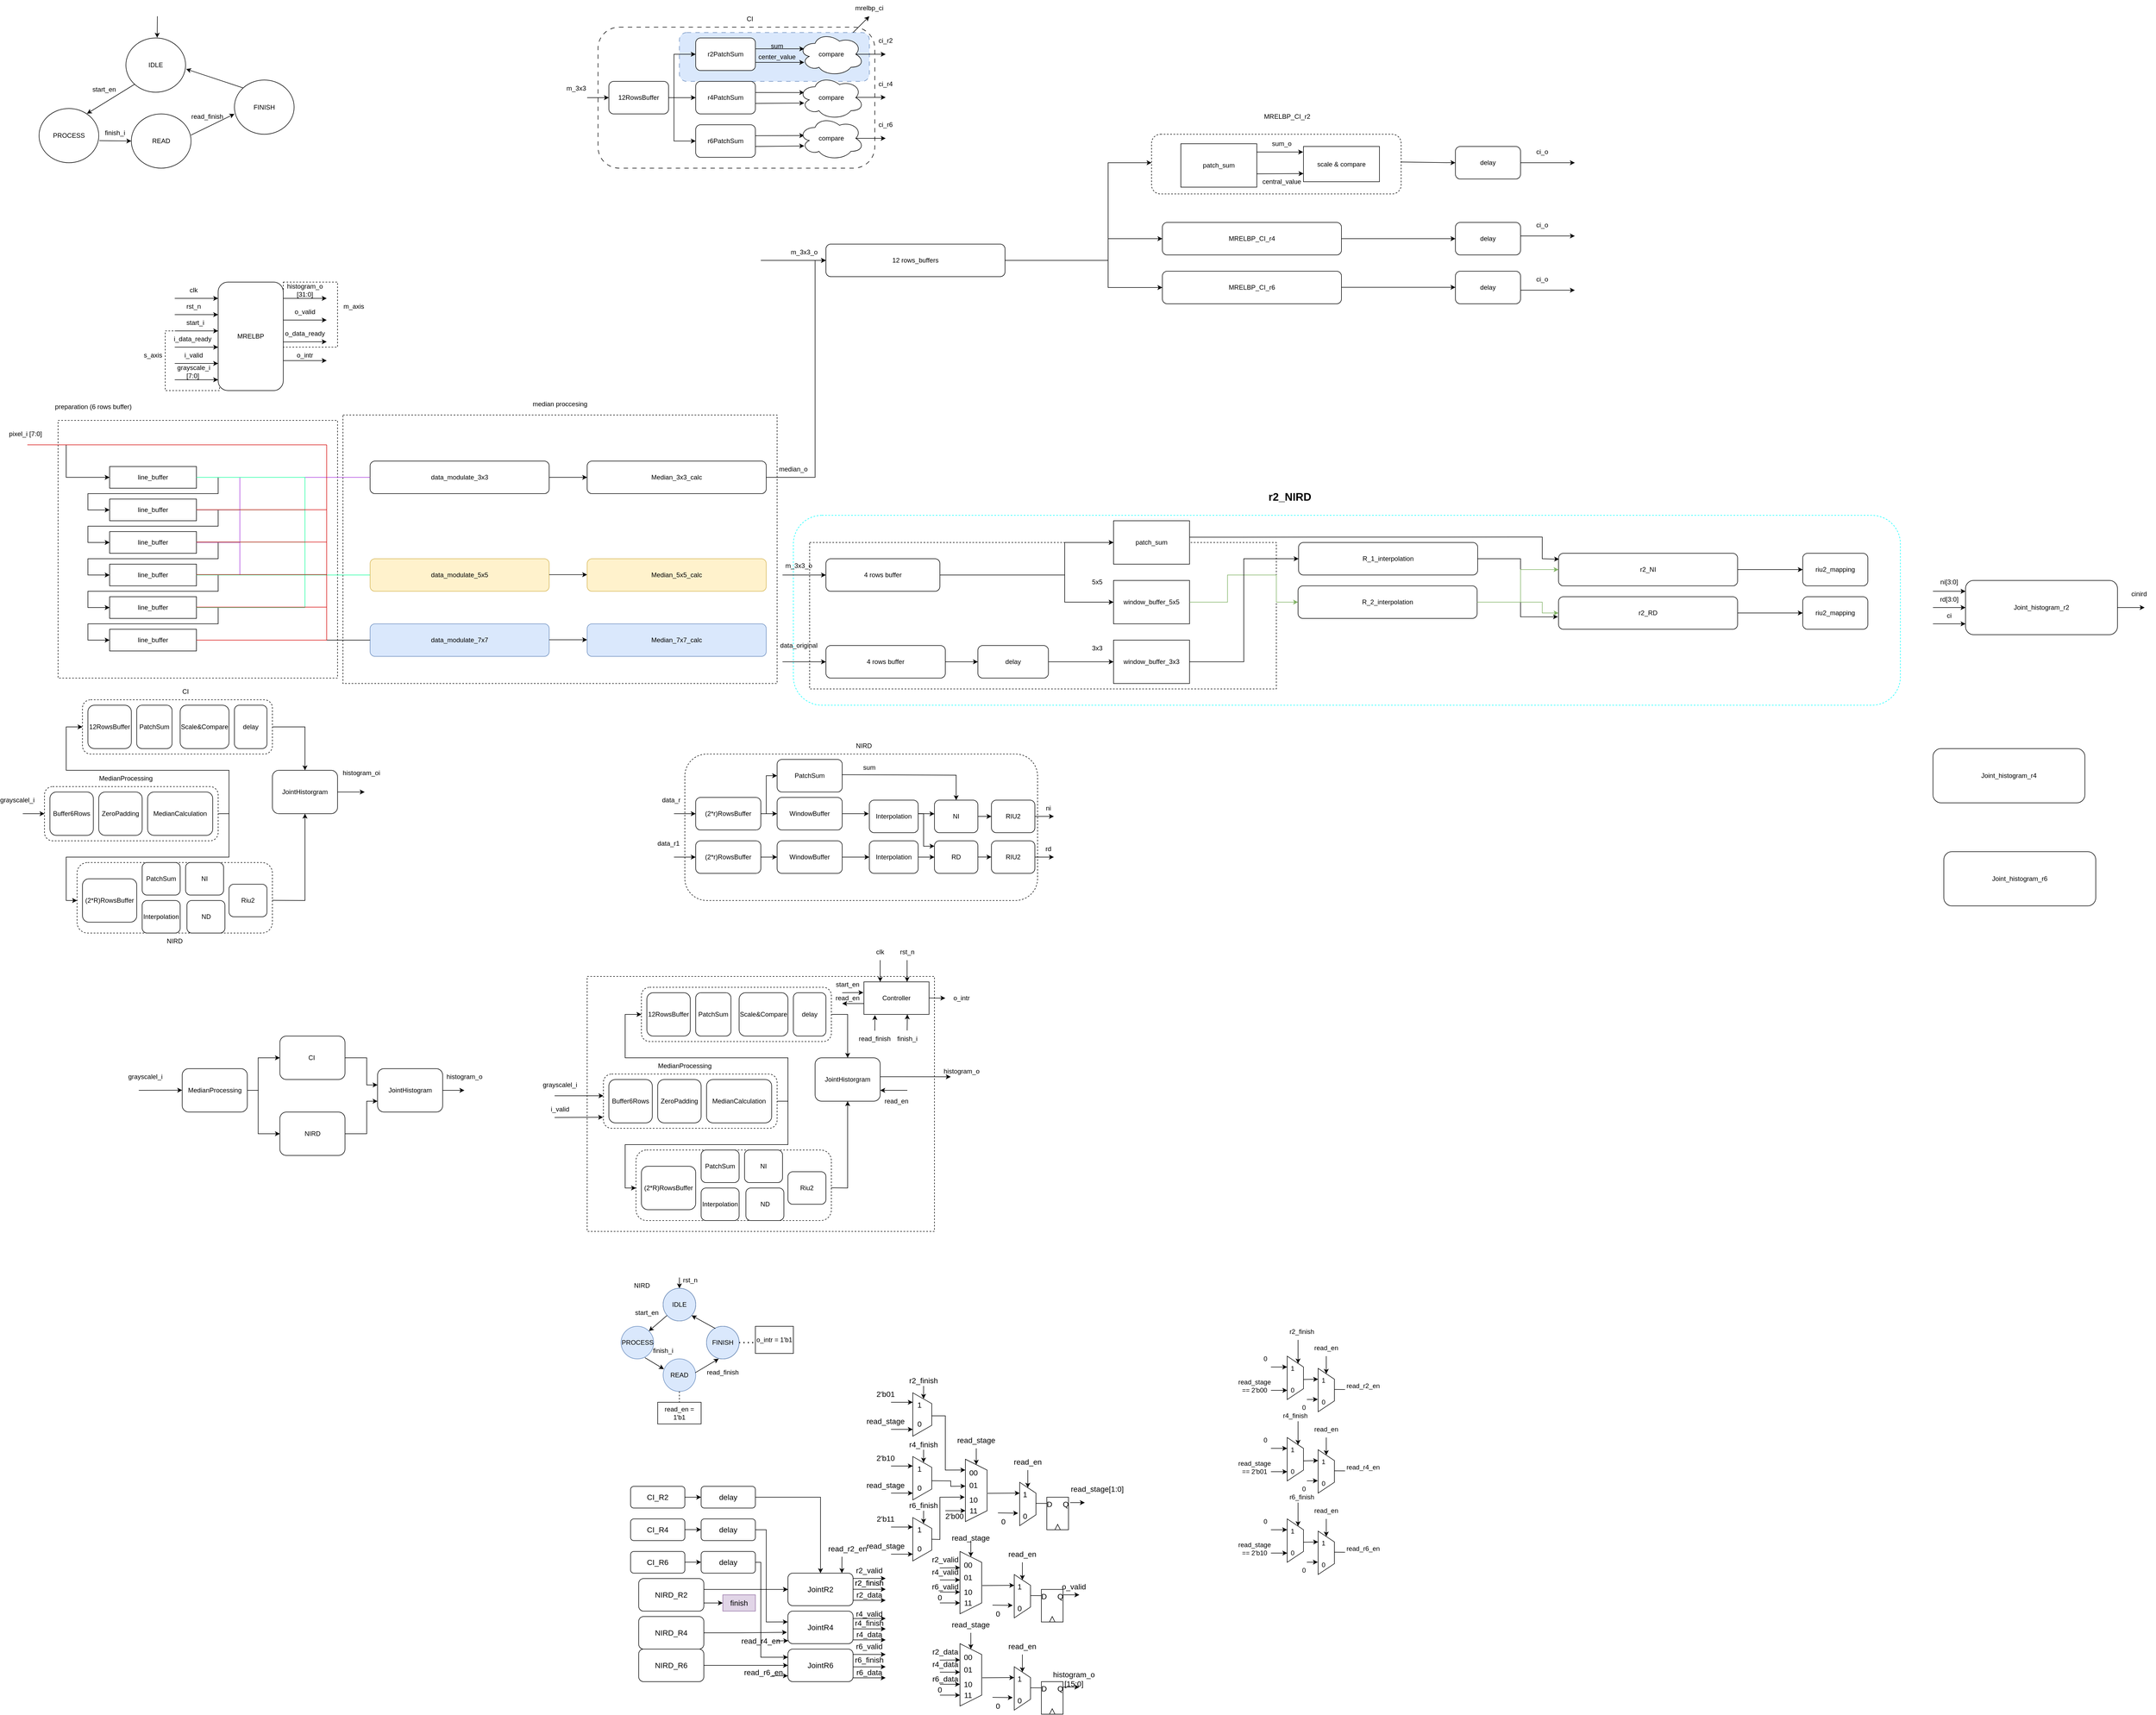 <mxfile version="26.2.12">
  <diagram id="WNxnk0LURHfRbP0s7R7I" name="Page-1">
    <mxGraphModel dx="1057" dy="533" grid="1" gridSize="10" guides="1" tooltips="1" connect="1" arrows="1" fold="1" page="1" pageScale="1" pageWidth="850" pageHeight="1100" math="0" shadow="0">
      <root>
        <mxCell id="0" />
        <mxCell id="1" parent="0" />
        <mxCell id="3v0ZSbZrxfGv24aDez-H-86" value="" style="rounded=0;whiteSpace=wrap;html=1;dashed=1;" parent="1" vertex="1">
          <mxGeometry x="1120" y="1940" width="640" height="470" as="geometry" />
        </mxCell>
        <mxCell id="BtKWA-indbW--M-xHnA8-30" value="" style="rounded=0;whiteSpace=wrap;html=1;dashed=1;" parent="1" vertex="1">
          <mxGeometry x="560" y="660" width="100" height="120" as="geometry" />
        </mxCell>
        <mxCell id="BtKWA-indbW--M-xHnA8-19" value="" style="rounded=0;whiteSpace=wrap;html=1;dashed=1;" parent="1" vertex="1">
          <mxGeometry x="342.5" y="750" width="100" height="110" as="geometry" />
        </mxCell>
        <mxCell id="EwlJPVRtXLIQgN6zOmv--22" value="" style="rounded=0;whiteSpace=wrap;html=1;dashed=1;" parent="1" vertex="1">
          <mxGeometry x="145" y="915" width="515" height="475" as="geometry" />
        </mxCell>
        <mxCell id="5PeDdalMylk2oU60ABK0-19" value="" style="rounded=1;whiteSpace=wrap;html=1;dashed=1;strokeColor=#00FFFF;" parent="1" vertex="1">
          <mxGeometry x="1500" y="1090" width="2040" height="350" as="geometry" />
        </mxCell>
        <mxCell id="5PeDdalMylk2oU60ABK0-16" value="" style="rounded=1;whiteSpace=wrap;html=1;dashed=1;" parent="1" vertex="1">
          <mxGeometry x="2160" y="387.5" width="460" height="110" as="geometry" />
        </mxCell>
        <mxCell id="bqpCy2kz2_XDA2Lxjg73-36" value="" style="rounded=0;whiteSpace=wrap;html=1;dashed=1;" parent="1" vertex="1">
          <mxGeometry x="1530" y="1140" width="860" height="270" as="geometry" />
        </mxCell>
        <mxCell id="xcWUs8alpo8-Jp0Hv6Uv-5" value="" style="rounded=0;whiteSpace=wrap;html=1;dashed=1;" parent="1" vertex="1">
          <mxGeometry x="670" y="905" width="800" height="495" as="geometry" />
        </mxCell>
        <mxCell id="GmcOGzXTu3tJZgcI8re--2" value="line_buffer" style="rounded=0;whiteSpace=wrap;html=1;" parent="1" vertex="1">
          <mxGeometry x="240" y="1000" width="160" height="40" as="geometry" />
        </mxCell>
        <mxCell id="GmcOGzXTu3tJZgcI8re--3" value="line_buffer" style="rounded=0;whiteSpace=wrap;html=1;" parent="1" vertex="1">
          <mxGeometry x="240" y="1060" width="160" height="40" as="geometry" />
        </mxCell>
        <mxCell id="GmcOGzXTu3tJZgcI8re--4" value="line_buffer" style="rounded=0;whiteSpace=wrap;html=1;" parent="1" vertex="1">
          <mxGeometry x="240" y="1120" width="160" height="40" as="geometry" />
        </mxCell>
        <mxCell id="GmcOGzXTu3tJZgcI8re--5" value="line_buffer" style="rounded=0;whiteSpace=wrap;html=1;" parent="1" vertex="1">
          <mxGeometry x="240" y="1180" width="160" height="40" as="geometry" />
        </mxCell>
        <mxCell id="GmcOGzXTu3tJZgcI8re--6" value="line_buffer" style="rounded=0;whiteSpace=wrap;html=1;" parent="1" vertex="1">
          <mxGeometry x="240" y="1240" width="160" height="40" as="geometry" />
        </mxCell>
        <mxCell id="GmcOGzXTu3tJZgcI8re--7" value="line_buffer" style="rounded=0;whiteSpace=wrap;html=1;" parent="1" vertex="1">
          <mxGeometry x="240" y="1300" width="160" height="40" as="geometry" />
        </mxCell>
        <mxCell id="GmcOGzXTu3tJZgcI8re--10" value="" style="endArrow=classic;html=1;rounded=0;entryX=0;entryY=0.5;entryDx=0;entryDy=0;" parent="1" target="GmcOGzXTu3tJZgcI8re--2" edge="1">
          <mxGeometry width="50" height="50" relative="1" as="geometry">
            <mxPoint x="160" y="960" as="sourcePoint" />
            <mxPoint x="220" y="990" as="targetPoint" />
            <Array as="points">
              <mxPoint x="160" y="1020" />
            </Array>
          </mxGeometry>
        </mxCell>
        <mxCell id="GmcOGzXTu3tJZgcI8re--11" value="" style="endArrow=classic;html=1;rounded=0;exitX=1;exitY=0.5;exitDx=0;exitDy=0;entryX=0;entryY=0.5;entryDx=0;entryDy=0;" parent="1" source="GmcOGzXTu3tJZgcI8re--2" target="GmcOGzXTu3tJZgcI8re--3" edge="1">
          <mxGeometry width="50" height="50" relative="1" as="geometry">
            <mxPoint x="400" y="1060" as="sourcePoint" />
            <mxPoint x="450" y="1010" as="targetPoint" />
            <Array as="points">
              <mxPoint x="440" y="1020" />
              <mxPoint x="440" y="1050" />
              <mxPoint x="200" y="1050" />
              <mxPoint x="200" y="1080" />
            </Array>
          </mxGeometry>
        </mxCell>
        <mxCell id="GmcOGzXTu3tJZgcI8re--12" value="" style="endArrow=classic;html=1;rounded=0;exitX=1;exitY=0.5;exitDx=0;exitDy=0;entryX=0;entryY=0.5;entryDx=0;entryDy=0;" parent="1" source="GmcOGzXTu3tJZgcI8re--3" target="GmcOGzXTu3tJZgcI8re--4" edge="1">
          <mxGeometry width="50" height="50" relative="1" as="geometry">
            <mxPoint x="400" y="1130" as="sourcePoint" />
            <mxPoint x="450" y="1080" as="targetPoint" />
            <Array as="points">
              <mxPoint x="440" y="1080" />
              <mxPoint x="440" y="1110" />
              <mxPoint x="200" y="1110" />
              <mxPoint x="200" y="1140" />
            </Array>
          </mxGeometry>
        </mxCell>
        <mxCell id="GmcOGzXTu3tJZgcI8re--13" value="" style="endArrow=classic;html=1;rounded=0;exitX=1;exitY=0.5;exitDx=0;exitDy=0;entryX=0;entryY=0.5;entryDx=0;entryDy=0;" parent="1" edge="1">
          <mxGeometry width="50" height="50" relative="1" as="geometry">
            <mxPoint x="400" y="1140" as="sourcePoint" />
            <mxPoint x="240" y="1200" as="targetPoint" />
            <Array as="points">
              <mxPoint x="440" y="1140" />
              <mxPoint x="440" y="1170" />
              <mxPoint x="200" y="1170" />
              <mxPoint x="200" y="1200" />
            </Array>
          </mxGeometry>
        </mxCell>
        <mxCell id="GmcOGzXTu3tJZgcI8re--14" value="" style="endArrow=classic;html=1;rounded=0;exitX=1;exitY=0.5;exitDx=0;exitDy=0;entryX=0;entryY=0.5;entryDx=0;entryDy=0;" parent="1" edge="1">
          <mxGeometry width="50" height="50" relative="1" as="geometry">
            <mxPoint x="400" y="1200" as="sourcePoint" />
            <mxPoint x="240" y="1260" as="targetPoint" />
            <Array as="points">
              <mxPoint x="440" y="1200" />
              <mxPoint x="440" y="1230" />
              <mxPoint x="200" y="1230" />
              <mxPoint x="200" y="1260" />
            </Array>
          </mxGeometry>
        </mxCell>
        <mxCell id="GmcOGzXTu3tJZgcI8re--15" value="" style="endArrow=classic;html=1;rounded=0;exitX=1;exitY=0.5;exitDx=0;exitDy=0;entryX=0;entryY=0.5;entryDx=0;entryDy=0;" parent="1" edge="1">
          <mxGeometry width="50" height="50" relative="1" as="geometry">
            <mxPoint x="400" y="1260" as="sourcePoint" />
            <mxPoint x="240" y="1320" as="targetPoint" />
            <Array as="points">
              <mxPoint x="440" y="1260" />
              <mxPoint x="440" y="1290" />
              <mxPoint x="200" y="1290" />
              <mxPoint x="200" y="1320" />
            </Array>
          </mxGeometry>
        </mxCell>
        <mxCell id="GmcOGzXTu3tJZgcI8re--18" value="data_modulate_3x3" style="rounded=1;whiteSpace=wrap;html=1;" parent="1" vertex="1">
          <mxGeometry x="720" y="990" width="330" height="60" as="geometry" />
        </mxCell>
        <mxCell id="GmcOGzXTu3tJZgcI8re--19" value="data_modulate_5x5" style="rounded=1;whiteSpace=wrap;html=1;fillColor=#fff2cc;strokeColor=#d6b656;" parent="1" vertex="1">
          <mxGeometry x="720" y="1170" width="330" height="60" as="geometry" />
        </mxCell>
        <mxCell id="GmcOGzXTu3tJZgcI8re--20" value="data_modulate_7x7" style="rounded=1;whiteSpace=wrap;html=1;fillColor=#dae8fc;strokeColor=#6c8ebf;" parent="1" vertex="1">
          <mxGeometry x="720" y="1290" width="330" height="60" as="geometry" />
        </mxCell>
        <mxCell id="GmcOGzXTu3tJZgcI8re--43" value="" style="endArrow=none;html=1;rounded=0;entryX=0;entryY=0.5;entryDx=0;entryDy=0;exitX=1;exitY=0.5;exitDx=0;exitDy=0;fillColor=#f8cecc;strokeColor=light-dark(#ac3fde, #ededed);" parent="1" source="GmcOGzXTu3tJZgcI8re--5" target="GmcOGzXTu3tJZgcI8re--18" edge="1">
          <mxGeometry width="50" height="50" relative="1" as="geometry">
            <mxPoint x="660" y="1090" as="sourcePoint" />
            <mxPoint x="710" y="1040" as="targetPoint" />
            <Array as="points">
              <mxPoint x="480" y="1200" />
              <mxPoint x="480" y="1020" />
            </Array>
          </mxGeometry>
        </mxCell>
        <mxCell id="GmcOGzXTu3tJZgcI8re--44" value="" style="endArrow=none;html=1;rounded=0;entryX=0;entryY=0.5;entryDx=0;entryDy=0;fillColor=#f8cecc;strokeColor=light-dark(#ac3fde, #ededed);" parent="1" target="GmcOGzXTu3tJZgcI8re--18" edge="1">
          <mxGeometry width="50" height="50" relative="1" as="geometry">
            <mxPoint x="400" y="1080" as="sourcePoint" />
            <mxPoint x="580" y="1090" as="targetPoint" />
            <Array as="points">
              <mxPoint x="480" y="1080" />
              <mxPoint x="480" y="1020" />
            </Array>
          </mxGeometry>
        </mxCell>
        <mxCell id="GmcOGzXTu3tJZgcI8re--48" value="preparation (6 rows buffer)" style="text;html=1;align=center;verticalAlign=middle;whiteSpace=wrap;rounded=0;" parent="1" vertex="1">
          <mxGeometry x="110" y="875" width="200" height="30" as="geometry" />
        </mxCell>
        <mxCell id="GmcOGzXTu3tJZgcI8re--49" value="" style="endArrow=classic;html=1;rounded=0;exitX=1;exitY=0.5;exitDx=0;exitDy=0;" parent="1" source="GmcOGzXTu3tJZgcI8re--18" edge="1">
          <mxGeometry width="50" height="50" relative="1" as="geometry">
            <mxPoint x="1130" y="1060" as="sourcePoint" />
            <mxPoint x="1120" y="1020" as="targetPoint" />
          </mxGeometry>
        </mxCell>
        <mxCell id="GmcOGzXTu3tJZgcI8re--53" value="" style="endArrow=classic;html=1;rounded=0;exitX=1;exitY=0.5;exitDx=0;exitDy=0;" parent="1" edge="1">
          <mxGeometry width="50" height="50" relative="1" as="geometry">
            <mxPoint x="1050" y="1199.41" as="sourcePoint" />
            <mxPoint x="1120" y="1199.41" as="targetPoint" />
          </mxGeometry>
        </mxCell>
        <mxCell id="GmcOGzXTu3tJZgcI8re--54" value="" style="endArrow=classic;html=1;rounded=0;exitX=1;exitY=0.5;exitDx=0;exitDy=0;" parent="1" edge="1">
          <mxGeometry width="50" height="50" relative="1" as="geometry">
            <mxPoint x="1050" y="1319.41" as="sourcePoint" />
            <mxPoint x="1120" y="1319.41" as="targetPoint" />
          </mxGeometry>
        </mxCell>
        <mxCell id="GmcOGzXTu3tJZgcI8re--56" value="Median_3x3_calc" style="rounded=1;whiteSpace=wrap;html=1;" parent="1" vertex="1">
          <mxGeometry x="1120" y="990" width="330" height="60" as="geometry" />
        </mxCell>
        <mxCell id="GmcOGzXTu3tJZgcI8re--57" value="Median_5x5_calc" style="rounded=1;whiteSpace=wrap;html=1;fillColor=#fff2cc;strokeColor=#d6b656;" parent="1" vertex="1">
          <mxGeometry x="1120" y="1170" width="330" height="60" as="geometry" />
        </mxCell>
        <mxCell id="GmcOGzXTu3tJZgcI8re--58" value="Median_7x7_calc" style="rounded=1;whiteSpace=wrap;html=1;fillColor=#dae8fc;strokeColor=#6c8ebf;" parent="1" vertex="1">
          <mxGeometry x="1120" y="1290" width="330" height="60" as="geometry" />
        </mxCell>
        <mxCell id="GmcOGzXTu3tJZgcI8re--84" value="median_o" style="text;html=1;align=center;verticalAlign=middle;whiteSpace=wrap;rounded=0;" parent="1" vertex="1">
          <mxGeometry x="1470" y="990" width="60" height="30" as="geometry" />
        </mxCell>
        <mxCell id="xcWUs8alpo8-Jp0Hv6Uv-1" value="4 rows buffer" style="rounded=1;whiteSpace=wrap;html=1;" parent="1" vertex="1">
          <mxGeometry x="1560" y="1170" width="210" height="60" as="geometry" />
        </mxCell>
        <mxCell id="xcWUs8alpo8-Jp0Hv6Uv-7" value="median proccesing" style="text;html=1;align=center;verticalAlign=middle;whiteSpace=wrap;rounded=0;" parent="1" vertex="1">
          <mxGeometry x="970" y="870" width="200" height="30" as="geometry" />
        </mxCell>
        <mxCell id="cKaFTFPh17Z6DULblfAX-4" value="12 rows_buffers" style="rounded=1;whiteSpace=wrap;html=1;" parent="1" vertex="1">
          <mxGeometry x="1560" y="590" width="330" height="60" as="geometry" />
        </mxCell>
        <mxCell id="cKaFTFPh17Z6DULblfAX-6" value="" style="endArrow=classic;html=1;rounded=0;exitX=1;exitY=0.5;exitDx=0;exitDy=0;entryX=0;entryY=0.5;entryDx=0;entryDy=0;" parent="1" source="GmcOGzXTu3tJZgcI8re--56" target="cKaFTFPh17Z6DULblfAX-4" edge="1">
          <mxGeometry width="50" height="50" relative="1" as="geometry">
            <mxPoint x="1650" y="1070" as="sourcePoint" />
            <mxPoint x="1540" y="620" as="targetPoint" />
            <Array as="points">
              <mxPoint x="1540" y="1020" />
              <mxPoint x="1540" y="940" />
              <mxPoint x="1540" y="620" />
            </Array>
          </mxGeometry>
        </mxCell>
        <mxCell id="cKaFTFPh17Z6DULblfAX-10" value="MRELBP_CI_r4" style="rounded=1;whiteSpace=wrap;html=1;" parent="1" vertex="1">
          <mxGeometry x="2180" y="550" width="330" height="60" as="geometry" />
        </mxCell>
        <mxCell id="cKaFTFPh17Z6DULblfAX-11" value="MRELBP_CI_r6" style="rounded=1;whiteSpace=wrap;html=1;" parent="1" vertex="1">
          <mxGeometry x="2180" y="640" width="330" height="60" as="geometry" />
        </mxCell>
        <mxCell id="oXViZq4bpHaVGdFtksc9-5" value="pixel_i [7:0]" style="text;html=1;align=center;verticalAlign=middle;whiteSpace=wrap;rounded=0;" parent="1" vertex="1">
          <mxGeometry x="40" y="925" width="90" height="30" as="geometry" />
        </mxCell>
        <mxCell id="oXViZq4bpHaVGdFtksc9-35" value="" style="endArrow=classic;html=1;rounded=0;exitX=1;exitY=0.5;exitDx=0;exitDy=0;entryX=0;entryY=0.5;entryDx=0;entryDy=0;" parent="1" source="xcWUs8alpo8-Jp0Hv6Uv-1" target="ZLRa4HKCprrnMZRO4Hse-8" edge="1">
          <mxGeometry width="50" height="50" relative="1" as="geometry">
            <mxPoint x="2260" y="1140" as="sourcePoint" />
            <mxPoint x="2021" y="1200" as="targetPoint" />
            <Array as="points">
              <mxPoint x="2000" y="1200" />
              <mxPoint x="2000" y="1140" />
            </Array>
          </mxGeometry>
        </mxCell>
        <mxCell id="oXViZq4bpHaVGdFtksc9-40" value="R_1_interpolation" style="rounded=1;whiteSpace=wrap;html=1;" parent="1" vertex="1">
          <mxGeometry x="2431" y="1140" width="330" height="60" as="geometry" />
        </mxCell>
        <mxCell id="oXViZq4bpHaVGdFtksc9-41" value="R_2_interpolation" style="rounded=1;whiteSpace=wrap;html=1;" parent="1" vertex="1">
          <mxGeometry x="2430" y="1220" width="330" height="60" as="geometry" />
        </mxCell>
        <mxCell id="oXViZq4bpHaVGdFtksc9-43" value="" style="endArrow=classic;html=1;rounded=0;entryX=0;entryY=0.5;entryDx=0;entryDy=0;fillColor=#d5e8d4;strokeColor=#82b366;" parent="1" target="oXViZq4bpHaVGdFtksc9-41" edge="1">
          <mxGeometry width="50" height="50" relative="1" as="geometry">
            <mxPoint x="2350" y="1200" as="sourcePoint" />
            <mxPoint x="2420" y="1170" as="targetPoint" />
            <Array as="points">
              <mxPoint x="2390" y="1200" />
              <mxPoint x="2390" y="1250" />
            </Array>
          </mxGeometry>
        </mxCell>
        <mxCell id="oXViZq4bpHaVGdFtksc9-57" value="r2_NI" style="rounded=1;whiteSpace=wrap;html=1;" parent="1" vertex="1">
          <mxGeometry x="2910" y="1160" width="330" height="60" as="geometry" />
        </mxCell>
        <mxCell id="oXViZq4bpHaVGdFtksc9-59" value="r2_RD" style="rounded=1;whiteSpace=wrap;html=1;" parent="1" vertex="1">
          <mxGeometry x="2910" y="1240" width="330" height="60" as="geometry" />
        </mxCell>
        <mxCell id="oXViZq4bpHaVGdFtksc9-60" value="" style="endArrow=classic;html=1;rounded=0;entryX=-0.003;entryY=0.618;entryDx=0;entryDy=0;exitX=1;exitY=0.5;exitDx=0;exitDy=0;entryPerimeter=0;" parent="1" source="oXViZq4bpHaVGdFtksc9-40" target="oXViZq4bpHaVGdFtksc9-59" edge="1">
          <mxGeometry width="50" height="50" relative="1" as="geometry">
            <mxPoint x="2720" y="1270" as="sourcePoint" />
            <mxPoint x="2770" y="1220" as="targetPoint" />
            <Array as="points">
              <mxPoint x="2840" y="1170" />
              <mxPoint x="2840" y="1277" />
            </Array>
          </mxGeometry>
        </mxCell>
        <mxCell id="oXViZq4bpHaVGdFtksc9-61" value="" style="endArrow=classic;html=1;rounded=0;exitX=1;exitY=0.5;exitDx=0;exitDy=0;entryX=0;entryY=0.5;entryDx=0;entryDy=0;fillColor=#d5e8d4;strokeColor=#82b366;" parent="1" source="oXViZq4bpHaVGdFtksc9-41" target="oXViZq4bpHaVGdFtksc9-57" edge="1">
          <mxGeometry width="50" height="50" relative="1" as="geometry">
            <mxPoint x="2820" y="1250" as="sourcePoint" />
            <mxPoint x="2870" y="1200" as="targetPoint" />
            <Array as="points">
              <mxPoint x="2840" y="1250" />
              <mxPoint x="2840" y="1190" />
            </Array>
          </mxGeometry>
        </mxCell>
        <mxCell id="oXViZq4bpHaVGdFtksc9-62" value="" style="endArrow=classic;html=1;rounded=0;exitX=1;exitY=0.5;exitDx=0;exitDy=0;entryX=0;entryY=0.5;entryDx=0;entryDy=0;fillColor=#d5e8d4;strokeColor=#82b366;" parent="1" source="oXViZq4bpHaVGdFtksc9-41" target="oXViZq4bpHaVGdFtksc9-59" edge="1">
          <mxGeometry width="50" height="50" relative="1" as="geometry">
            <mxPoint x="2770" y="1270" as="sourcePoint" />
            <mxPoint x="2820" y="1220" as="targetPoint" />
            <Array as="points">
              <mxPoint x="2880" y="1250" />
              <mxPoint x="2880" y="1270" />
            </Array>
          </mxGeometry>
        </mxCell>
        <mxCell id="ZLRa4HKCprrnMZRO4Hse-2" value="patch_sum" style="rounded=0;whiteSpace=wrap;html=1;" parent="1" vertex="1">
          <mxGeometry x="2214" y="405" width="140" height="80" as="geometry" />
        </mxCell>
        <mxCell id="ZLRa4HKCprrnMZRO4Hse-7" value="MRELBP_CI_r2" style="text;html=1;align=center;verticalAlign=middle;whiteSpace=wrap;rounded=0;" parent="1" vertex="1">
          <mxGeometry x="2380" y="340" width="60" height="30" as="geometry" />
        </mxCell>
        <mxCell id="ZLRa4HKCprrnMZRO4Hse-8" value="patch_sum" style="rounded=0;whiteSpace=wrap;html=1;" parent="1" vertex="1">
          <mxGeometry x="2090" y="1100" width="140" height="80" as="geometry" />
        </mxCell>
        <mxCell id="ZLRa4HKCprrnMZRO4Hse-10" value="window_buffer_5x5" style="rounded=0;whiteSpace=wrap;html=1;" parent="1" vertex="1">
          <mxGeometry x="2090" y="1210" width="140" height="80" as="geometry" />
        </mxCell>
        <mxCell id="ZLRa4HKCprrnMZRO4Hse-11" value="" style="endArrow=classic;html=1;rounded=0;exitX=1;exitY=0.5;exitDx=0;exitDy=0;entryX=0;entryY=0.5;entryDx=0;entryDy=0;" parent="1" source="xcWUs8alpo8-Jp0Hv6Uv-1" target="ZLRa4HKCprrnMZRO4Hse-10" edge="1">
          <mxGeometry width="50" height="50" relative="1" as="geometry">
            <mxPoint x="2360" y="1090" as="sourcePoint" />
            <mxPoint x="2410" y="1040" as="targetPoint" />
            <Array as="points">
              <mxPoint x="2000" y="1200" />
              <mxPoint x="2000" y="1250" />
            </Array>
          </mxGeometry>
        </mxCell>
        <mxCell id="ZLRa4HKCprrnMZRO4Hse-14" value="" style="endArrow=none;html=1;rounded=0;exitX=1;exitY=0.5;exitDx=0;exitDy=0;fillColor=#d5e8d4;strokeColor=#82b366;" parent="1" source="ZLRa4HKCprrnMZRO4Hse-10" edge="1">
          <mxGeometry width="50" height="50" relative="1" as="geometry">
            <mxPoint x="2360" y="1090" as="sourcePoint" />
            <mxPoint x="2350" y="1200" as="targetPoint" />
            <Array as="points">
              <mxPoint x="2300" y="1250" />
              <mxPoint x="2300" y="1200" />
            </Array>
          </mxGeometry>
        </mxCell>
        <mxCell id="ZLRa4HKCprrnMZRO4Hse-15" value="5x5" style="text;html=1;align=center;verticalAlign=middle;whiteSpace=wrap;rounded=0;" parent="1" vertex="1">
          <mxGeometry x="2030" y="1197.5" width="60" height="30" as="geometry" />
        </mxCell>
        <mxCell id="ZLRa4HKCprrnMZRO4Hse-19" value="" style="endArrow=classic;html=1;rounded=0;exitX=1.004;exitY=0.378;exitDx=0;exitDy=0;entryX=0.003;entryY=0.18;entryDx=0;entryDy=0;entryPerimeter=0;exitPerimeter=0;" parent="1" source="ZLRa4HKCprrnMZRO4Hse-8" target="oXViZq4bpHaVGdFtksc9-57" edge="1">
          <mxGeometry width="50" height="50" relative="1" as="geometry">
            <mxPoint x="2240" y="1170" as="sourcePoint" />
            <mxPoint x="2290" y="1120" as="targetPoint" />
            <Array as="points">
              <mxPoint x="2880" y="1130" />
              <mxPoint x="2880" y="1170" />
            </Array>
          </mxGeometry>
        </mxCell>
        <mxCell id="TUOsZl-QKD-2IEsBlg0L-3" value="4 rows buffer" style="rounded=1;whiteSpace=wrap;html=1;" parent="1" vertex="1">
          <mxGeometry x="1560" y="1330" width="220" height="60" as="geometry" />
        </mxCell>
        <mxCell id="TUOsZl-QKD-2IEsBlg0L-4" value="delay" style="rounded=1;whiteSpace=wrap;html=1;" parent="1" vertex="1">
          <mxGeometry x="1840" y="1330" width="130" height="60" as="geometry" />
        </mxCell>
        <mxCell id="TUOsZl-QKD-2IEsBlg0L-5" value="" style="endArrow=classic;html=1;rounded=0;entryX=0;entryY=0.5;entryDx=0;entryDy=0;exitX=1;exitY=0.5;exitDx=0;exitDy=0;" parent="1" source="TUOsZl-QKD-2IEsBlg0L-3" target="TUOsZl-QKD-2IEsBlg0L-4" edge="1">
          <mxGeometry width="50" height="50" relative="1" as="geometry">
            <mxPoint x="1780" y="1410" as="sourcePoint" />
            <mxPoint x="1830" y="1360" as="targetPoint" />
          </mxGeometry>
        </mxCell>
        <mxCell id="TUOsZl-QKD-2IEsBlg0L-6" value="window_buffer_3x3" style="rounded=0;whiteSpace=wrap;html=1;" parent="1" vertex="1">
          <mxGeometry x="2090" y="1320" width="140" height="80" as="geometry" />
        </mxCell>
        <mxCell id="TUOsZl-QKD-2IEsBlg0L-7" value="" style="endArrow=classic;html=1;rounded=0;exitX=1;exitY=0.5;exitDx=0;exitDy=0;entryX=0;entryY=0.5;entryDx=0;entryDy=0;" parent="1" source="TUOsZl-QKD-2IEsBlg0L-4" target="TUOsZl-QKD-2IEsBlg0L-6" edge="1">
          <mxGeometry width="50" height="50" relative="1" as="geometry">
            <mxPoint x="1970" y="1425" as="sourcePoint" />
            <mxPoint x="2020" y="1375" as="targetPoint" />
          </mxGeometry>
        </mxCell>
        <mxCell id="TUOsZl-QKD-2IEsBlg0L-8" value="" style="endArrow=classic;html=1;rounded=0;exitX=1;exitY=0.5;exitDx=0;exitDy=0;entryX=0;entryY=0.5;entryDx=0;entryDy=0;" parent="1" source="TUOsZl-QKD-2IEsBlg0L-6" target="oXViZq4bpHaVGdFtksc9-40" edge="1">
          <mxGeometry width="50" height="50" relative="1" as="geometry">
            <mxPoint x="2290" y="1385" as="sourcePoint" />
            <mxPoint x="2340" y="1335" as="targetPoint" />
            <Array as="points">
              <mxPoint x="2330" y="1360" />
              <mxPoint x="2330" y="1170" />
            </Array>
          </mxGeometry>
        </mxCell>
        <mxCell id="bqpCy2kz2_XDA2Lxjg73-1" value="3x3" style="text;html=1;align=center;verticalAlign=middle;whiteSpace=wrap;rounded=0;" parent="1" vertex="1">
          <mxGeometry x="2030" y="1320" width="60" height="30" as="geometry" />
        </mxCell>
        <mxCell id="oYHVJnOS4saPGdLuuCbE-1" value="Joint_histogram_r2" style="rounded=1;whiteSpace=wrap;html=1;" parent="1" vertex="1">
          <mxGeometry x="3660" y="1210" width="280" height="100" as="geometry" />
        </mxCell>
        <mxCell id="oYHVJnOS4saPGdLuuCbE-5" value="Joint_histogram_r4" style="rounded=1;whiteSpace=wrap;html=1;" parent="1" vertex="1">
          <mxGeometry x="3600" y="1520" width="280" height="100" as="geometry" />
        </mxCell>
        <mxCell id="oYHVJnOS4saPGdLuuCbE-6" value="Joint_histogram_r6" style="rounded=1;whiteSpace=wrap;html=1;" parent="1" vertex="1">
          <mxGeometry x="3620" y="1710" width="280" height="100" as="geometry" />
        </mxCell>
        <mxCell id="oYHVJnOS4saPGdLuuCbE-8" value="riu2_mapping" style="rounded=1;whiteSpace=wrap;html=1;" parent="1" vertex="1">
          <mxGeometry x="3360" y="1160" width="120" height="60" as="geometry" />
        </mxCell>
        <mxCell id="oYHVJnOS4saPGdLuuCbE-9" value="" style="endArrow=classic;html=1;rounded=0;exitX=1;exitY=0.5;exitDx=0;exitDy=0;entryX=0;entryY=0.5;entryDx=0;entryDy=0;" parent="1" source="oXViZq4bpHaVGdFtksc9-57" target="oYHVJnOS4saPGdLuuCbE-8" edge="1">
          <mxGeometry width="50" height="50" relative="1" as="geometry">
            <mxPoint x="3560" y="1200" as="sourcePoint" />
            <mxPoint x="3610" y="1150" as="targetPoint" />
          </mxGeometry>
        </mxCell>
        <mxCell id="oYHVJnOS4saPGdLuuCbE-10" value="riu2_mapping" style="rounded=1;whiteSpace=wrap;html=1;" parent="1" vertex="1">
          <mxGeometry x="3360" y="1240" width="120" height="60" as="geometry" />
        </mxCell>
        <mxCell id="oYHVJnOS4saPGdLuuCbE-11" value="" style="endArrow=classic;html=1;rounded=0;exitX=1;exitY=0.5;exitDx=0;exitDy=0;" parent="1" source="oXViZq4bpHaVGdFtksc9-59" target="oYHVJnOS4saPGdLuuCbE-10" edge="1">
          <mxGeometry width="50" height="50" relative="1" as="geometry">
            <mxPoint x="3560" y="1200" as="sourcePoint" />
            <mxPoint x="3610" y="1150" as="targetPoint" />
          </mxGeometry>
        </mxCell>
        <mxCell id="oYHVJnOS4saPGdLuuCbE-12" value="" style="endArrow=classic;html=1;rounded=0;exitX=1;exitY=0.5;exitDx=0;exitDy=0;" parent="1" source="oYHVJnOS4saPGdLuuCbE-1" edge="1">
          <mxGeometry width="50" height="50" relative="1" as="geometry">
            <mxPoint x="4190" y="895" as="sourcePoint" />
            <mxPoint x="3990" y="1260" as="targetPoint" />
          </mxGeometry>
        </mxCell>
        <mxCell id="oYHVJnOS4saPGdLuuCbE-13" value="cinird" style="text;html=1;align=center;verticalAlign=middle;whiteSpace=wrap;rounded=0;" parent="1" vertex="1">
          <mxGeometry x="3950" y="1220" width="60" height="30" as="geometry" />
        </mxCell>
        <mxCell id="5PeDdalMylk2oU60ABK0-7" value="" style="endArrow=classic;html=1;rounded=0;exitX=1;exitY=0.5;exitDx=0;exitDy=0;entryX=0;entryY=0.477;entryDx=0;entryDy=0;entryPerimeter=0;" parent="1" source="cKaFTFPh17Z6DULblfAX-4" target="5PeDdalMylk2oU60ABK0-16" edge="1">
          <mxGeometry width="50" height="50" relative="1" as="geometry">
            <mxPoint x="2050" y="670" as="sourcePoint" />
            <mxPoint x="2360" y="450" as="targetPoint" />
            <Array as="points">
              <mxPoint x="2080" y="620" />
              <mxPoint x="2080" y="440" />
            </Array>
          </mxGeometry>
        </mxCell>
        <mxCell id="5PeDdalMylk2oU60ABK0-10" value="" style="endArrow=classic;html=1;rounded=0;entryX=-0.005;entryY=0.158;entryDx=0;entryDy=0;exitX=0.996;exitY=0.19;exitDx=0;exitDy=0;exitPerimeter=0;entryPerimeter=0;" parent="1" source="ZLRa4HKCprrnMZRO4Hse-2" target="5PeDdalMylk2oU60ABK0-14" edge="1">
          <mxGeometry width="50" height="50" relative="1" as="geometry">
            <mxPoint x="2360" y="420" as="sourcePoint" />
            <mxPoint x="2390" y="420" as="targetPoint" />
          </mxGeometry>
        </mxCell>
        <mxCell id="5PeDdalMylk2oU60ABK0-12" value="" style="endArrow=classic;html=1;rounded=0;exitX=0.999;exitY=0.693;exitDx=0;exitDy=0;exitPerimeter=0;" parent="1" source="ZLRa4HKCprrnMZRO4Hse-2" edge="1">
          <mxGeometry width="50" height="50" relative="1" as="geometry">
            <mxPoint x="2354" y="460" as="sourcePoint" />
            <mxPoint x="2440" y="460" as="targetPoint" />
          </mxGeometry>
        </mxCell>
        <mxCell id="5PeDdalMylk2oU60ABK0-13" value="central_value" style="text;html=1;align=center;verticalAlign=middle;whiteSpace=wrap;rounded=0;" parent="1" vertex="1">
          <mxGeometry x="2370" y="460" width="60" height="30" as="geometry" />
        </mxCell>
        <mxCell id="5PeDdalMylk2oU60ABK0-14" value="scale &amp;amp; compare" style="rounded=0;whiteSpace=wrap;html=1;" parent="1" vertex="1">
          <mxGeometry x="2440" y="410" width="140" height="65" as="geometry" />
        </mxCell>
        <mxCell id="5PeDdalMylk2oU60ABK0-15" value="sum_o" style="text;html=1;align=center;verticalAlign=middle;whiteSpace=wrap;rounded=0;" parent="1" vertex="1">
          <mxGeometry x="2370" y="390" width="60" height="30" as="geometry" />
        </mxCell>
        <mxCell id="5PeDdalMylk2oU60ABK0-17" value="" style="endArrow=classic;html=1;rounded=0;exitX=1;exitY=0.5;exitDx=0;exitDy=0;entryX=0;entryY=0.5;entryDx=0;entryDy=0;" parent="1" source="cKaFTFPh17Z6DULblfAX-4" target="cKaFTFPh17Z6DULblfAX-10" edge="1">
          <mxGeometry width="50" height="50" relative="1" as="geometry">
            <mxPoint x="2220" y="680" as="sourcePoint" />
            <mxPoint x="2270" y="630" as="targetPoint" />
            <Array as="points">
              <mxPoint x="2080" y="620" />
              <mxPoint x="2080" y="580" />
            </Array>
          </mxGeometry>
        </mxCell>
        <mxCell id="5PeDdalMylk2oU60ABK0-18" value="" style="endArrow=classic;html=1;rounded=0;exitX=1;exitY=0.5;exitDx=0;exitDy=0;entryX=0;entryY=0.5;entryDx=0;entryDy=0;" parent="1" source="cKaFTFPh17Z6DULblfAX-4" target="cKaFTFPh17Z6DULblfAX-11" edge="1">
          <mxGeometry width="50" height="50" relative="1" as="geometry">
            <mxPoint x="2220" y="680" as="sourcePoint" />
            <mxPoint x="2270" y="630" as="targetPoint" />
            <Array as="points">
              <mxPoint x="2080" y="620" />
              <mxPoint x="2080" y="670" />
            </Array>
          </mxGeometry>
        </mxCell>
        <mxCell id="5PeDdalMylk2oU60ABK0-21" value="&lt;font style=&quot;font-size: 20px;&quot;&gt;r2_NIRD&lt;/font&gt;" style="text;html=1;align=center;verticalAlign=middle;whiteSpace=wrap;rounded=0;fontStyle=1" parent="1" vertex="1">
          <mxGeometry x="2180" y="1040" width="470" height="30" as="geometry" />
        </mxCell>
        <mxCell id="5PeDdalMylk2oU60ABK0-24" value="" style="endArrow=classic;html=1;rounded=0;entryX=0;entryY=0.5;entryDx=0;entryDy=0;" parent="1" target="oYHVJnOS4saPGdLuuCbE-1" edge="1">
          <mxGeometry width="50" height="50" relative="1" as="geometry">
            <mxPoint x="3600" y="1260" as="sourcePoint" />
            <mxPoint x="3670" y="1320" as="targetPoint" />
          </mxGeometry>
        </mxCell>
        <mxCell id="5PeDdalMylk2oU60ABK0-25" value="" style="endArrow=classic;html=1;rounded=0;" parent="1" edge="1">
          <mxGeometry width="50" height="50" relative="1" as="geometry">
            <mxPoint x="293.75" y="2150" as="sourcePoint" />
            <mxPoint x="373.75" y="2149.71" as="targetPoint" />
          </mxGeometry>
        </mxCell>
        <mxCell id="5PeDdalMylk2oU60ABK0-26" value="grayscalel_i" style="text;html=1;align=center;verticalAlign=middle;whiteSpace=wrap;rounded=0;" parent="1" vertex="1">
          <mxGeometry x="276.25" y="2110" width="60" height="30" as="geometry" />
        </mxCell>
        <mxCell id="5PeDdalMylk2oU60ABK0-31" value="MedianProcessing" style="rounded=1;whiteSpace=wrap;html=1;" parent="1" vertex="1">
          <mxGeometry x="373.75" y="2110" width="120" height="80" as="geometry" />
        </mxCell>
        <mxCell id="5PeDdalMylk2oU60ABK0-33" value="CI&amp;nbsp;" style="rounded=1;whiteSpace=wrap;html=1;" parent="1" vertex="1">
          <mxGeometry x="553.75" y="2050" width="120" height="80" as="geometry" />
        </mxCell>
        <mxCell id="5PeDdalMylk2oU60ABK0-34" value="NIRD" style="rounded=1;whiteSpace=wrap;html=1;" parent="1" vertex="1">
          <mxGeometry x="553.75" y="2190" width="120" height="80" as="geometry" />
        </mxCell>
        <mxCell id="5PeDdalMylk2oU60ABK0-35" value="" style="endArrow=classic;html=1;rounded=0;exitX=1;exitY=0.5;exitDx=0;exitDy=0;entryX=0;entryY=0.5;entryDx=0;entryDy=0;" parent="1" source="5PeDdalMylk2oU60ABK0-31" target="5PeDdalMylk2oU60ABK0-34" edge="1">
          <mxGeometry width="50" height="50" relative="1" as="geometry">
            <mxPoint x="643.75" y="2200" as="sourcePoint" />
            <mxPoint x="693.75" y="2150" as="targetPoint" />
            <Array as="points">
              <mxPoint x="513.75" y="2150" />
              <mxPoint x="513.75" y="2230" />
            </Array>
          </mxGeometry>
        </mxCell>
        <mxCell id="5PeDdalMylk2oU60ABK0-36" value="JointHistogram" style="rounded=1;whiteSpace=wrap;html=1;" parent="1" vertex="1">
          <mxGeometry x="733.75" y="2110" width="120" height="80" as="geometry" />
        </mxCell>
        <mxCell id="5PeDdalMylk2oU60ABK0-37" value="" style="endArrow=classic;html=1;rounded=0;exitX=1;exitY=0.5;exitDx=0;exitDy=0;" parent="1" source="5PeDdalMylk2oU60ABK0-33" edge="1">
          <mxGeometry width="50" height="50" relative="1" as="geometry">
            <mxPoint x="763.75" y="2090" as="sourcePoint" />
            <mxPoint x="733.75" y="2140" as="targetPoint" />
            <Array as="points">
              <mxPoint x="713.75" y="2090" />
              <mxPoint x="713.75" y="2140" />
            </Array>
          </mxGeometry>
        </mxCell>
        <mxCell id="5PeDdalMylk2oU60ABK0-38" value="" style="endArrow=classic;html=1;rounded=0;exitX=1;exitY=0.5;exitDx=0;exitDy=0;" parent="1" source="5PeDdalMylk2oU60ABK0-34" edge="1">
          <mxGeometry width="50" height="50" relative="1" as="geometry">
            <mxPoint x="783.75" y="2250" as="sourcePoint" />
            <mxPoint x="733.75" y="2170" as="targetPoint" />
            <Array as="points">
              <mxPoint x="713.75" y="2230" />
              <mxPoint x="713.75" y="2170" />
            </Array>
          </mxGeometry>
        </mxCell>
        <mxCell id="5PeDdalMylk2oU60ABK0-39" value="" style="endArrow=classic;html=1;rounded=0;exitX=1;exitY=0.5;exitDx=0;exitDy=0;" parent="1" source="5PeDdalMylk2oU60ABK0-36" edge="1">
          <mxGeometry width="50" height="50" relative="1" as="geometry">
            <mxPoint x="953.75" y="2170" as="sourcePoint" />
            <mxPoint x="893.75" y="2150" as="targetPoint" />
          </mxGeometry>
        </mxCell>
        <mxCell id="5PeDdalMylk2oU60ABK0-40" value="histogram_o" style="text;html=1;align=center;verticalAlign=middle;whiteSpace=wrap;rounded=0;" parent="1" vertex="1">
          <mxGeometry x="863.75" y="2110" width="60" height="30" as="geometry" />
        </mxCell>
        <mxCell id="5PeDdalMylk2oU60ABK0-41" value="" style="endArrow=classic;html=1;rounded=0;exitX=0.998;exitY=0.465;exitDx=0;exitDy=0;exitPerimeter=0;" parent="1" source="5PeDdalMylk2oU60ABK0-16" edge="1">
          <mxGeometry width="50" height="50" relative="1" as="geometry">
            <mxPoint x="2790" y="520" as="sourcePoint" />
            <mxPoint x="2720" y="440" as="targetPoint" />
          </mxGeometry>
        </mxCell>
        <mxCell id="5PeDdalMylk2oU60ABK0-42" value="delay" style="rounded=1;whiteSpace=wrap;html=1;" parent="1" vertex="1">
          <mxGeometry x="2720" y="410" width="120" height="60" as="geometry" />
        </mxCell>
        <mxCell id="5PeDdalMylk2oU60ABK0-44" value="delay" style="rounded=1;whiteSpace=wrap;html=1;" parent="1" vertex="1">
          <mxGeometry x="2720" y="550" width="120" height="60" as="geometry" />
        </mxCell>
        <mxCell id="5PeDdalMylk2oU60ABK0-45" value="" style="endArrow=classic;html=1;rounded=0;exitX=1;exitY=0.5;exitDx=0;exitDy=0;" parent="1" source="5PeDdalMylk2oU60ABK0-42" edge="1">
          <mxGeometry width="50" height="50" relative="1" as="geometry">
            <mxPoint x="2950" y="465" as="sourcePoint" />
            <mxPoint x="2940" y="440" as="targetPoint" />
          </mxGeometry>
        </mxCell>
        <mxCell id="5PeDdalMylk2oU60ABK0-46" value="ci_o" style="text;html=1;align=center;verticalAlign=middle;whiteSpace=wrap;rounded=0;" parent="1" vertex="1">
          <mxGeometry x="2850" y="405" width="60" height="30" as="geometry" />
        </mxCell>
        <mxCell id="5PeDdalMylk2oU60ABK0-47" value="" style="endArrow=classic;html=1;rounded=0;exitX=1;exitY=0.5;exitDx=0;exitDy=0;entryX=0;entryY=0.5;entryDx=0;entryDy=0;" parent="1" source="cKaFTFPh17Z6DULblfAX-10" target="5PeDdalMylk2oU60ABK0-44" edge="1">
          <mxGeometry width="50" height="50" relative="1" as="geometry">
            <mxPoint x="2690" y="680" as="sourcePoint" />
            <mxPoint x="2740" y="630" as="targetPoint" />
          </mxGeometry>
        </mxCell>
        <mxCell id="5PeDdalMylk2oU60ABK0-48" value="" style="endArrow=classic;html=1;rounded=0;exitX=1;exitY=0.5;exitDx=0;exitDy=0;entryX=0;entryY=0.5;entryDx=0;entryDy=0;" parent="1" edge="1">
          <mxGeometry width="50" height="50" relative="1" as="geometry">
            <mxPoint x="2510" y="669.63" as="sourcePoint" />
            <mxPoint x="2720" y="669.63" as="targetPoint" />
          </mxGeometry>
        </mxCell>
        <mxCell id="5PeDdalMylk2oU60ABK0-49" value="delay" style="rounded=1;whiteSpace=wrap;html=1;" parent="1" vertex="1">
          <mxGeometry x="2720" y="640" width="120" height="60" as="geometry" />
        </mxCell>
        <mxCell id="5PeDdalMylk2oU60ABK0-50" value="" style="endArrow=classic;html=1;rounded=0;exitX=1;exitY=0.5;exitDx=0;exitDy=0;" parent="1" edge="1">
          <mxGeometry width="50" height="50" relative="1" as="geometry">
            <mxPoint x="2840" y="575" as="sourcePoint" />
            <mxPoint x="2940" y="575" as="targetPoint" />
          </mxGeometry>
        </mxCell>
        <mxCell id="5PeDdalMylk2oU60ABK0-51" value="ci_o" style="text;html=1;align=center;verticalAlign=middle;whiteSpace=wrap;rounded=0;" parent="1" vertex="1">
          <mxGeometry x="2850" y="540" width="60" height="30" as="geometry" />
        </mxCell>
        <mxCell id="5PeDdalMylk2oU60ABK0-52" value="" style="endArrow=classic;html=1;rounded=0;exitX=1;exitY=0.5;exitDx=0;exitDy=0;" parent="1" edge="1">
          <mxGeometry width="50" height="50" relative="1" as="geometry">
            <mxPoint x="2840" y="675" as="sourcePoint" />
            <mxPoint x="2940" y="675" as="targetPoint" />
          </mxGeometry>
        </mxCell>
        <mxCell id="5PeDdalMylk2oU60ABK0-53" value="ci_o" style="text;html=1;align=center;verticalAlign=middle;whiteSpace=wrap;rounded=0;" parent="1" vertex="1">
          <mxGeometry x="2850" y="640" width="60" height="30" as="geometry" />
        </mxCell>
        <mxCell id="5PeDdalMylk2oU60ABK0-54" value="m_3x3_o" style="text;html=1;align=center;verticalAlign=middle;whiteSpace=wrap;rounded=0;" parent="1" vertex="1">
          <mxGeometry x="1490" y="590" width="60" height="30" as="geometry" />
        </mxCell>
        <mxCell id="5PeDdalMylk2oU60ABK0-55" value="" style="endArrow=classic;html=1;rounded=0;entryX=0;entryY=0.5;entryDx=0;entryDy=0;" parent="1" target="cKaFTFPh17Z6DULblfAX-4" edge="1">
          <mxGeometry width="50" height="50" relative="1" as="geometry">
            <mxPoint x="1440" y="620" as="sourcePoint" />
            <mxPoint x="1500" y="610" as="targetPoint" />
          </mxGeometry>
        </mxCell>
        <mxCell id="5PeDdalMylk2oU60ABK0-56" value="" style="endArrow=classic;html=1;rounded=0;entryX=0;entryY=0.5;entryDx=0;entryDy=0;" parent="1" edge="1">
          <mxGeometry width="50" height="50" relative="1" as="geometry">
            <mxPoint x="3600" y="1230" as="sourcePoint" />
            <mxPoint x="3660" y="1230" as="targetPoint" />
          </mxGeometry>
        </mxCell>
        <mxCell id="5PeDdalMylk2oU60ABK0-58" value="" style="endArrow=classic;html=1;rounded=0;entryX=0;entryY=0.5;entryDx=0;entryDy=0;" parent="1" target="TUOsZl-QKD-2IEsBlg0L-3" edge="1">
          <mxGeometry width="50" height="50" relative="1" as="geometry">
            <mxPoint x="1480" y="1360" as="sourcePoint" />
            <mxPoint x="1530" y="1320" as="targetPoint" />
          </mxGeometry>
        </mxCell>
        <mxCell id="5PeDdalMylk2oU60ABK0-59" value="d&lt;span style=&quot;color: rgba(0, 0, 0, 0); font-family: monospace; font-size: 0px; text-align: start; text-wrap-mode: nowrap;&quot;&gt;%3CmxGraphModel%3E%3Croot%3E%3CmxCell%20id%3D%220%22%2F%3E%3CmxCell%20id%3D%221%22%20parent%3D%220%22%2F%3E%3CmxCell%20id%3D%222%22%20value%3D%22%22%20style%3D%22endArrow%3Dclassic%3Bhtml%3D1%3Brounded%3D0%3BexitX%3D1%3BexitY%3D0.5%3BexitDx%3D0%3BexitDy%3D0%3BentryX%3D0%3BentryY%3D0.5%3BentryDx%3D0%3BentryDy%3D0%3B%22%20edge%3D%221%22%20parent%3D%221%22%3E%3CmxGeometry%20width%3D%2250%22%20height%3D%2250%22%20relative%3D%221%22%20as%3D%22geometry%22%3E%3CmxPoint%20x%3D%223540%22%20y%3D%221265%22%20as%3D%22sourcePoint%22%2F%3E%3CmxPoint%20x%3D%223610%22%20y%3D%221265%22%20as%3D%22targetPoint%22%2F%3E%3C%2FmxGeometry%3E%3C%2FmxCell%3E%3C%2Froot%3E%3C%2FmxGraphModel%3E&lt;/span&gt;ata_original" style="text;html=1;align=center;verticalAlign=middle;whiteSpace=wrap;rounded=0;" parent="1" vertex="1">
          <mxGeometry x="1480" y="1315" width="60" height="30" as="geometry" />
        </mxCell>
        <mxCell id="5PeDdalMylk2oU60ABK0-60" value="" style="endArrow=classic;html=1;rounded=0;entryX=0;entryY=0.5;entryDx=0;entryDy=0;" parent="1" edge="1">
          <mxGeometry width="50" height="50" relative="1" as="geometry">
            <mxPoint x="1480" y="1200" as="sourcePoint" />
            <mxPoint x="1560" y="1200" as="targetPoint" />
          </mxGeometry>
        </mxCell>
        <mxCell id="5PeDdalMylk2oU60ABK0-61" value="m_3x3_o" style="text;html=1;align=center;verticalAlign=middle;whiteSpace=wrap;rounded=0;" parent="1" vertex="1">
          <mxGeometry x="1480" y="1167.5" width="60" height="30" as="geometry" />
        </mxCell>
        <mxCell id="5PeDdalMylk2oU60ABK0-62" value="" style="endArrow=classic;html=1;rounded=0;entryX=0;entryY=0.5;entryDx=0;entryDy=0;" parent="1" edge="1">
          <mxGeometry width="50" height="50" relative="1" as="geometry">
            <mxPoint x="3600" y="1290" as="sourcePoint" />
            <mxPoint x="3660" y="1290" as="targetPoint" />
          </mxGeometry>
        </mxCell>
        <mxCell id="5PeDdalMylk2oU60ABK0-63" value="ni[3:0]" style="text;html=1;align=center;verticalAlign=middle;whiteSpace=wrap;rounded=0;" parent="1" vertex="1">
          <mxGeometry x="3600" y="1197.5" width="60" height="30" as="geometry" />
        </mxCell>
        <mxCell id="5PeDdalMylk2oU60ABK0-64" value="rd[3:0]" style="text;html=1;align=center;verticalAlign=middle;whiteSpace=wrap;rounded=0;" parent="1" vertex="1">
          <mxGeometry x="3600" y="1230" width="60" height="30" as="geometry" />
        </mxCell>
        <mxCell id="5PeDdalMylk2oU60ABK0-65" value="ci" style="text;html=1;align=center;verticalAlign=middle;whiteSpace=wrap;rounded=0;" parent="1" vertex="1">
          <mxGeometry x="3600" y="1260" width="60" height="30" as="geometry" />
        </mxCell>
        <mxCell id="EwlJPVRtXLIQgN6zOmv--5" value="" style="endArrow=none;html=1;rounded=0;exitX=1;exitY=0.5;exitDx=0;exitDy=0;strokeColor=light-dark(#ac3fde, #ededed);" parent="1" source="GmcOGzXTu3tJZgcI8re--4" edge="1">
          <mxGeometry width="50" height="50" relative="1" as="geometry">
            <mxPoint x="610" y="1110" as="sourcePoint" />
            <mxPoint x="480" y="1140" as="targetPoint" />
          </mxGeometry>
        </mxCell>
        <mxCell id="EwlJPVRtXLIQgN6zOmv--6" value="" style="endArrow=none;html=1;rounded=0;entryX=0;entryY=0.5;entryDx=0;entryDy=0;strokeColor=#1FFFA0;" parent="1" target="GmcOGzXTu3tJZgcI8re--19" edge="1">
          <mxGeometry width="50" height="50" relative="1" as="geometry">
            <mxPoint x="600" y="1200" as="sourcePoint" />
            <mxPoint x="680" y="1117.5" as="targetPoint" />
          </mxGeometry>
        </mxCell>
        <mxCell id="EwlJPVRtXLIQgN6zOmv--7" value="" style="endArrow=none;html=1;rounded=0;strokeColor=#1FFFA0;" parent="1" edge="1">
          <mxGeometry width="50" height="50" relative="1" as="geometry">
            <mxPoint x="600" y="1260" as="sourcePoint" />
            <mxPoint x="600" y="1020" as="targetPoint" />
          </mxGeometry>
        </mxCell>
        <mxCell id="EwlJPVRtXLIQgN6zOmv--8" value="" style="endArrow=none;html=1;rounded=0;exitX=1;exitY=0.5;exitDx=0;exitDy=0;strokeColor=#1FFFA0;" parent="1" source="GmcOGzXTu3tJZgcI8re--6" edge="1">
          <mxGeometry width="50" height="50" relative="1" as="geometry">
            <mxPoint x="485" y="1250" as="sourcePoint" />
            <mxPoint x="600" y="1260" as="targetPoint" />
          </mxGeometry>
        </mxCell>
        <mxCell id="EwlJPVRtXLIQgN6zOmv--9" value="" style="endArrow=none;html=1;rounded=0;exitX=1;exitY=0.5;exitDx=0;exitDy=0;strokeColor=#1FFFA0;" parent="1" source="GmcOGzXTu3tJZgcI8re--2" edge="1">
          <mxGeometry width="50" height="50" relative="1" as="geometry">
            <mxPoint x="630" y="1170" as="sourcePoint" />
            <mxPoint x="600" y="1020" as="targetPoint" />
          </mxGeometry>
        </mxCell>
        <mxCell id="EwlJPVRtXLIQgN6zOmv--10" value="" style="endArrow=none;html=1;rounded=0;exitX=1;exitY=0.5;exitDx=0;exitDy=0;strokeColor=#1FFFA0;" parent="1" source="GmcOGzXTu3tJZgcI8re--5" edge="1">
          <mxGeometry width="50" height="50" relative="1" as="geometry">
            <mxPoint x="630" y="1170" as="sourcePoint" />
            <mxPoint x="600" y="1200" as="targetPoint" />
          </mxGeometry>
        </mxCell>
        <mxCell id="EwlJPVRtXLIQgN6zOmv--11" value="" style="endArrow=none;html=1;rounded=0;exitX=1;exitY=0.5;exitDx=0;exitDy=0;strokeColor=#1FFFA0;" parent="1" edge="1">
          <mxGeometry width="50" height="50" relative="1" as="geometry">
            <mxPoint x="400" y="1139.43" as="sourcePoint" />
            <mxPoint x="600" y="1139.43" as="targetPoint" />
          </mxGeometry>
        </mxCell>
        <mxCell id="EwlJPVRtXLIQgN6zOmv--12" value="" style="endArrow=none;html=1;rounded=0;exitX=1;exitY=0.5;exitDx=0;exitDy=0;strokeColor=#1FFFA0;" parent="1" edge="1">
          <mxGeometry width="50" height="50" relative="1" as="geometry">
            <mxPoint x="400" y="1079.71" as="sourcePoint" />
            <mxPoint x="600" y="1079.71" as="targetPoint" />
          </mxGeometry>
        </mxCell>
        <mxCell id="EwlJPVRtXLIQgN6zOmv--13" value="" style="endArrow=none;html=1;rounded=0;entryX=0;entryY=0.5;entryDx=0;entryDy=0;" parent="1" target="GmcOGzXTu3tJZgcI8re--20" edge="1">
          <mxGeometry width="50" height="50" relative="1" as="geometry">
            <mxPoint x="640" y="1320" as="sourcePoint" />
            <mxPoint x="700" y="1180" as="targetPoint" />
          </mxGeometry>
        </mxCell>
        <mxCell id="EwlJPVRtXLIQgN6zOmv--14" value="" style="endArrow=none;html=1;rounded=0;strokeColor=light-dark(#d70f0f, #ededed);" parent="1" edge="1">
          <mxGeometry width="50" height="50" relative="1" as="geometry">
            <mxPoint x="640" y="1320" as="sourcePoint" />
            <mxPoint x="640" y="960" as="targetPoint" />
          </mxGeometry>
        </mxCell>
        <mxCell id="EwlJPVRtXLIQgN6zOmv--15" value="" style="endArrow=none;html=1;rounded=0;exitX=1;exitY=0.5;exitDx=0;exitDy=0;strokeColor=light-dark(#d70f0f, #ededed);" parent="1" source="GmcOGzXTu3tJZgcI8re--7" edge="1">
          <mxGeometry width="50" height="50" relative="1" as="geometry">
            <mxPoint x="410" y="1320" as="sourcePoint" />
            <mxPoint x="640" y="1320" as="targetPoint" />
          </mxGeometry>
        </mxCell>
        <mxCell id="EwlJPVRtXLIQgN6zOmv--16" value="" style="endArrow=none;html=1;rounded=0;exitX=1;exitY=0.5;exitDx=0;exitDy=0;strokeColor=light-dark(#d70f0f, #ededed);" parent="1" edge="1">
          <mxGeometry width="50" height="50" relative="1" as="geometry">
            <mxPoint x="400" y="1259.31" as="sourcePoint" />
            <mxPoint x="640" y="1259.31" as="targetPoint" />
          </mxGeometry>
        </mxCell>
        <mxCell id="EwlJPVRtXLIQgN6zOmv--17" value="" style="endArrow=none;html=1;rounded=0;exitX=1;exitY=0.5;exitDx=0;exitDy=0;strokeColor=light-dark(#d70f0f, #ededed);" parent="1" edge="1">
          <mxGeometry width="50" height="50" relative="1" as="geometry">
            <mxPoint x="400" y="1199.31" as="sourcePoint" />
            <mxPoint x="640" y="1199.31" as="targetPoint" />
          </mxGeometry>
        </mxCell>
        <mxCell id="EwlJPVRtXLIQgN6zOmv--18" value="" style="endArrow=none;html=1;rounded=0;exitX=1;exitY=0.5;exitDx=0;exitDy=0;strokeColor=light-dark(#d70f0f, #ededed);" parent="1" edge="1">
          <mxGeometry width="50" height="50" relative="1" as="geometry">
            <mxPoint x="400" y="1139.31" as="sourcePoint" />
            <mxPoint x="640" y="1139.31" as="targetPoint" />
          </mxGeometry>
        </mxCell>
        <mxCell id="EwlJPVRtXLIQgN6zOmv--19" value="" style="endArrow=none;html=1;rounded=0;exitX=1;exitY=0.5;exitDx=0;exitDy=0;strokeColor=light-dark(#d70f0f, #ededed);" parent="1" edge="1">
          <mxGeometry width="50" height="50" relative="1" as="geometry">
            <mxPoint x="400" y="1079.66" as="sourcePoint" />
            <mxPoint x="640" y="1079.66" as="targetPoint" />
          </mxGeometry>
        </mxCell>
        <mxCell id="EwlJPVRtXLIQgN6zOmv--20" value="" style="endArrow=none;html=1;rounded=0;exitX=1;exitY=0.5;exitDx=0;exitDy=0;strokeColor=light-dark(#d70f0f, #ededed);" parent="1" edge="1">
          <mxGeometry width="50" height="50" relative="1" as="geometry">
            <mxPoint x="400" y="960.0" as="sourcePoint" />
            <mxPoint x="640" y="960.0" as="targetPoint" />
          </mxGeometry>
        </mxCell>
        <mxCell id="EwlJPVRtXLIQgN6zOmv--21" value="" style="endArrow=none;html=1;rounded=0;strokeColor=light-dark(#d70f0f, #ededed);" parent="1" edge="1">
          <mxGeometry width="50" height="50" relative="1" as="geometry">
            <mxPoint x="88.467" y="960" as="sourcePoint" />
            <mxPoint x="400" y="960" as="targetPoint" />
          </mxGeometry>
        </mxCell>
        <mxCell id="BtKWA-indbW--M-xHnA8-6" value="MRELBP" style="rounded=1;whiteSpace=wrap;html=1;" parent="1" vertex="1">
          <mxGeometry x="440" y="660" width="120" height="200" as="geometry" />
        </mxCell>
        <mxCell id="BtKWA-indbW--M-xHnA8-7" value="" style="endArrow=classic;html=1;rounded=0;" parent="1" edge="1">
          <mxGeometry width="50" height="50" relative="1" as="geometry">
            <mxPoint x="360" y="690" as="sourcePoint" />
            <mxPoint x="440" y="690" as="targetPoint" />
          </mxGeometry>
        </mxCell>
        <mxCell id="BtKWA-indbW--M-xHnA8-8" value="clk" style="text;html=1;align=center;verticalAlign=middle;whiteSpace=wrap;rounded=0;" parent="1" vertex="1">
          <mxGeometry x="365" y="660" width="60" height="30" as="geometry" />
        </mxCell>
        <mxCell id="BtKWA-indbW--M-xHnA8-9" value="" style="endArrow=classic;html=1;rounded=0;entryX=0.004;entryY=0.172;entryDx=0;entryDy=0;entryPerimeter=0;" parent="1" edge="1">
          <mxGeometry width="50" height="50" relative="1" as="geometry">
            <mxPoint x="360" y="720" as="sourcePoint" />
            <mxPoint x="440" y="720" as="targetPoint" />
          </mxGeometry>
        </mxCell>
        <mxCell id="BtKWA-indbW--M-xHnA8-10" value="rst_n" style="text;html=1;align=center;verticalAlign=middle;whiteSpace=wrap;rounded=0;" parent="1" vertex="1">
          <mxGeometry x="365" y="690" width="60" height="30" as="geometry" />
        </mxCell>
        <mxCell id="BtKWA-indbW--M-xHnA8-11" value="" style="endArrow=classic;html=1;rounded=0;entryX=0.004;entryY=0.172;entryDx=0;entryDy=0;entryPerimeter=0;" parent="1" edge="1">
          <mxGeometry width="50" height="50" relative="1" as="geometry">
            <mxPoint x="360" y="750" as="sourcePoint" />
            <mxPoint x="440" y="750" as="targetPoint" />
          </mxGeometry>
        </mxCell>
        <mxCell id="BtKWA-indbW--M-xHnA8-12" value="start_i" style="text;html=1;align=center;verticalAlign=middle;whiteSpace=wrap;rounded=0;" parent="1" vertex="1">
          <mxGeometry x="367.5" y="720" width="60" height="30" as="geometry" />
        </mxCell>
        <mxCell id="BtKWA-indbW--M-xHnA8-13" value="" style="endArrow=classic;html=1;rounded=0;entryX=0.004;entryY=0.172;entryDx=0;entryDy=0;entryPerimeter=0;" parent="1" edge="1">
          <mxGeometry width="50" height="50" relative="1" as="geometry">
            <mxPoint x="360" y="780" as="sourcePoint" />
            <mxPoint x="440" y="780" as="targetPoint" />
          </mxGeometry>
        </mxCell>
        <mxCell id="BtKWA-indbW--M-xHnA8-14" value="i_data_ready" style="text;html=1;align=center;verticalAlign=middle;whiteSpace=wrap;rounded=0;" parent="1" vertex="1">
          <mxGeometry x="362.5" y="750" width="60" height="30" as="geometry" />
        </mxCell>
        <mxCell id="BtKWA-indbW--M-xHnA8-15" value="" style="endArrow=classic;html=1;rounded=0;entryX=0.004;entryY=0.172;entryDx=0;entryDy=0;entryPerimeter=0;" parent="1" edge="1">
          <mxGeometry width="50" height="50" relative="1" as="geometry">
            <mxPoint x="360" y="810" as="sourcePoint" />
            <mxPoint x="440" y="810" as="targetPoint" />
          </mxGeometry>
        </mxCell>
        <mxCell id="BtKWA-indbW--M-xHnA8-16" value="i_valid" style="text;html=1;align=center;verticalAlign=middle;whiteSpace=wrap;rounded=0;" parent="1" vertex="1">
          <mxGeometry x="365" y="780" width="60" height="30" as="geometry" />
        </mxCell>
        <mxCell id="BtKWA-indbW--M-xHnA8-17" value="" style="endArrow=classic;html=1;rounded=0;entryX=0.004;entryY=0.172;entryDx=0;entryDy=0;entryPerimeter=0;" parent="1" edge="1">
          <mxGeometry width="50" height="50" relative="1" as="geometry">
            <mxPoint x="360" y="840" as="sourcePoint" />
            <mxPoint x="440" y="840" as="targetPoint" />
          </mxGeometry>
        </mxCell>
        <mxCell id="BtKWA-indbW--M-xHnA8-18" value="grayscale_i [7:0]&amp;nbsp;" style="text;html=1;align=center;verticalAlign=middle;whiteSpace=wrap;rounded=0;" parent="1" vertex="1">
          <mxGeometry x="365" y="810" width="60" height="30" as="geometry" />
        </mxCell>
        <mxCell id="BtKWA-indbW--M-xHnA8-21" value="s_axis" style="text;html=1;align=center;verticalAlign=middle;whiteSpace=wrap;rounded=0;" parent="1" vertex="1">
          <mxGeometry x="290" y="780" width="60" height="30" as="geometry" />
        </mxCell>
        <mxCell id="BtKWA-indbW--M-xHnA8-22" value="" style="endArrow=classic;html=1;rounded=0;" parent="1" edge="1">
          <mxGeometry width="50" height="50" relative="1" as="geometry">
            <mxPoint x="560" y="690" as="sourcePoint" />
            <mxPoint x="640" y="690" as="targetPoint" />
          </mxGeometry>
        </mxCell>
        <mxCell id="BtKWA-indbW--M-xHnA8-23" value="" style="endArrow=classic;html=1;rounded=0;entryX=0.004;entryY=0.172;entryDx=0;entryDy=0;entryPerimeter=0;" parent="1" edge="1">
          <mxGeometry width="50" height="50" relative="1" as="geometry">
            <mxPoint x="560" y="730" as="sourcePoint" />
            <mxPoint x="640" y="730" as="targetPoint" />
          </mxGeometry>
        </mxCell>
        <mxCell id="BtKWA-indbW--M-xHnA8-24" value="" style="endArrow=classic;html=1;rounded=0;entryX=0.004;entryY=0.172;entryDx=0;entryDy=0;entryPerimeter=0;" parent="1" edge="1">
          <mxGeometry width="50" height="50" relative="1" as="geometry">
            <mxPoint x="560" y="804.8" as="sourcePoint" />
            <mxPoint x="640" y="804.8" as="targetPoint" />
          </mxGeometry>
        </mxCell>
        <mxCell id="BtKWA-indbW--M-xHnA8-25" value="histogram_o [31:0]" style="text;html=1;align=center;verticalAlign=middle;whiteSpace=wrap;rounded=0;" parent="1" vertex="1">
          <mxGeometry x="570" y="660" width="60" height="30" as="geometry" />
        </mxCell>
        <mxCell id="BtKWA-indbW--M-xHnA8-26" value="o_valid" style="text;html=1;align=center;verticalAlign=middle;whiteSpace=wrap;rounded=0;" parent="1" vertex="1">
          <mxGeometry x="570" y="700" width="60" height="30" as="geometry" />
        </mxCell>
        <mxCell id="BtKWA-indbW--M-xHnA8-27" value="o_intr" style="text;html=1;align=center;verticalAlign=middle;whiteSpace=wrap;rounded=0;" parent="1" vertex="1">
          <mxGeometry x="570" y="780" width="60" height="30" as="geometry" />
        </mxCell>
        <mxCell id="BtKWA-indbW--M-xHnA8-28" value="" style="endArrow=classic;html=1;rounded=0;exitX=1.024;exitY=0.652;exitDx=0;exitDy=0;exitPerimeter=0;" parent="1" edge="1">
          <mxGeometry width="50" height="50" relative="1" as="geometry">
            <mxPoint x="560.0" y="770.4" as="sourcePoint" />
            <mxPoint x="640" y="770" as="targetPoint" />
          </mxGeometry>
        </mxCell>
        <mxCell id="BtKWA-indbW--M-xHnA8-29" value="o_data_ready" style="text;html=1;align=center;verticalAlign=middle;whiteSpace=wrap;rounded=0;" parent="1" vertex="1">
          <mxGeometry x="570" y="740" width="60" height="30" as="geometry" />
        </mxCell>
        <mxCell id="BtKWA-indbW--M-xHnA8-31" value="m_axis" style="text;html=1;align=center;verticalAlign=middle;whiteSpace=wrap;rounded=0;" parent="1" vertex="1">
          <mxGeometry x="660" y="690" width="60" height="30" as="geometry" />
        </mxCell>
        <mxCell id="OP_QwT1b5xXAIA1moa6a-1" value="IDLE" style="ellipse;whiteSpace=wrap;html=1;" parent="1" vertex="1">
          <mxGeometry x="270" y="210" width="110" height="100" as="geometry" />
        </mxCell>
        <mxCell id="OP_QwT1b5xXAIA1moa6a-4" value="" style="endArrow=classic;html=1;rounded=0;entryX=0.524;entryY=-0.005;entryDx=0;entryDy=0;entryPerimeter=0;" parent="1" target="OP_QwT1b5xXAIA1moa6a-1" edge="1">
          <mxGeometry width="50" height="50" relative="1" as="geometry">
            <mxPoint x="328" y="170" as="sourcePoint" />
            <mxPoint x="367.5" y="90" as="targetPoint" />
          </mxGeometry>
        </mxCell>
        <mxCell id="OP_QwT1b5xXAIA1moa6a-5" value="PROCESS" style="ellipse;whiteSpace=wrap;html=1;" parent="1" vertex="1">
          <mxGeometry x="110" y="340" width="110" height="100" as="geometry" />
        </mxCell>
        <mxCell id="OP_QwT1b5xXAIA1moa6a-6" value="" style="endArrow=classic;html=1;rounded=0;exitX=0;exitY=1;exitDx=0;exitDy=0;entryX=0.802;entryY=0.095;entryDx=0;entryDy=0;entryPerimeter=0;" parent="1" source="OP_QwT1b5xXAIA1moa6a-1" target="OP_QwT1b5xXAIA1moa6a-5" edge="1">
          <mxGeometry width="50" height="50" relative="1" as="geometry">
            <mxPoint x="580" y="360" as="sourcePoint" />
            <mxPoint x="630" y="310" as="targetPoint" />
          </mxGeometry>
        </mxCell>
        <mxCell id="OP_QwT1b5xXAIA1moa6a-7" value="start_en" style="text;html=1;align=center;verticalAlign=middle;whiteSpace=wrap;rounded=0;" parent="1" vertex="1">
          <mxGeometry x="200" y="290" width="60" height="30" as="geometry" />
        </mxCell>
        <mxCell id="OP_QwT1b5xXAIA1moa6a-9" value="" style="endArrow=classic;html=1;rounded=0;exitX=1.009;exitY=0.593;exitDx=0;exitDy=0;exitPerimeter=0;" parent="1" source="OP_QwT1b5xXAIA1moa6a-5" edge="1">
          <mxGeometry width="50" height="50" relative="1" as="geometry">
            <mxPoint x="580" y="360" as="sourcePoint" />
            <mxPoint x="280" y="400" as="targetPoint" />
          </mxGeometry>
        </mxCell>
        <mxCell id="OP_QwT1b5xXAIA1moa6a-10" value="READ" style="ellipse;whiteSpace=wrap;html=1;" parent="1" vertex="1">
          <mxGeometry x="280" y="350" width="110" height="100" as="geometry" />
        </mxCell>
        <mxCell id="OP_QwT1b5xXAIA1moa6a-11" value="finish_i" style="text;html=1;align=center;verticalAlign=middle;whiteSpace=wrap;rounded=0;" parent="1" vertex="1">
          <mxGeometry x="220" y="370" width="60" height="30" as="geometry" />
        </mxCell>
        <mxCell id="OP_QwT1b5xXAIA1moa6a-12" value="" style="endArrow=classic;html=1;rounded=0;exitX=0.999;exitY=0.391;exitDx=0;exitDy=0;exitPerimeter=0;" parent="1" source="OP_QwT1b5xXAIA1moa6a-10" edge="1">
          <mxGeometry width="50" height="50" relative="1" as="geometry">
            <mxPoint x="420" y="400" as="sourcePoint" />
            <mxPoint x="470" y="350" as="targetPoint" />
          </mxGeometry>
        </mxCell>
        <mxCell id="OP_QwT1b5xXAIA1moa6a-13" value="FINISH" style="ellipse;whiteSpace=wrap;html=1;" parent="1" vertex="1">
          <mxGeometry x="470" y="287.5" width="110" height="100" as="geometry" />
        </mxCell>
        <mxCell id="OP_QwT1b5xXAIA1moa6a-14" value="read_finish" style="text;html=1;align=center;verticalAlign=middle;whiteSpace=wrap;rounded=0;" parent="1" vertex="1">
          <mxGeometry x="390" y="340" width="60" height="30" as="geometry" />
        </mxCell>
        <mxCell id="OP_QwT1b5xXAIA1moa6a-15" value="" style="endArrow=classic;html=1;rounded=0;exitX=0;exitY=0;exitDx=0;exitDy=0;entryX=1.009;entryY=0.573;entryDx=0;entryDy=0;entryPerimeter=0;" parent="1" source="OP_QwT1b5xXAIA1moa6a-13" target="OP_QwT1b5xXAIA1moa6a-1" edge="1">
          <mxGeometry width="50" height="50" relative="1" as="geometry">
            <mxPoint x="395" y="310" as="sourcePoint" />
            <mxPoint x="445" y="260" as="targetPoint" />
          </mxGeometry>
        </mxCell>
        <mxCell id="rwtsNoV7jKNzdYQfVWtN-1" value="" style="endArrow=classic;html=1;rounded=0;exitX=1;exitY=0.5;exitDx=0;exitDy=0;entryX=0;entryY=0.5;entryDx=0;entryDy=0;" parent="1" source="5PeDdalMylk2oU60ABK0-31" target="5PeDdalMylk2oU60ABK0-33" edge="1">
          <mxGeometry width="50" height="50" relative="1" as="geometry">
            <mxPoint x="533.75" y="2210" as="sourcePoint" />
            <mxPoint x="583.75" y="2160" as="targetPoint" />
            <Array as="points">
              <mxPoint x="513.75" y="2150" />
              <mxPoint x="513.75" y="2090" />
            </Array>
          </mxGeometry>
        </mxCell>
        <mxCell id="rwtsNoV7jKNzdYQfVWtN-37" value="" style="group" parent="1" vertex="1" connectable="0">
          <mxGeometry x="40" y="1400" width="721.88" height="520" as="geometry" />
        </mxCell>
        <mxCell id="rwtsNoV7jKNzdYQfVWtN-26" value="" style="rounded=1;whiteSpace=wrap;html=1;dashed=1;" parent="rwtsNoV7jKNzdYQfVWtN-37" vertex="1">
          <mxGeometry x="140" y="330" width="360" height="130" as="geometry" />
        </mxCell>
        <mxCell id="rwtsNoV7jKNzdYQfVWtN-17" value="" style="rounded=1;whiteSpace=wrap;html=1;dashed=1;" parent="rwtsNoV7jKNzdYQfVWtN-37" vertex="1">
          <mxGeometry x="150" y="30" width="350" height="100" as="geometry" />
        </mxCell>
        <mxCell id="rwtsNoV7jKNzdYQfVWtN-2" value="" style="endArrow=classic;html=1;rounded=0;" parent="rwtsNoV7jKNzdYQfVWtN-37" edge="1">
          <mxGeometry width="50" height="50" relative="1" as="geometry">
            <mxPoint x="40" y="240" as="sourcePoint" />
            <mxPoint x="80" y="240" as="targetPoint" />
          </mxGeometry>
        </mxCell>
        <mxCell id="rwtsNoV7jKNzdYQfVWtN-3" value="grayscalel_i" style="text;html=1;align=center;verticalAlign=middle;whiteSpace=wrap;rounded=0;" parent="rwtsNoV7jKNzdYQfVWtN-37" vertex="1">
          <mxGeometry y="200" width="60" height="30" as="geometry" />
        </mxCell>
        <mxCell id="rwtsNoV7jKNzdYQfVWtN-4" value="" style="rounded=1;whiteSpace=wrap;html=1;dashed=1;" parent="rwtsNoV7jKNzdYQfVWtN-37" vertex="1">
          <mxGeometry x="80" y="190" width="320" height="100" as="geometry" />
        </mxCell>
        <mxCell id="rwtsNoV7jKNzdYQfVWtN-5" value="MedianProcessing" style="text;html=1;align=center;verticalAlign=middle;whiteSpace=wrap;rounded=0;" parent="rwtsNoV7jKNzdYQfVWtN-37" vertex="1">
          <mxGeometry x="200" y="160" width="60" height="30" as="geometry" />
        </mxCell>
        <mxCell id="rwtsNoV7jKNzdYQfVWtN-7" value="Buffer6Rows" style="rounded=1;whiteSpace=wrap;html=1;" parent="rwtsNoV7jKNzdYQfVWtN-37" vertex="1">
          <mxGeometry x="90" y="200" width="80" height="80" as="geometry" />
        </mxCell>
        <mxCell id="rwtsNoV7jKNzdYQfVWtN-8" value="ZeroPadding" style="rounded=1;whiteSpace=wrap;html=1;" parent="rwtsNoV7jKNzdYQfVWtN-37" vertex="1">
          <mxGeometry x="180" y="200" width="80" height="80" as="geometry" />
        </mxCell>
        <mxCell id="rwtsNoV7jKNzdYQfVWtN-9" value="MedianCalculation" style="rounded=1;whiteSpace=wrap;html=1;" parent="rwtsNoV7jKNzdYQfVWtN-37" vertex="1">
          <mxGeometry x="270" y="200" width="120" height="80" as="geometry" />
        </mxCell>
        <mxCell id="rwtsNoV7jKNzdYQfVWtN-10" value="" style="endArrow=classic;html=1;rounded=0;exitX=1;exitY=0.5;exitDx=0;exitDy=0;" parent="rwtsNoV7jKNzdYQfVWtN-37" source="rwtsNoV7jKNzdYQfVWtN-4" edge="1">
          <mxGeometry width="50" height="50" relative="1" as="geometry">
            <mxPoint x="420" y="250" as="sourcePoint" />
            <mxPoint x="150" y="80" as="targetPoint" />
            <Array as="points">
              <mxPoint x="420" y="240" />
              <mxPoint x="420" y="160" />
              <mxPoint x="120" y="160" />
              <mxPoint x="120" y="80" />
            </Array>
          </mxGeometry>
        </mxCell>
        <mxCell id="rwtsNoV7jKNzdYQfVWtN-11" value="12RowsBuffer" style="rounded=1;whiteSpace=wrap;html=1;" parent="rwtsNoV7jKNzdYQfVWtN-37" vertex="1">
          <mxGeometry x="160" y="40" width="80" height="80" as="geometry" />
        </mxCell>
        <mxCell id="rwtsNoV7jKNzdYQfVWtN-14" value="PatchSum" style="rounded=1;whiteSpace=wrap;html=1;" parent="rwtsNoV7jKNzdYQfVWtN-37" vertex="1">
          <mxGeometry x="250" y="40" width="65" height="80" as="geometry" />
        </mxCell>
        <mxCell id="rwtsNoV7jKNzdYQfVWtN-15" value="Scale&amp;amp;Compare" style="rounded=1;whiteSpace=wrap;html=1;" parent="rwtsNoV7jKNzdYQfVWtN-37" vertex="1">
          <mxGeometry x="330" y="40" width="90" height="80" as="geometry" />
        </mxCell>
        <mxCell id="rwtsNoV7jKNzdYQfVWtN-16" value="delay" style="rounded=1;whiteSpace=wrap;html=1;" parent="rwtsNoV7jKNzdYQfVWtN-37" vertex="1">
          <mxGeometry x="430" y="40" width="60" height="80" as="geometry" />
        </mxCell>
        <mxCell id="rwtsNoV7jKNzdYQfVWtN-18" value="CI" style="text;html=1;align=center;verticalAlign=middle;whiteSpace=wrap;rounded=0;" parent="rwtsNoV7jKNzdYQfVWtN-37" vertex="1">
          <mxGeometry x="310" width="60" height="30" as="geometry" />
        </mxCell>
        <mxCell id="rwtsNoV7jKNzdYQfVWtN-19" value="" style="endArrow=classic;html=1;rounded=0;exitX=1;exitY=0.5;exitDx=0;exitDy=0;" parent="rwtsNoV7jKNzdYQfVWtN-37" source="rwtsNoV7jKNzdYQfVWtN-4" edge="1">
          <mxGeometry width="50" height="50" relative="1" as="geometry">
            <mxPoint x="630" y="460" as="sourcePoint" />
            <mxPoint x="140" y="400" as="targetPoint" />
            <Array as="points">
              <mxPoint x="420" y="240" />
              <mxPoint x="420" y="320" />
              <mxPoint x="120" y="320" />
              <mxPoint x="120" y="400" />
            </Array>
          </mxGeometry>
        </mxCell>
        <mxCell id="rwtsNoV7jKNzdYQfVWtN-20" value="(2*R)RowsBuffer" style="rounded=1;whiteSpace=wrap;html=1;" parent="rwtsNoV7jKNzdYQfVWtN-37" vertex="1">
          <mxGeometry x="150" y="360" width="100" height="80" as="geometry" />
        </mxCell>
        <mxCell id="rwtsNoV7jKNzdYQfVWtN-21" value="PatchSum" style="rounded=1;whiteSpace=wrap;html=1;" parent="rwtsNoV7jKNzdYQfVWtN-37" vertex="1">
          <mxGeometry x="260" y="330" width="70" height="60" as="geometry" />
        </mxCell>
        <mxCell id="rwtsNoV7jKNzdYQfVWtN-22" value="Interpolation" style="rounded=1;whiteSpace=wrap;html=1;" parent="rwtsNoV7jKNzdYQfVWtN-37" vertex="1">
          <mxGeometry x="260" y="400" width="70" height="60" as="geometry" />
        </mxCell>
        <mxCell id="rwtsNoV7jKNzdYQfVWtN-23" value="NI" style="rounded=1;whiteSpace=wrap;html=1;" parent="rwtsNoV7jKNzdYQfVWtN-37" vertex="1">
          <mxGeometry x="340" y="330" width="70" height="60" as="geometry" />
        </mxCell>
        <mxCell id="rwtsNoV7jKNzdYQfVWtN-24" value="ND" style="rounded=1;whiteSpace=wrap;html=1;" parent="rwtsNoV7jKNzdYQfVWtN-37" vertex="1">
          <mxGeometry x="342.5" y="400" width="70" height="60" as="geometry" />
        </mxCell>
        <mxCell id="rwtsNoV7jKNzdYQfVWtN-25" value="Riu2" style="rounded=1;whiteSpace=wrap;html=1;" parent="rwtsNoV7jKNzdYQfVWtN-37" vertex="1">
          <mxGeometry x="420" y="370" width="70" height="60" as="geometry" />
        </mxCell>
        <mxCell id="rwtsNoV7jKNzdYQfVWtN-30" value="" style="endArrow=classic;html=1;rounded=0;exitX=1;exitY=0.5;exitDx=0;exitDy=0;" parent="rwtsNoV7jKNzdYQfVWtN-37" source="rwtsNoV7jKNzdYQfVWtN-17" edge="1">
          <mxGeometry width="50" height="50" relative="1" as="geometry">
            <mxPoint x="530" y="190" as="sourcePoint" />
            <mxPoint x="560" y="160" as="targetPoint" />
            <Array as="points">
              <mxPoint x="560" y="80" />
            </Array>
          </mxGeometry>
        </mxCell>
        <mxCell id="rwtsNoV7jKNzdYQfVWtN-31" value="" style="endArrow=classic;html=1;rounded=0;exitX=0.999;exitY=0.536;exitDx=0;exitDy=0;exitPerimeter=0;" parent="rwtsNoV7jKNzdYQfVWtN-37" source="rwtsNoV7jKNzdYQfVWtN-26" edge="1">
          <mxGeometry width="50" height="50" relative="1" as="geometry">
            <mxPoint x="560" y="390" as="sourcePoint" />
            <mxPoint x="560" y="240" as="targetPoint" />
            <Array as="points">
              <mxPoint x="560" y="400" />
            </Array>
          </mxGeometry>
        </mxCell>
        <mxCell id="rwtsNoV7jKNzdYQfVWtN-32" value="JointHistorgram" style="rounded=1;whiteSpace=wrap;html=1;" parent="rwtsNoV7jKNzdYQfVWtN-37" vertex="1">
          <mxGeometry x="500" y="160" width="120" height="80" as="geometry" />
        </mxCell>
        <mxCell id="rwtsNoV7jKNzdYQfVWtN-33" value="" style="endArrow=classic;html=1;rounded=0;exitX=1;exitY=0.5;exitDx=0;exitDy=0;" parent="rwtsNoV7jKNzdYQfVWtN-37" source="rwtsNoV7jKNzdYQfVWtN-32" edge="1">
          <mxGeometry width="50" height="50" relative="1" as="geometry">
            <mxPoint x="643.75" y="265" as="sourcePoint" />
            <mxPoint x="670" y="200" as="targetPoint" />
          </mxGeometry>
        </mxCell>
        <mxCell id="rwtsNoV7jKNzdYQfVWtN-34" value="histogram_oi" style="text;html=1;align=center;verticalAlign=middle;whiteSpace=wrap;rounded=0;" parent="rwtsNoV7jKNzdYQfVWtN-37" vertex="1">
          <mxGeometry x="633.75" y="150" width="60" height="30" as="geometry" />
        </mxCell>
        <mxCell id="rwtsNoV7jKNzdYQfVWtN-35" value="NIRD" style="text;html=1;align=center;verticalAlign=middle;whiteSpace=wrap;rounded=0;" parent="rwtsNoV7jKNzdYQfVWtN-37" vertex="1">
          <mxGeometry x="290" y="460" width="60" height="30" as="geometry" />
        </mxCell>
        <mxCell id="vrGgRFLVzNh9XtpoKi9y-35" value="" style="group" parent="1" vertex="1" connectable="0">
          <mxGeometry x="1070" y="140" width="630" height="310" as="geometry" />
        </mxCell>
        <mxCell id="vrGgRFLVzNh9XtpoKi9y-31" value="" style="group" parent="vrGgRFLVzNh9XtpoKi9y-35" vertex="1" connectable="0">
          <mxGeometry y="20" width="630" height="290" as="geometry" />
        </mxCell>
        <mxCell id="vrGgRFLVzNh9XtpoKi9y-29" value="" style="rounded=1;whiteSpace=wrap;html=1;dashed=1;dashPattern=8 8;" parent="vrGgRFLVzNh9XtpoKi9y-31" vertex="1">
          <mxGeometry x="70" y="30" width="510" height="260" as="geometry" />
        </mxCell>
        <mxCell id="vrGgRFLVzNh9XtpoKi9y-32" value="" style="rounded=1;whiteSpace=wrap;html=1;dashed=1;dashPattern=8 8;fillColor=#dae8fc;strokeColor=#6c8ebf;" parent="vrGgRFLVzNh9XtpoKi9y-31" vertex="1">
          <mxGeometry x="220" y="40" width="350" height="90" as="geometry" />
        </mxCell>
        <mxCell id="vrGgRFLVzNh9XtpoKi9y-1" value="12RowsBuffer" style="rounded=1;whiteSpace=wrap;html=1;" parent="vrGgRFLVzNh9XtpoKi9y-31" vertex="1">
          <mxGeometry x="90" y="130" width="110" height="60" as="geometry" />
        </mxCell>
        <mxCell id="vrGgRFLVzNh9XtpoKi9y-2" value="" style="endArrow=classic;html=1;rounded=0;entryX=0;entryY=0.5;entryDx=0;entryDy=0;" parent="vrGgRFLVzNh9XtpoKi9y-31" target="vrGgRFLVzNh9XtpoKi9y-1" edge="1">
          <mxGeometry width="50" height="50" relative="1" as="geometry">
            <mxPoint x="50" y="160" as="sourcePoint" />
            <mxPoint x="40" y="140" as="targetPoint" />
          </mxGeometry>
        </mxCell>
        <mxCell id="vrGgRFLVzNh9XtpoKi9y-3" value="m_3x3" style="text;html=1;align=center;verticalAlign=middle;whiteSpace=wrap;rounded=0;" parent="vrGgRFLVzNh9XtpoKi9y-31" vertex="1">
          <mxGeometry y="127.5" width="60" height="30" as="geometry" />
        </mxCell>
        <mxCell id="vrGgRFLVzNh9XtpoKi9y-4" value="" style="endArrow=classic;html=1;rounded=0;exitX=1;exitY=0.5;exitDx=0;exitDy=0;" parent="vrGgRFLVzNh9XtpoKi9y-31" source="vrGgRFLVzNh9XtpoKi9y-1" edge="1">
          <mxGeometry width="50" height="50" relative="1" as="geometry">
            <mxPoint x="220" y="130" as="sourcePoint" />
            <mxPoint x="250" y="80" as="targetPoint" />
            <Array as="points">
              <mxPoint x="210" y="160" />
              <mxPoint x="210" y="80" />
            </Array>
          </mxGeometry>
        </mxCell>
        <mxCell id="vrGgRFLVzNh9XtpoKi9y-5" value="r2PatchSum" style="rounded=1;whiteSpace=wrap;html=1;" parent="vrGgRFLVzNh9XtpoKi9y-31" vertex="1">
          <mxGeometry x="250" y="50" width="110" height="60" as="geometry" />
        </mxCell>
        <mxCell id="vrGgRFLVzNh9XtpoKi9y-6" value="" style="endArrow=classic;html=1;rounded=0;exitX=1;exitY=0.5;exitDx=0;exitDy=0;" parent="vrGgRFLVzNh9XtpoKi9y-31" source="vrGgRFLVzNh9XtpoKi9y-1" edge="1">
          <mxGeometry width="50" height="50" relative="1" as="geometry">
            <mxPoint x="270" y="190" as="sourcePoint" />
            <mxPoint x="250" y="160" as="targetPoint" />
          </mxGeometry>
        </mxCell>
        <mxCell id="vrGgRFLVzNh9XtpoKi9y-8" value="r4PatchSum" style="rounded=1;whiteSpace=wrap;html=1;" parent="vrGgRFLVzNh9XtpoKi9y-31" vertex="1">
          <mxGeometry x="250" y="130" width="110" height="60" as="geometry" />
        </mxCell>
        <mxCell id="vrGgRFLVzNh9XtpoKi9y-9" value="" style="endArrow=classic;html=1;rounded=0;exitX=1;exitY=0.5;exitDx=0;exitDy=0;" parent="vrGgRFLVzNh9XtpoKi9y-31" source="vrGgRFLVzNh9XtpoKi9y-1" edge="1">
          <mxGeometry width="50" height="50" relative="1" as="geometry">
            <mxPoint x="320" y="185" as="sourcePoint" />
            <mxPoint x="250" y="240" as="targetPoint" />
            <Array as="points">
              <mxPoint x="210" y="160" />
              <mxPoint x="210" y="240" />
            </Array>
          </mxGeometry>
        </mxCell>
        <mxCell id="vrGgRFLVzNh9XtpoKi9y-10" value="r6PatchSum" style="rounded=1;whiteSpace=wrap;html=1;" parent="vrGgRFLVzNh9XtpoKi9y-31" vertex="1">
          <mxGeometry x="250" y="210" width="110" height="60" as="geometry" />
        </mxCell>
        <mxCell id="vrGgRFLVzNh9XtpoKi9y-11" value="" style="endArrow=classic;html=1;rounded=0;exitX=1;exitY=0.5;exitDx=0;exitDy=0;" parent="vrGgRFLVzNh9XtpoKi9y-31" edge="1">
          <mxGeometry width="50" height="50" relative="1" as="geometry">
            <mxPoint x="360" y="70" as="sourcePoint" />
            <mxPoint x="450" y="70" as="targetPoint" />
          </mxGeometry>
        </mxCell>
        <mxCell id="vrGgRFLVzNh9XtpoKi9y-12" value="" style="endArrow=classic;html=1;rounded=0;exitX=1;exitY=0.75;exitDx=0;exitDy=0;" parent="vrGgRFLVzNh9XtpoKi9y-31" source="vrGgRFLVzNh9XtpoKi9y-5" edge="1">
          <mxGeometry width="50" height="50" relative="1" as="geometry">
            <mxPoint x="430" y="130" as="sourcePoint" />
            <mxPoint x="450" y="95" as="targetPoint" />
          </mxGeometry>
        </mxCell>
        <mxCell id="vrGgRFLVzNh9XtpoKi9y-13" value="sum" style="text;html=1;align=center;verticalAlign=middle;whiteSpace=wrap;rounded=0;" parent="vrGgRFLVzNh9XtpoKi9y-31" vertex="1">
          <mxGeometry x="370" y="50" width="60" height="30" as="geometry" />
        </mxCell>
        <mxCell id="vrGgRFLVzNh9XtpoKi9y-14" value="center_value" style="text;html=1;align=center;verticalAlign=middle;whiteSpace=wrap;rounded=0;" parent="vrGgRFLVzNh9XtpoKi9y-31" vertex="1">
          <mxGeometry x="370" y="70" width="60" height="30" as="geometry" />
        </mxCell>
        <mxCell id="vrGgRFLVzNh9XtpoKi9y-15" value="compare" style="ellipse;shape=cloud;whiteSpace=wrap;html=1;" parent="vrGgRFLVzNh9XtpoKi9y-31" vertex="1">
          <mxGeometry x="440" y="40" width="120" height="80" as="geometry" />
        </mxCell>
        <mxCell id="vrGgRFLVzNh9XtpoKi9y-18" value="" style="endArrow=classic;html=1;rounded=0;exitX=1.004;exitY=0.342;exitDx=0;exitDy=0;exitPerimeter=0;" parent="vrGgRFLVzNh9XtpoKi9y-31" source="vrGgRFLVzNh9XtpoKi9y-8" edge="1">
          <mxGeometry width="50" height="50" relative="1" as="geometry">
            <mxPoint x="440" y="170" as="sourcePoint" />
            <mxPoint x="450.006" y="150.578" as="targetPoint" />
          </mxGeometry>
        </mxCell>
        <mxCell id="vrGgRFLVzNh9XtpoKi9y-19" value="" style="endArrow=classic;html=1;rounded=0;exitX=1.002;exitY=0.678;exitDx=0;exitDy=0;exitPerimeter=0;" parent="vrGgRFLVzNh9XtpoKi9y-31" source="vrGgRFLVzNh9XtpoKi9y-8" edge="1">
          <mxGeometry width="50" height="50" relative="1" as="geometry">
            <mxPoint x="410" y="180" as="sourcePoint" />
            <mxPoint x="450" y="170" as="targetPoint" />
          </mxGeometry>
        </mxCell>
        <mxCell id="vrGgRFLVzNh9XtpoKi9y-20" value="" style="endArrow=classic;html=1;rounded=0;exitX=1.004;exitY=0.342;exitDx=0;exitDy=0;exitPerimeter=0;" parent="vrGgRFLVzNh9XtpoKi9y-31" edge="1">
          <mxGeometry width="50" height="50" relative="1" as="geometry">
            <mxPoint x="360" y="230.21" as="sourcePoint" />
            <mxPoint x="450.006" y="229.788" as="targetPoint" />
          </mxGeometry>
        </mxCell>
        <mxCell id="vrGgRFLVzNh9XtpoKi9y-21" value="" style="endArrow=classic;html=1;rounded=0;exitX=1.002;exitY=0.678;exitDx=0;exitDy=0;exitPerimeter=0;" parent="vrGgRFLVzNh9XtpoKi9y-31" edge="1">
          <mxGeometry width="50" height="50" relative="1" as="geometry">
            <mxPoint x="360" y="250" as="sourcePoint" />
            <mxPoint x="450" y="249" as="targetPoint" />
          </mxGeometry>
        </mxCell>
        <mxCell id="vrGgRFLVzNh9XtpoKi9y-22" value="compare" style="ellipse;shape=cloud;whiteSpace=wrap;html=1;" parent="vrGgRFLVzNh9XtpoKi9y-31" vertex="1">
          <mxGeometry x="440" y="120" width="120" height="80" as="geometry" />
        </mxCell>
        <mxCell id="vrGgRFLVzNh9XtpoKi9y-17" value="compare" style="ellipse;shape=cloud;whiteSpace=wrap;html=1;" parent="vrGgRFLVzNh9XtpoKi9y-31" vertex="1">
          <mxGeometry x="440" y="195" width="120" height="80" as="geometry" />
        </mxCell>
        <mxCell id="vrGgRFLVzNh9XtpoKi9y-23" value="" style="endArrow=classic;html=1;rounded=0;exitX=0.875;exitY=0.5;exitDx=0;exitDy=0;exitPerimeter=0;" parent="vrGgRFLVzNh9XtpoKi9y-31" source="vrGgRFLVzNh9XtpoKi9y-15" edge="1">
          <mxGeometry width="50" height="50" relative="1" as="geometry">
            <mxPoint x="570" y="127.5" as="sourcePoint" />
            <mxPoint x="600" y="80" as="targetPoint" />
          </mxGeometry>
        </mxCell>
        <mxCell id="vrGgRFLVzNh9XtpoKi9y-24" value="ci_r2" style="text;html=1;align=center;verticalAlign=middle;whiteSpace=wrap;rounded=0;" parent="vrGgRFLVzNh9XtpoKi9y-31" vertex="1">
          <mxGeometry x="570" y="40" width="60" height="30" as="geometry" />
        </mxCell>
        <mxCell id="vrGgRFLVzNh9XtpoKi9y-25" value="" style="endArrow=classic;html=1;rounded=0;exitX=0.875;exitY=0.5;exitDx=0;exitDy=0;exitPerimeter=0;" parent="vrGgRFLVzNh9XtpoKi9y-31" edge="1">
          <mxGeometry width="50" height="50" relative="1" as="geometry">
            <mxPoint x="545" y="159.5" as="sourcePoint" />
            <mxPoint x="600" y="159.5" as="targetPoint" />
          </mxGeometry>
        </mxCell>
        <mxCell id="vrGgRFLVzNh9XtpoKi9y-26" value="ci_r4" style="text;html=1;align=center;verticalAlign=middle;whiteSpace=wrap;rounded=0;" parent="vrGgRFLVzNh9XtpoKi9y-31" vertex="1">
          <mxGeometry x="570" y="120" width="60" height="30" as="geometry" />
        </mxCell>
        <mxCell id="vrGgRFLVzNh9XtpoKi9y-27" value="" style="endArrow=classic;html=1;rounded=0;exitX=0.875;exitY=0.5;exitDx=0;exitDy=0;exitPerimeter=0;" parent="vrGgRFLVzNh9XtpoKi9y-31" edge="1">
          <mxGeometry width="50" height="50" relative="1" as="geometry">
            <mxPoint x="545" y="235" as="sourcePoint" />
            <mxPoint x="600" y="235" as="targetPoint" />
          </mxGeometry>
        </mxCell>
        <mxCell id="vrGgRFLVzNh9XtpoKi9y-28" value="ci_r6" style="text;html=1;align=center;verticalAlign=middle;whiteSpace=wrap;rounded=0;" parent="vrGgRFLVzNh9XtpoKi9y-31" vertex="1">
          <mxGeometry x="570" y="195" width="60" height="30" as="geometry" />
        </mxCell>
        <mxCell id="vrGgRFLVzNh9XtpoKi9y-30" value="CI" style="text;html=1;align=center;verticalAlign=middle;whiteSpace=wrap;rounded=0;" parent="vrGgRFLVzNh9XtpoKi9y-31" vertex="1">
          <mxGeometry x="320" width="60" height="30" as="geometry" />
        </mxCell>
        <mxCell id="vrGgRFLVzNh9XtpoKi9y-33" value="" style="endArrow=classic;html=1;rounded=0;" parent="vrGgRFLVzNh9XtpoKi9y-31" edge="1">
          <mxGeometry width="50" height="50" relative="1" as="geometry">
            <mxPoint x="540" y="40" as="sourcePoint" />
            <mxPoint x="570" y="10" as="targetPoint" />
          </mxGeometry>
        </mxCell>
        <mxCell id="vrGgRFLVzNh9XtpoKi9y-34" value="mrelbp_ci" style="text;html=1;align=center;verticalAlign=middle;whiteSpace=wrap;rounded=0;" parent="vrGgRFLVzNh9XtpoKi9y-35" vertex="1">
          <mxGeometry x="540" width="60" height="30" as="geometry" />
        </mxCell>
        <mxCell id="d48pjL5WKD8L7xQJ18BO-37" value="" style="group" parent="1" vertex="1" connectable="0">
          <mxGeometry x="1240" y="1500" width="760" height="300" as="geometry" />
        </mxCell>
        <mxCell id="d48pjL5WKD8L7xQJ18BO-35" value="" style="group" parent="d48pjL5WKD8L7xQJ18BO-37" vertex="1" connectable="0">
          <mxGeometry y="30" width="760" height="270" as="geometry" />
        </mxCell>
        <mxCell id="d48pjL5WKD8L7xQJ18BO-34" value="" style="rounded=1;whiteSpace=wrap;html=1;dashed=1;" parent="d48pjL5WKD8L7xQJ18BO-35" vertex="1">
          <mxGeometry x="60" width="650" height="270" as="geometry" />
        </mxCell>
        <mxCell id="d48pjL5WKD8L7xQJ18BO-1" value="" style="endArrow=classic;html=1;rounded=0;" parent="d48pjL5WKD8L7xQJ18BO-35" edge="1">
          <mxGeometry width="50" height="50" relative="1" as="geometry">
            <mxPoint x="40" y="110" as="sourcePoint" />
            <mxPoint x="80" y="110" as="targetPoint" />
          </mxGeometry>
        </mxCell>
        <mxCell id="d48pjL5WKD8L7xQJ18BO-2" value="" style="endArrow=classic;html=1;rounded=0;" parent="d48pjL5WKD8L7xQJ18BO-35" edge="1">
          <mxGeometry width="50" height="50" relative="1" as="geometry">
            <mxPoint x="40" y="190" as="sourcePoint" />
            <mxPoint x="80" y="190" as="targetPoint" />
          </mxGeometry>
        </mxCell>
        <mxCell id="d48pjL5WKD8L7xQJ18BO-3" value="data_r" style="text;html=1;align=center;verticalAlign=middle;whiteSpace=wrap;rounded=0;" parent="d48pjL5WKD8L7xQJ18BO-35" vertex="1">
          <mxGeometry x="5" y="70" width="60" height="30" as="geometry" />
        </mxCell>
        <mxCell id="d48pjL5WKD8L7xQJ18BO-4" value="data_r1" style="text;html=1;align=center;verticalAlign=middle;whiteSpace=wrap;rounded=0;" parent="d48pjL5WKD8L7xQJ18BO-35" vertex="1">
          <mxGeometry y="150" width="60" height="30" as="geometry" />
        </mxCell>
        <mxCell id="d48pjL5WKD8L7xQJ18BO-6" value="(2*r)RowsBuffer" style="rounded=1;whiteSpace=wrap;html=1;" parent="d48pjL5WKD8L7xQJ18BO-35" vertex="1">
          <mxGeometry x="80" y="80" width="120" height="60" as="geometry" />
        </mxCell>
        <mxCell id="d48pjL5WKD8L7xQJ18BO-7" value="(2*r)RowsBuffer" style="rounded=1;whiteSpace=wrap;html=1;" parent="d48pjL5WKD8L7xQJ18BO-35" vertex="1">
          <mxGeometry x="80" y="160" width="120" height="60" as="geometry" />
        </mxCell>
        <mxCell id="d48pjL5WKD8L7xQJ18BO-8" value="" style="endArrow=classic;html=1;rounded=0;exitX=1;exitY=0.5;exitDx=0;exitDy=0;" parent="d48pjL5WKD8L7xQJ18BO-35" source="d48pjL5WKD8L7xQJ18BO-7" edge="1">
          <mxGeometry width="50" height="50" relative="1" as="geometry">
            <mxPoint x="350" y="-60" as="sourcePoint" />
            <mxPoint x="230" y="190" as="targetPoint" />
          </mxGeometry>
        </mxCell>
        <mxCell id="d48pjL5WKD8L7xQJ18BO-9" value="WindowBuffer" style="rounded=1;whiteSpace=wrap;html=1;" parent="d48pjL5WKD8L7xQJ18BO-35" vertex="1">
          <mxGeometry x="230" y="160" width="120" height="60" as="geometry" />
        </mxCell>
        <mxCell id="d48pjL5WKD8L7xQJ18BO-10" value="PatchSum" style="rounded=1;whiteSpace=wrap;html=1;" parent="d48pjL5WKD8L7xQJ18BO-35" vertex="1">
          <mxGeometry x="230" y="10" width="120" height="60" as="geometry" />
        </mxCell>
        <mxCell id="d48pjL5WKD8L7xQJ18BO-11" value="" style="endArrow=classic;html=1;rounded=0;exitX=1;exitY=0.5;exitDx=0;exitDy=0;entryX=0;entryY=0.5;entryDx=0;entryDy=0;" parent="d48pjL5WKD8L7xQJ18BO-35" source="d48pjL5WKD8L7xQJ18BO-6" target="d48pjL5WKD8L7xQJ18BO-10" edge="1">
          <mxGeometry width="50" height="50" relative="1" as="geometry">
            <mxPoint x="300" y="120" as="sourcePoint" />
            <mxPoint x="350" y="70" as="targetPoint" />
            <Array as="points">
              <mxPoint x="210" y="110" />
              <mxPoint x="210" y="40" />
            </Array>
          </mxGeometry>
        </mxCell>
        <mxCell id="d48pjL5WKD8L7xQJ18BO-12" value="WindowBuffer" style="rounded=1;whiteSpace=wrap;html=1;" parent="d48pjL5WKD8L7xQJ18BO-35" vertex="1">
          <mxGeometry x="230" y="80" width="120" height="60" as="geometry" />
        </mxCell>
        <mxCell id="d48pjL5WKD8L7xQJ18BO-13" value="" style="endArrow=classic;html=1;rounded=0;exitX=1;exitY=0.5;exitDx=0;exitDy=0;entryX=0;entryY=0.5;entryDx=0;entryDy=0;" parent="d48pjL5WKD8L7xQJ18BO-35" source="d48pjL5WKD8L7xQJ18BO-6" target="d48pjL5WKD8L7xQJ18BO-12" edge="1">
          <mxGeometry width="50" height="50" relative="1" as="geometry">
            <mxPoint x="470" y="30" as="sourcePoint" />
            <mxPoint x="520" y="-20" as="targetPoint" />
          </mxGeometry>
        </mxCell>
        <mxCell id="d48pjL5WKD8L7xQJ18BO-14" value="" style="endArrow=classic;html=1;rounded=0;exitX=1;exitY=0.5;exitDx=0;exitDy=0;" parent="d48pjL5WKD8L7xQJ18BO-35" source="d48pjL5WKD8L7xQJ18BO-9" edge="1">
          <mxGeometry width="50" height="50" relative="1" as="geometry">
            <mxPoint x="420" y="220" as="sourcePoint" />
            <mxPoint x="400" y="190" as="targetPoint" />
          </mxGeometry>
        </mxCell>
        <mxCell id="d48pjL5WKD8L7xQJ18BO-15" value="Interpolation" style="rounded=1;whiteSpace=wrap;html=1;" parent="d48pjL5WKD8L7xQJ18BO-35" vertex="1">
          <mxGeometry x="400" y="160" width="90" height="60" as="geometry" />
        </mxCell>
        <mxCell id="d48pjL5WKD8L7xQJ18BO-16" value="Interpolation" style="rounded=1;whiteSpace=wrap;html=1;" parent="d48pjL5WKD8L7xQJ18BO-35" vertex="1">
          <mxGeometry x="400" y="85" width="90" height="60" as="geometry" />
        </mxCell>
        <mxCell id="d48pjL5WKD8L7xQJ18BO-17" value="" style="endArrow=classic;html=1;rounded=0;exitX=1;exitY=0.5;exitDx=0;exitDy=0;" parent="d48pjL5WKD8L7xQJ18BO-35" source="d48pjL5WKD8L7xQJ18BO-12" edge="1">
          <mxGeometry width="50" height="50" relative="1" as="geometry">
            <mxPoint x="420" y="70" as="sourcePoint" />
            <mxPoint x="399" y="110" as="targetPoint" />
          </mxGeometry>
        </mxCell>
        <mxCell id="d48pjL5WKD8L7xQJ18BO-18" value="RD" style="rounded=1;whiteSpace=wrap;html=1;" parent="d48pjL5WKD8L7xQJ18BO-35" vertex="1">
          <mxGeometry x="520" y="160" width="80" height="60" as="geometry" />
        </mxCell>
        <mxCell id="d48pjL5WKD8L7xQJ18BO-19" value="NI" style="rounded=1;whiteSpace=wrap;html=1;" parent="d48pjL5WKD8L7xQJ18BO-35" vertex="1">
          <mxGeometry x="520" y="85" width="80" height="60" as="geometry" />
        </mxCell>
        <mxCell id="d48pjL5WKD8L7xQJ18BO-20" value="RIU2" style="rounded=1;whiteSpace=wrap;html=1;" parent="d48pjL5WKD8L7xQJ18BO-35" vertex="1">
          <mxGeometry x="625" y="85" width="80" height="60" as="geometry" />
        </mxCell>
        <mxCell id="d48pjL5WKD8L7xQJ18BO-21" value="RIU2" style="rounded=1;whiteSpace=wrap;html=1;" parent="d48pjL5WKD8L7xQJ18BO-35" vertex="1">
          <mxGeometry x="625" y="160" width="80" height="60" as="geometry" />
        </mxCell>
        <mxCell id="d48pjL5WKD8L7xQJ18BO-23" value="" style="endArrow=classic;html=1;rounded=0;exitX=1.003;exitY=0.418;exitDx=0;exitDy=0;entryX=0.001;entryY=0.164;entryDx=0;entryDy=0;entryPerimeter=0;exitPerimeter=0;" parent="d48pjL5WKD8L7xQJ18BO-35" source="d48pjL5WKD8L7xQJ18BO-16" target="d48pjL5WKD8L7xQJ18BO-18" edge="1">
          <mxGeometry width="50" height="50" relative="1" as="geometry">
            <mxPoint x="510" y="160" as="sourcePoint" />
            <mxPoint x="560" y="110" as="targetPoint" />
            <Array as="points">
              <mxPoint x="500" y="110" />
              <mxPoint x="500" y="150" />
              <mxPoint x="500" y="170" />
            </Array>
          </mxGeometry>
        </mxCell>
        <mxCell id="d48pjL5WKD8L7xQJ18BO-24" value="" style="endArrow=classic;html=1;rounded=0;exitX=1;exitY=0.5;exitDx=0;exitDy=0;entryX=0;entryY=0.5;entryDx=0;entryDy=0;" parent="d48pjL5WKD8L7xQJ18BO-35" source="d48pjL5WKD8L7xQJ18BO-15" target="d48pjL5WKD8L7xQJ18BO-18" edge="1">
          <mxGeometry width="50" height="50" relative="1" as="geometry">
            <mxPoint x="490" y="180" as="sourcePoint" />
            <mxPoint x="540" y="130" as="targetPoint" />
          </mxGeometry>
        </mxCell>
        <mxCell id="d48pjL5WKD8L7xQJ18BO-25" value="" style="endArrow=classic;html=1;rounded=0;exitX=1.007;exitY=0.42;exitDx=0;exitDy=0;exitPerimeter=0;entryX=-0.001;entryY=0.429;entryDx=0;entryDy=0;entryPerimeter=0;" parent="d48pjL5WKD8L7xQJ18BO-35" edge="1">
          <mxGeometry width="50" height="50" relative="1" as="geometry">
            <mxPoint x="490.71" y="109.73" as="sourcePoint" />
            <mxPoint x="520" y="110.27" as="targetPoint" />
          </mxGeometry>
        </mxCell>
        <mxCell id="d48pjL5WKD8L7xQJ18BO-26" value="" style="endArrow=classic;html=1;rounded=0;exitX=0.994;exitY=0.468;exitDx=0;exitDy=0;exitPerimeter=0;entryX=0.5;entryY=0;entryDx=0;entryDy=0;" parent="d48pjL5WKD8L7xQJ18BO-35" source="d48pjL5WKD8L7xQJ18BO-10" target="d48pjL5WKD8L7xQJ18BO-19" edge="1">
          <mxGeometry width="50" height="50" relative="1" as="geometry">
            <mxPoint x="450" y="90" as="sourcePoint" />
            <mxPoint x="500" y="40" as="targetPoint" />
            <Array as="points">
              <mxPoint x="560" y="39" />
            </Array>
          </mxGeometry>
        </mxCell>
        <mxCell id="d48pjL5WKD8L7xQJ18BO-27" value="sum" style="text;html=1;align=center;verticalAlign=middle;whiteSpace=wrap;rounded=0;" parent="d48pjL5WKD8L7xQJ18BO-35" vertex="1">
          <mxGeometry x="370" y="10" width="60" height="30" as="geometry" />
        </mxCell>
        <mxCell id="d48pjL5WKD8L7xQJ18BO-28" value="" style="endArrow=classic;html=1;rounded=0;exitX=1;exitY=0.5;exitDx=0;exitDy=0;entryX=0;entryY=0.5;entryDx=0;entryDy=0;" parent="d48pjL5WKD8L7xQJ18BO-35" source="d48pjL5WKD8L7xQJ18BO-19" target="d48pjL5WKD8L7xQJ18BO-20" edge="1">
          <mxGeometry width="50" height="50" relative="1" as="geometry">
            <mxPoint x="650" y="130" as="sourcePoint" />
            <mxPoint x="700" y="80" as="targetPoint" />
          </mxGeometry>
        </mxCell>
        <mxCell id="d48pjL5WKD8L7xQJ18BO-29" value="" style="endArrow=classic;html=1;rounded=0;exitX=1;exitY=0.5;exitDx=0;exitDy=0;entryX=0;entryY=0.5;entryDx=0;entryDy=0;" parent="d48pjL5WKD8L7xQJ18BO-35" edge="1">
          <mxGeometry width="50" height="50" relative="1" as="geometry">
            <mxPoint x="600" y="189.86" as="sourcePoint" />
            <mxPoint x="625" y="189.86" as="targetPoint" />
          </mxGeometry>
        </mxCell>
        <mxCell id="d48pjL5WKD8L7xQJ18BO-30" value="" style="endArrow=classic;html=1;rounded=0;exitX=1;exitY=0.5;exitDx=0;exitDy=0;" parent="d48pjL5WKD8L7xQJ18BO-35" source="d48pjL5WKD8L7xQJ18BO-20" edge="1">
          <mxGeometry width="50" height="50" relative="1" as="geometry">
            <mxPoint x="740" y="140" as="sourcePoint" />
            <mxPoint x="740" y="115" as="targetPoint" />
          </mxGeometry>
        </mxCell>
        <mxCell id="d48pjL5WKD8L7xQJ18BO-31" value="" style="endArrow=classic;html=1;rounded=0;exitX=1;exitY=0.5;exitDx=0;exitDy=0;" parent="d48pjL5WKD8L7xQJ18BO-35" source="d48pjL5WKD8L7xQJ18BO-21" edge="1">
          <mxGeometry width="50" height="50" relative="1" as="geometry">
            <mxPoint x="730" y="210" as="sourcePoint" />
            <mxPoint x="740" y="190" as="targetPoint" />
          </mxGeometry>
        </mxCell>
        <mxCell id="d48pjL5WKD8L7xQJ18BO-32" value="ni" style="text;html=1;align=center;verticalAlign=middle;whiteSpace=wrap;rounded=0;" parent="d48pjL5WKD8L7xQJ18BO-35" vertex="1">
          <mxGeometry x="700" y="85" width="60" height="30" as="geometry" />
        </mxCell>
        <mxCell id="d48pjL5WKD8L7xQJ18BO-33" value="rd" style="text;html=1;align=center;verticalAlign=middle;whiteSpace=wrap;rounded=0;" parent="d48pjL5WKD8L7xQJ18BO-35" vertex="1">
          <mxGeometry x="700" y="160" width="60" height="30" as="geometry" />
        </mxCell>
        <mxCell id="d48pjL5WKD8L7xQJ18BO-36" value="NIRD" style="text;html=1;align=center;verticalAlign=middle;whiteSpace=wrap;rounded=0;" parent="d48pjL5WKD8L7xQJ18BO-37" vertex="1">
          <mxGeometry x="360" width="60" height="30" as="geometry" />
        </mxCell>
        <mxCell id="3v0ZSbZrxfGv24aDez-H-1" value="" style="rounded=1;whiteSpace=wrap;html=1;dashed=1;" parent="1" vertex="1">
          <mxGeometry x="1210" y="2260" width="360" height="130" as="geometry" />
        </mxCell>
        <mxCell id="3v0ZSbZrxfGv24aDez-H-2" value="" style="rounded=1;whiteSpace=wrap;html=1;dashed=1;" parent="1" vertex="1">
          <mxGeometry x="1220" y="1960" width="350" height="100" as="geometry" />
        </mxCell>
        <mxCell id="3v0ZSbZrxfGv24aDez-H-3" value="" style="endArrow=classic;html=1;rounded=0;" parent="1" edge="1">
          <mxGeometry width="50" height="50" relative="1" as="geometry">
            <mxPoint x="1060" y="2160" as="sourcePoint" />
            <mxPoint x="1150" y="2160" as="targetPoint" />
          </mxGeometry>
        </mxCell>
        <mxCell id="3v0ZSbZrxfGv24aDez-H-4" value="grayscalel_i" style="text;html=1;align=center;verticalAlign=middle;whiteSpace=wrap;rounded=0;" parent="1" vertex="1">
          <mxGeometry x="1040" y="2125" width="60" height="30" as="geometry" />
        </mxCell>
        <mxCell id="3v0ZSbZrxfGv24aDez-H-5" value="" style="rounded=1;whiteSpace=wrap;html=1;dashed=1;" parent="1" vertex="1">
          <mxGeometry x="1150" y="2120" width="320" height="100" as="geometry" />
        </mxCell>
        <mxCell id="3v0ZSbZrxfGv24aDez-H-6" value="MedianProcessing" style="text;html=1;align=center;verticalAlign=middle;whiteSpace=wrap;rounded=0;" parent="1" vertex="1">
          <mxGeometry x="1270" y="2090" width="60" height="30" as="geometry" />
        </mxCell>
        <mxCell id="3v0ZSbZrxfGv24aDez-H-7" value="Buffer6Rows" style="rounded=1;whiteSpace=wrap;html=1;" parent="1" vertex="1">
          <mxGeometry x="1160" y="2130" width="80" height="80" as="geometry" />
        </mxCell>
        <mxCell id="3v0ZSbZrxfGv24aDez-H-8" value="ZeroPadding" style="rounded=1;whiteSpace=wrap;html=1;" parent="1" vertex="1">
          <mxGeometry x="1250" y="2130" width="80" height="80" as="geometry" />
        </mxCell>
        <mxCell id="3v0ZSbZrxfGv24aDez-H-9" value="MedianCalculation" style="rounded=1;whiteSpace=wrap;html=1;" parent="1" vertex="1">
          <mxGeometry x="1340" y="2130" width="120" height="80" as="geometry" />
        </mxCell>
        <mxCell id="3v0ZSbZrxfGv24aDez-H-10" value="" style="endArrow=classic;html=1;rounded=0;exitX=1;exitY=0.5;exitDx=0;exitDy=0;" parent="1" source="3v0ZSbZrxfGv24aDez-H-5" edge="1">
          <mxGeometry width="50" height="50" relative="1" as="geometry">
            <mxPoint x="1490" y="2180" as="sourcePoint" />
            <mxPoint x="1220" y="2010" as="targetPoint" />
            <Array as="points">
              <mxPoint x="1490" y="2170" />
              <mxPoint x="1490" y="2090" />
              <mxPoint x="1190" y="2090" />
              <mxPoint x="1190" y="2010" />
            </Array>
          </mxGeometry>
        </mxCell>
        <mxCell id="3v0ZSbZrxfGv24aDez-H-11" value="12RowsBuffer" style="rounded=1;whiteSpace=wrap;html=1;" parent="1" vertex="1">
          <mxGeometry x="1230" y="1970" width="80" height="80" as="geometry" />
        </mxCell>
        <mxCell id="3v0ZSbZrxfGv24aDez-H-12" value="PatchSum" style="rounded=1;whiteSpace=wrap;html=1;" parent="1" vertex="1">
          <mxGeometry x="1320" y="1970" width="65" height="80" as="geometry" />
        </mxCell>
        <mxCell id="3v0ZSbZrxfGv24aDez-H-13" value="Scale&amp;amp;Compare" style="rounded=1;whiteSpace=wrap;html=1;" parent="1" vertex="1">
          <mxGeometry x="1400" y="1970" width="90" height="80" as="geometry" />
        </mxCell>
        <mxCell id="3v0ZSbZrxfGv24aDez-H-14" value="delay" style="rounded=1;whiteSpace=wrap;html=1;" parent="1" vertex="1">
          <mxGeometry x="1500" y="1970" width="60" height="80" as="geometry" />
        </mxCell>
        <mxCell id="3v0ZSbZrxfGv24aDez-H-15" value="" style="endArrow=classic;html=1;rounded=0;exitX=1;exitY=0.5;exitDx=0;exitDy=0;" parent="1" source="3v0ZSbZrxfGv24aDez-H-5" edge="1">
          <mxGeometry width="50" height="50" relative="1" as="geometry">
            <mxPoint x="1700" y="2390" as="sourcePoint" />
            <mxPoint x="1210" y="2330" as="targetPoint" />
            <Array as="points">
              <mxPoint x="1490" y="2170" />
              <mxPoint x="1490" y="2250" />
              <mxPoint x="1190" y="2250" />
              <mxPoint x="1190" y="2330" />
            </Array>
          </mxGeometry>
        </mxCell>
        <mxCell id="3v0ZSbZrxfGv24aDez-H-16" value="(2*R)RowsBuffer" style="rounded=1;whiteSpace=wrap;html=1;" parent="1" vertex="1">
          <mxGeometry x="1220" y="2290" width="100" height="80" as="geometry" />
        </mxCell>
        <mxCell id="3v0ZSbZrxfGv24aDez-H-17" value="PatchSum" style="rounded=1;whiteSpace=wrap;html=1;" parent="1" vertex="1">
          <mxGeometry x="1330" y="2260" width="70" height="60" as="geometry" />
        </mxCell>
        <mxCell id="3v0ZSbZrxfGv24aDez-H-18" value="Interpolation" style="rounded=1;whiteSpace=wrap;html=1;" parent="1" vertex="1">
          <mxGeometry x="1330" y="2330" width="70" height="60" as="geometry" />
        </mxCell>
        <mxCell id="3v0ZSbZrxfGv24aDez-H-19" value="NI" style="rounded=1;whiteSpace=wrap;html=1;" parent="1" vertex="1">
          <mxGeometry x="1410" y="2260" width="70" height="60" as="geometry" />
        </mxCell>
        <mxCell id="3v0ZSbZrxfGv24aDez-H-20" value="ND" style="rounded=1;whiteSpace=wrap;html=1;" parent="1" vertex="1">
          <mxGeometry x="1412.5" y="2330" width="70" height="60" as="geometry" />
        </mxCell>
        <mxCell id="3v0ZSbZrxfGv24aDez-H-21" value="Riu2" style="rounded=1;whiteSpace=wrap;html=1;" parent="1" vertex="1">
          <mxGeometry x="1490" y="2300" width="70" height="60" as="geometry" />
        </mxCell>
        <mxCell id="3v0ZSbZrxfGv24aDez-H-22" value="" style="endArrow=classic;html=1;rounded=0;exitX=1;exitY=0.5;exitDx=0;exitDy=0;entryX=0.5;entryY=0;entryDx=0;entryDy=0;" parent="1" source="3v0ZSbZrxfGv24aDez-H-2" target="3v0ZSbZrxfGv24aDez-H-24" edge="1">
          <mxGeometry width="50" height="50" relative="1" as="geometry">
            <mxPoint x="1600" y="2120" as="sourcePoint" />
            <mxPoint x="1630" y="2090" as="targetPoint" />
            <Array as="points">
              <mxPoint x="1600" y="2010" />
            </Array>
          </mxGeometry>
        </mxCell>
        <mxCell id="3v0ZSbZrxfGv24aDez-H-23" value="" style="endArrow=classic;html=1;rounded=0;exitX=0.999;exitY=0.536;exitDx=0;exitDy=0;exitPerimeter=0;entryX=0.5;entryY=1;entryDx=0;entryDy=0;" parent="1" source="3v0ZSbZrxfGv24aDez-H-1" target="3v0ZSbZrxfGv24aDez-H-24" edge="1">
          <mxGeometry width="50" height="50" relative="1" as="geometry">
            <mxPoint x="1630" y="2320" as="sourcePoint" />
            <mxPoint x="1630" y="2170" as="targetPoint" />
            <Array as="points">
              <mxPoint x="1600" y="2330" />
            </Array>
          </mxGeometry>
        </mxCell>
        <mxCell id="3v0ZSbZrxfGv24aDez-H-24" value="JointHistorgram" style="rounded=1;whiteSpace=wrap;html=1;" parent="1" vertex="1">
          <mxGeometry x="1540" y="2090" width="120" height="80" as="geometry" />
        </mxCell>
        <mxCell id="3v0ZSbZrxfGv24aDez-H-27" value="NIRD" style="text;html=1;align=center;verticalAlign=middle;whiteSpace=wrap;rounded=0;" parent="1" vertex="1">
          <mxGeometry x="1191.25" y="2495" width="60" height="30" as="geometry" />
        </mxCell>
        <mxCell id="3v0ZSbZrxfGv24aDez-H-28" value="" style="endArrow=classic;html=1;rounded=0;entryX=-0.002;entryY=0.796;entryDx=0;entryDy=0;entryPerimeter=0;" parent="1" target="3v0ZSbZrxfGv24aDez-H-5" edge="1">
          <mxGeometry width="50" height="50" relative="1" as="geometry">
            <mxPoint x="1060" y="2200" as="sourcePoint" />
            <mxPoint x="1140" y="2190" as="targetPoint" />
          </mxGeometry>
        </mxCell>
        <mxCell id="3v0ZSbZrxfGv24aDez-H-56" value="i_valid" style="text;html=1;align=center;verticalAlign=middle;whiteSpace=wrap;rounded=0;" parent="1" vertex="1">
          <mxGeometry x="1040" y="2170" width="60" height="30" as="geometry" />
        </mxCell>
        <mxCell id="3v0ZSbZrxfGv24aDez-H-58" value="" style="endArrow=classic;html=1;rounded=0;exitX=1;exitY=0.75;exitDx=0;exitDy=0;" parent="1" edge="1">
          <mxGeometry width="50" height="50" relative="1" as="geometry">
            <mxPoint x="1660" y="2124.85" as="sourcePoint" />
            <mxPoint x="1790" y="2125" as="targetPoint" />
          </mxGeometry>
        </mxCell>
        <mxCell id="3v0ZSbZrxfGv24aDez-H-59" value="Controller" style="rounded=0;whiteSpace=wrap;html=1;" parent="1" vertex="1">
          <mxGeometry x="1630" y="1950" width="120" height="60" as="geometry" />
        </mxCell>
        <mxCell id="3v0ZSbZrxfGv24aDez-H-60" value="" style="endArrow=classic;html=1;rounded=0;entryX=0.25;entryY=0;entryDx=0;entryDy=0;" parent="1" target="3v0ZSbZrxfGv24aDez-H-59" edge="1">
          <mxGeometry width="50" height="50" relative="1" as="geometry">
            <mxPoint x="1660" y="1910" as="sourcePoint" />
            <mxPoint x="1710" y="1880" as="targetPoint" />
          </mxGeometry>
        </mxCell>
        <mxCell id="3v0ZSbZrxfGv24aDez-H-61" value="" style="endArrow=classic;html=1;rounded=0;entryX=0.25;entryY=0;entryDx=0;entryDy=0;" parent="1" edge="1">
          <mxGeometry width="50" height="50" relative="1" as="geometry">
            <mxPoint x="1709.56" y="1910" as="sourcePoint" />
            <mxPoint x="1709.56" y="1950" as="targetPoint" />
          </mxGeometry>
        </mxCell>
        <mxCell id="3v0ZSbZrxfGv24aDez-H-62" value="clk" style="text;html=1;align=center;verticalAlign=middle;whiteSpace=wrap;rounded=0;" parent="1" vertex="1">
          <mxGeometry x="1630" y="1880" width="60" height="30" as="geometry" />
        </mxCell>
        <mxCell id="3v0ZSbZrxfGv24aDez-H-63" value="rst_n" style="text;html=1;align=center;verticalAlign=middle;whiteSpace=wrap;rounded=0;" parent="1" vertex="1">
          <mxGeometry x="1680" y="1880" width="60" height="30" as="geometry" />
        </mxCell>
        <mxCell id="3v0ZSbZrxfGv24aDez-H-66" value="histogram_o" style="text;html=1;align=center;verticalAlign=middle;whiteSpace=wrap;rounded=0;" parent="1" vertex="1">
          <mxGeometry x="1780" y="2100" width="60" height="30" as="geometry" />
        </mxCell>
        <mxCell id="3v0ZSbZrxfGv24aDez-H-73" value="" style="endArrow=classic;html=1;rounded=0;exitX=0;exitY=0.667;exitDx=0;exitDy=0;exitPerimeter=0;" parent="1" source="3v0ZSbZrxfGv24aDez-H-59" edge="1">
          <mxGeometry width="50" height="50" relative="1" as="geometry">
            <mxPoint x="1612.32" y="1990" as="sourcePoint" />
            <mxPoint x="1590" y="1990" as="targetPoint" />
          </mxGeometry>
        </mxCell>
        <mxCell id="3v0ZSbZrxfGv24aDez-H-75" value="" style="endArrow=classic;html=1;rounded=0;exitX=1.003;exitY=0.335;exitDx=0;exitDy=0;exitPerimeter=0;" parent="1" edge="1">
          <mxGeometry width="50" height="50" relative="1" as="geometry">
            <mxPoint x="1750" y="1979.71" as="sourcePoint" />
            <mxPoint x="1780" y="1980" as="targetPoint" />
          </mxGeometry>
        </mxCell>
        <mxCell id="3v0ZSbZrxfGv24aDez-H-76" value="o_intr" style="text;html=1;align=center;verticalAlign=middle;whiteSpace=wrap;rounded=0;" parent="1" vertex="1">
          <mxGeometry x="1780" y="1965" width="60" height="30" as="geometry" />
        </mxCell>
        <mxCell id="3v0ZSbZrxfGv24aDez-H-77" value="" style="endArrow=classic;html=1;rounded=0;entryX=0.428;entryY=1.006;entryDx=0;entryDy=0;entryPerimeter=0;" parent="1" edge="1">
          <mxGeometry width="50" height="50" relative="1" as="geometry">
            <mxPoint x="1709.64" y="2039.64" as="sourcePoint" />
            <mxPoint x="1710" y="2010.0" as="targetPoint" />
          </mxGeometry>
        </mxCell>
        <mxCell id="3v0ZSbZrxfGv24aDez-H-78" value="finish_i" style="text;html=1;align=center;verticalAlign=middle;whiteSpace=wrap;rounded=0;" parent="1" vertex="1">
          <mxGeometry x="1680" y="2040" width="60" height="30" as="geometry" />
        </mxCell>
        <mxCell id="3v0ZSbZrxfGv24aDez-H-79" value="" style="endArrow=classic;html=1;rounded=0;entryX=0.984;entryY=0.992;entryDx=0;entryDy=0;entryPerimeter=0;" parent="1" target="3v0ZSbZrxfGv24aDez-H-80" edge="1">
          <mxGeometry width="50" height="50" relative="1" as="geometry">
            <mxPoint x="1590" y="1970" as="sourcePoint" />
            <mxPoint x="1590" y="1940" as="targetPoint" />
          </mxGeometry>
        </mxCell>
        <mxCell id="3v0ZSbZrxfGv24aDez-H-80" value="start_en" style="text;html=1;align=center;verticalAlign=middle;whiteSpace=wrap;rounded=0;" parent="1" vertex="1">
          <mxGeometry x="1570" y="1940" width="60" height="30" as="geometry" />
        </mxCell>
        <mxCell id="3v0ZSbZrxfGv24aDez-H-81" value="" style="endArrow=classic;html=1;rounded=0;entryX=0.169;entryY=1.021;entryDx=0;entryDy=0;entryPerimeter=0;" parent="1" target="3v0ZSbZrxfGv24aDez-H-59" edge="1">
          <mxGeometry width="50" height="50" relative="1" as="geometry">
            <mxPoint x="1650" y="2040" as="sourcePoint" />
            <mxPoint x="1670" y="2010" as="targetPoint" />
          </mxGeometry>
        </mxCell>
        <mxCell id="3v0ZSbZrxfGv24aDez-H-82" value="read_finish" style="text;html=1;align=center;verticalAlign=middle;whiteSpace=wrap;rounded=0;" parent="1" vertex="1">
          <mxGeometry x="1620" y="2040" width="60" height="30" as="geometry" />
        </mxCell>
        <mxCell id="3v0ZSbZrxfGv24aDez-H-83" value="read_en" style="text;html=1;align=center;verticalAlign=middle;whiteSpace=wrap;rounded=0;" parent="1" vertex="1">
          <mxGeometry x="1570" y="1965" width="60" height="30" as="geometry" />
        </mxCell>
        <mxCell id="3v0ZSbZrxfGv24aDez-H-84" value="" style="endArrow=classic;html=1;rounded=0;entryX=1;entryY=0.75;entryDx=0;entryDy=0;" parent="1" target="3v0ZSbZrxfGv24aDez-H-24" edge="1">
          <mxGeometry width="50" height="50" relative="1" as="geometry">
            <mxPoint x="1710" y="2150" as="sourcePoint" />
            <mxPoint x="1550" y="2100" as="targetPoint" />
          </mxGeometry>
        </mxCell>
        <mxCell id="3v0ZSbZrxfGv24aDez-H-85" value="read_en" style="text;html=1;align=center;verticalAlign=middle;whiteSpace=wrap;rounded=0;" parent="1" vertex="1">
          <mxGeometry x="1660" y="2155" width="60" height="30" as="geometry" />
        </mxCell>
        <mxCell id="3v0ZSbZrxfGv24aDez-H-88" value="IDLE" style="ellipse;whiteSpace=wrap;html=1;aspect=fixed;" parent="1" vertex="1">
          <mxGeometry x="1260" y="2515" width="60" height="60" as="geometry" />
        </mxCell>
        <mxCell id="3v0ZSbZrxfGv24aDez-H-89" value="PROCESS" style="ellipse;whiteSpace=wrap;html=1;aspect=fixed;fillColor=#dae8fc;strokeColor=#6c8ebf;" parent="1" vertex="1">
          <mxGeometry x="1182.5" y="2585" width="60" height="60" as="geometry" />
        </mxCell>
        <mxCell id="3v0ZSbZrxfGv24aDez-H-90" value="READ" style="ellipse;whiteSpace=wrap;html=1;aspect=fixed;fillColor=#dae8fc;strokeColor=#6c8ebf;" parent="1" vertex="1">
          <mxGeometry x="1260" y="2645" width="60" height="60" as="geometry" />
        </mxCell>
        <mxCell id="3v0ZSbZrxfGv24aDez-H-91" value="FINISH" style="ellipse;whiteSpace=wrap;html=1;aspect=fixed;" parent="1" vertex="1">
          <mxGeometry x="1340" y="2585" width="60" height="60" as="geometry" />
        </mxCell>
        <mxCell id="3v0ZSbZrxfGv24aDez-H-92" value="IDLE" style="ellipse;whiteSpace=wrap;html=1;aspect=fixed;fillColor=#dae8fc;strokeColor=#6c8ebf;" parent="1" vertex="1">
          <mxGeometry x="1260" y="2515" width="60" height="60" as="geometry" />
        </mxCell>
        <mxCell id="3v0ZSbZrxfGv24aDez-H-93" value="FINISH" style="ellipse;whiteSpace=wrap;html=1;aspect=fixed;fillColor=#dae8fc;strokeColor=#6c8ebf;" parent="1" vertex="1">
          <mxGeometry x="1340" y="2585" width="60" height="60" as="geometry" />
        </mxCell>
        <mxCell id="3v0ZSbZrxfGv24aDez-H-94" value="" style="endArrow=classic;html=1;rounded=0;entryX=0.5;entryY=0;entryDx=0;entryDy=0;" parent="1" target="3v0ZSbZrxfGv24aDez-H-92" edge="1">
          <mxGeometry width="50" height="50" relative="1" as="geometry">
            <mxPoint x="1290" y="2495" as="sourcePoint" />
            <mxPoint x="1340" y="2445" as="targetPoint" />
          </mxGeometry>
        </mxCell>
        <mxCell id="3v0ZSbZrxfGv24aDez-H-95" value="rst_n" style="text;html=1;align=center;verticalAlign=middle;whiteSpace=wrap;rounded=0;" parent="1" vertex="1">
          <mxGeometry x="1280" y="2485" width="60" height="30" as="geometry" />
        </mxCell>
        <mxCell id="3v0ZSbZrxfGv24aDez-H-96" value="" style="endArrow=classic;html=1;rounded=0;entryX=1;entryY=0;entryDx=0;entryDy=0;exitX=0.117;exitY=0.835;exitDx=0;exitDy=0;exitPerimeter=0;" parent="1" source="3v0ZSbZrxfGv24aDez-H-92" target="3v0ZSbZrxfGv24aDez-H-89" edge="1">
          <mxGeometry width="50" height="50" relative="1" as="geometry">
            <mxPoint x="1266" y="2566" as="sourcePoint" />
            <mxPoint x="1350" y="2485" as="targetPoint" />
          </mxGeometry>
        </mxCell>
        <mxCell id="3v0ZSbZrxfGv24aDez-H-97" value="start_en" style="text;html=1;align=center;verticalAlign=middle;whiteSpace=wrap;rounded=0;" parent="1" vertex="1">
          <mxGeometry x="1200" y="2545" width="60" height="30" as="geometry" />
        </mxCell>
        <mxCell id="3v0ZSbZrxfGv24aDez-H-98" value="" style="endArrow=classic;html=1;rounded=0;exitX=0.733;exitY=0.963;exitDx=0;exitDy=0;exitPerimeter=0;entryX=0.023;entryY=0.315;entryDx=0;entryDy=0;entryPerimeter=0;" parent="1" source="3v0ZSbZrxfGv24aDez-H-89" target="3v0ZSbZrxfGv24aDez-H-90" edge="1">
          <mxGeometry width="50" height="50" relative="1" as="geometry">
            <mxPoint x="1300" y="2645" as="sourcePoint" />
            <mxPoint x="1350" y="2595" as="targetPoint" />
          </mxGeometry>
        </mxCell>
        <mxCell id="3v0ZSbZrxfGv24aDez-H-100" value="finish_i" style="text;html=1;align=center;verticalAlign=middle;whiteSpace=wrap;rounded=0;" parent="1" vertex="1">
          <mxGeometry x="1230" y="2615" width="60" height="30" as="geometry" />
        </mxCell>
        <mxCell id="3v0ZSbZrxfGv24aDez-H-101" value="" style="endArrow=classic;html=1;rounded=0;entryX=0.373;entryY=0.996;entryDx=0;entryDy=0;entryPerimeter=0;exitX=0.985;exitY=0.427;exitDx=0;exitDy=0;exitPerimeter=0;" parent="1" source="3v0ZSbZrxfGv24aDez-H-90" target="3v0ZSbZrxfGv24aDez-H-93" edge="1">
          <mxGeometry width="50" height="50" relative="1" as="geometry">
            <mxPoint x="1322" y="2670" as="sourcePoint" />
            <mxPoint x="1350" y="2595" as="targetPoint" />
          </mxGeometry>
        </mxCell>
        <mxCell id="3v0ZSbZrxfGv24aDez-H-102" value="read_finish" style="text;html=1;align=center;verticalAlign=middle;whiteSpace=wrap;rounded=0;" parent="1" vertex="1">
          <mxGeometry x="1340" y="2655" width="60" height="30" as="geometry" />
        </mxCell>
        <mxCell id="3v0ZSbZrxfGv24aDez-H-103" value="" style="endArrow=classic;html=1;rounded=0;entryX=0.996;entryY=0.637;entryDx=0;entryDy=0;entryPerimeter=0;exitX=0.271;exitY=0.067;exitDx=0;exitDy=0;exitPerimeter=0;" parent="1" source="3v0ZSbZrxfGv24aDez-H-93" edge="1">
          <mxGeometry width="50" height="50" relative="1" as="geometry">
            <mxPoint x="1354.1" y="2598.22" as="sourcePoint" />
            <mxPoint x="1312.5" y="2565" as="targetPoint" />
          </mxGeometry>
        </mxCell>
        <mxCell id="3v0ZSbZrxfGv24aDez-H-104" value="" style="endArrow=none;dashed=1;html=1;rounded=0;exitX=0.5;exitY=1;exitDx=0;exitDy=0;" parent="1" source="3v0ZSbZrxfGv24aDez-H-90" target="3v0ZSbZrxfGv24aDez-H-105" edge="1">
          <mxGeometry width="50" height="50" relative="1" as="geometry">
            <mxPoint x="1290" y="2655" as="sourcePoint" />
            <mxPoint x="1290" y="2725" as="targetPoint" />
          </mxGeometry>
        </mxCell>
        <mxCell id="3v0ZSbZrxfGv24aDez-H-105" value="read_en = 1&#39;b1" style="rounded=0;whiteSpace=wrap;html=1;" parent="1" vertex="1">
          <mxGeometry x="1250" y="2725" width="80" height="40" as="geometry" />
        </mxCell>
        <mxCell id="3v0ZSbZrxfGv24aDez-H-109" value="" style="endArrow=none;dashed=1;html=1;dashPattern=1 3;strokeWidth=2;rounded=0;exitX=1;exitY=0.5;exitDx=0;exitDy=0;" parent="1" source="3v0ZSbZrxfGv24aDez-H-93" edge="1">
          <mxGeometry width="50" height="50" relative="1" as="geometry">
            <mxPoint x="1425" y="2655" as="sourcePoint" />
            <mxPoint x="1430" y="2615" as="targetPoint" />
          </mxGeometry>
        </mxCell>
        <mxCell id="3v0ZSbZrxfGv24aDez-H-110" value="o_intr = 1&#39;b1" style="rounded=0;whiteSpace=wrap;html=1;" parent="1" vertex="1">
          <mxGeometry x="1430" y="2585" width="70" height="50" as="geometry" />
        </mxCell>
        <mxCell id="3v0ZSbZrxfGv24aDez-H-113" value="CI_R2" style="rounded=1;whiteSpace=wrap;html=1;fontSize=14;" parent="1" vertex="1">
          <mxGeometry x="1200" y="2880" width="100" height="40" as="geometry" />
        </mxCell>
        <mxCell id="3v0ZSbZrxfGv24aDez-H-114" value="CI_R4" style="rounded=1;whiteSpace=wrap;html=1;fontSize=14;" parent="1" vertex="1">
          <mxGeometry x="1200" y="2940" width="100" height="40" as="geometry" />
        </mxCell>
        <mxCell id="3v0ZSbZrxfGv24aDez-H-115" value="CI_R6" style="rounded=1;whiteSpace=wrap;html=1;fontSize=14;" parent="1" vertex="1">
          <mxGeometry x="1200" y="3000" width="100" height="40" as="geometry" />
        </mxCell>
        <mxCell id="3v0ZSbZrxfGv24aDez-H-116" value="" style="endArrow=classic;html=1;rounded=0;exitX=1;exitY=0.5;exitDx=0;exitDy=0;fontSize=14;" parent="1" source="3v0ZSbZrxfGv24aDez-H-113" edge="1">
          <mxGeometry width="50" height="50" relative="1" as="geometry">
            <mxPoint x="1370" y="2980" as="sourcePoint" />
            <mxPoint x="1330" y="2900" as="targetPoint" />
          </mxGeometry>
        </mxCell>
        <mxCell id="3v0ZSbZrxfGv24aDez-H-117" value="delay" style="rounded=1;whiteSpace=wrap;html=1;fontSize=14;" parent="1" vertex="1">
          <mxGeometry x="1330" y="2880" width="100" height="40" as="geometry" />
        </mxCell>
        <mxCell id="3v0ZSbZrxfGv24aDez-H-118" value="delay" style="rounded=1;whiteSpace=wrap;html=1;fontSize=14;" parent="1" vertex="1">
          <mxGeometry x="1330" y="2940" width="100" height="40" as="geometry" />
        </mxCell>
        <mxCell id="3v0ZSbZrxfGv24aDez-H-120" value="delay" style="rounded=1;whiteSpace=wrap;html=1;fontSize=14;" parent="1" vertex="1">
          <mxGeometry x="1330" y="3000" width="100" height="40" as="geometry" />
        </mxCell>
        <mxCell id="3v0ZSbZrxfGv24aDez-H-121" value="" style="endArrow=classic;html=1;rounded=0;exitX=1;exitY=0.5;exitDx=0;exitDy=0;fontSize=14;" parent="1" edge="1">
          <mxGeometry width="50" height="50" relative="1" as="geometry">
            <mxPoint x="1300" y="2959.73" as="sourcePoint" />
            <mxPoint x="1330" y="2959.73" as="targetPoint" />
          </mxGeometry>
        </mxCell>
        <mxCell id="3v0ZSbZrxfGv24aDez-H-122" value="" style="endArrow=classic;html=1;rounded=0;exitX=1;exitY=0.5;exitDx=0;exitDy=0;fontSize=14;" parent="1" edge="1">
          <mxGeometry width="50" height="50" relative="1" as="geometry">
            <mxPoint x="1300" y="3019.73" as="sourcePoint" />
            <mxPoint x="1330" y="3019.73" as="targetPoint" />
          </mxGeometry>
        </mxCell>
        <mxCell id="3v0ZSbZrxfGv24aDez-H-124" value="JointR2" style="rounded=1;whiteSpace=wrap;html=1;fontSize=14;" parent="1" vertex="1">
          <mxGeometry x="1490" y="3040" width="120" height="60" as="geometry" />
        </mxCell>
        <mxCell id="3v0ZSbZrxfGv24aDez-H-125" value="JointR4" style="rounded=1;whiteSpace=wrap;html=1;fontSize=14;" parent="1" vertex="1">
          <mxGeometry x="1490" y="3110" width="120" height="60" as="geometry" />
        </mxCell>
        <mxCell id="3v0ZSbZrxfGv24aDez-H-126" value="JointR6" style="rounded=1;whiteSpace=wrap;html=1;fontSize=14;" parent="1" vertex="1">
          <mxGeometry x="1490" y="3180" width="120" height="60" as="geometry" />
        </mxCell>
        <mxCell id="3v0ZSbZrxfGv24aDez-H-127" value="NIRD_R2" style="rounded=1;whiteSpace=wrap;html=1;fontSize=14;" parent="1" vertex="1">
          <mxGeometry x="1215" y="3050" width="120" height="60" as="geometry" />
        </mxCell>
        <mxCell id="3v0ZSbZrxfGv24aDez-H-128" value="NIRD_R4" style="rounded=1;whiteSpace=wrap;html=1;fontSize=14;" parent="1" vertex="1">
          <mxGeometry x="1215" y="3120" width="120" height="60" as="geometry" />
        </mxCell>
        <mxCell id="3v0ZSbZrxfGv24aDez-H-129" value="NIRD_R6" style="rounded=1;whiteSpace=wrap;html=1;fontSize=14;" parent="1" vertex="1">
          <mxGeometry x="1215" y="3180" width="120" height="60" as="geometry" />
        </mxCell>
        <mxCell id="3v0ZSbZrxfGv24aDez-H-130" value="" style="endArrow=classic;html=1;rounded=0;exitX=1;exitY=0.5;exitDx=0;exitDy=0;entryX=0.5;entryY=0;entryDx=0;entryDy=0;fontSize=14;" parent="1" source="3v0ZSbZrxfGv24aDez-H-117" target="3v0ZSbZrxfGv24aDez-H-124" edge="1">
          <mxGeometry width="50" height="50" relative="1" as="geometry">
            <mxPoint x="1400" y="3120" as="sourcePoint" />
            <mxPoint x="1450" y="3070" as="targetPoint" />
            <Array as="points">
              <mxPoint x="1550" y="2900" />
            </Array>
          </mxGeometry>
        </mxCell>
        <mxCell id="3v0ZSbZrxfGv24aDez-H-131" value="" style="endArrow=classic;html=1;rounded=0;exitX=1;exitY=0.5;exitDx=0;exitDy=0;entryX=0;entryY=0.5;entryDx=0;entryDy=0;fontSize=14;" parent="1" source="3v0ZSbZrxfGv24aDez-H-127" target="3v0ZSbZrxfGv24aDez-H-124" edge="1">
          <mxGeometry width="50" height="50" relative="1" as="geometry">
            <mxPoint x="1400" y="3120" as="sourcePoint" />
            <mxPoint x="1450" y="3070" as="targetPoint" />
            <Array as="points">
              <mxPoint x="1335" y="3070" />
              <mxPoint x="1400" y="3070" />
            </Array>
          </mxGeometry>
        </mxCell>
        <mxCell id="3v0ZSbZrxfGv24aDez-H-132" value="" style="endArrow=classic;html=1;rounded=0;exitX=1;exitY=0.5;exitDx=0;exitDy=0;entryX=-0.015;entryY=0.652;entryDx=0;entryDy=0;entryPerimeter=0;fontSize=14;" parent="1" source="3v0ZSbZrxfGv24aDez-H-128" target="3v0ZSbZrxfGv24aDez-H-125" edge="1">
          <mxGeometry width="50" height="50" relative="1" as="geometry">
            <mxPoint x="1420" y="3110" as="sourcePoint" />
            <mxPoint x="1470" y="3060" as="targetPoint" />
            <Array as="points">
              <mxPoint x="1400" y="3150" />
            </Array>
          </mxGeometry>
        </mxCell>
        <mxCell id="3v0ZSbZrxfGv24aDez-H-133" value="" style="endArrow=classic;html=1;rounded=0;exitX=1;exitY=0.5;exitDx=0;exitDy=0;entryX=0;entryY=0.5;entryDx=0;entryDy=0;fontSize=14;" parent="1" source="3v0ZSbZrxfGv24aDez-H-129" target="3v0ZSbZrxfGv24aDez-H-126" edge="1">
          <mxGeometry width="50" height="50" relative="1" as="geometry">
            <mxPoint x="1440" y="3120" as="sourcePoint" />
            <mxPoint x="1490" y="3070" as="targetPoint" />
            <Array as="points">
              <mxPoint x="1400" y="3210" />
            </Array>
          </mxGeometry>
        </mxCell>
        <mxCell id="3v0ZSbZrxfGv24aDez-H-134" value="" style="endArrow=classic;html=1;rounded=0;exitX=1;exitY=0.5;exitDx=0;exitDy=0;entryX=-0.003;entryY=0.332;entryDx=0;entryDy=0;entryPerimeter=0;fontSize=14;" parent="1" source="3v0ZSbZrxfGv24aDez-H-118" target="3v0ZSbZrxfGv24aDez-H-125" edge="1">
          <mxGeometry width="50" height="50" relative="1" as="geometry">
            <mxPoint x="1460" y="2980" as="sourcePoint" />
            <mxPoint x="1510" y="2930" as="targetPoint" />
            <Array as="points">
              <mxPoint x="1450" y="2960" />
              <mxPoint x="1450" y="3130" />
            </Array>
          </mxGeometry>
        </mxCell>
        <mxCell id="3v0ZSbZrxfGv24aDez-H-135" value="" style="endArrow=classic;html=1;rounded=0;exitX=1;exitY=0.5;exitDx=0;exitDy=0;entryX=0;entryY=0.25;entryDx=0;entryDy=0;fontSize=14;" parent="1" source="3v0ZSbZrxfGv24aDez-H-120" target="3v0ZSbZrxfGv24aDez-H-126" edge="1">
          <mxGeometry width="50" height="50" relative="1" as="geometry">
            <mxPoint x="1490" y="3180" as="sourcePoint" />
            <mxPoint x="1540" y="3130" as="targetPoint" />
            <Array as="points">
              <mxPoint x="1440" y="3020" />
              <mxPoint x="1440" y="3195" />
            </Array>
          </mxGeometry>
        </mxCell>
        <mxCell id="3v0ZSbZrxfGv24aDez-H-138" value="" style="endArrow=classic;html=1;rounded=0;exitX=1;exitY=0.5;exitDx=0;exitDy=0;entryX=0;entryY=0.5;entryDx=0;entryDy=0;fontSize=14;" parent="1" source="3v0ZSbZrxfGv24aDez-H-127" target="3v0ZSbZrxfGv24aDez-H-124" edge="1">
          <mxGeometry width="50" height="50" relative="1" as="geometry">
            <mxPoint x="1335" y="3080" as="sourcePoint" />
            <mxPoint x="1490" y="3070" as="targetPoint" />
            <Array as="points">
              <mxPoint x="1335" y="3070" />
              <mxPoint x="1400" y="3070" />
            </Array>
          </mxGeometry>
        </mxCell>
        <mxCell id="3v0ZSbZrxfGv24aDez-H-139" value="" style="endArrow=classic;html=1;rounded=0;exitX=1;exitY=0.75;exitDx=0;exitDy=0;fontSize=14;" parent="1" source="3v0ZSbZrxfGv24aDez-H-127" edge="1">
          <mxGeometry width="50" height="50" relative="1" as="geometry">
            <mxPoint x="1490" y="3040" as="sourcePoint" />
            <mxPoint x="1370" y="3095" as="targetPoint" />
          </mxGeometry>
        </mxCell>
        <mxCell id="3v0ZSbZrxfGv24aDez-H-140" value="finish" style="text;html=1;align=center;verticalAlign=middle;whiteSpace=wrap;rounded=0;fillColor=#e1d5e7;strokeColor=#9673a6;fontSize=14;" parent="1" vertex="1">
          <mxGeometry x="1370" y="3080" width="60" height="30" as="geometry" />
        </mxCell>
        <mxCell id="3v0ZSbZrxfGv24aDez-H-146" value="" style="group;fontSize=14;" parent="1" vertex="1" connectable="0">
          <mxGeometry x="1957" y="3070" width="40" height="60" as="geometry" />
        </mxCell>
        <mxCell id="3v0ZSbZrxfGv24aDez-H-147" value="" style="rounded=0;whiteSpace=wrap;html=1;fontSize=14;" parent="3v0ZSbZrxfGv24aDez-H-146" vertex="1">
          <mxGeometry width="40" height="60" as="geometry" />
        </mxCell>
        <mxCell id="3v0ZSbZrxfGv24aDez-H-148" value="" style="triangle;whiteSpace=wrap;html=1;direction=north;fontSize=14;" parent="3v0ZSbZrxfGv24aDez-H-146" vertex="1">
          <mxGeometry x="15" y="50.0" width="10" height="10" as="geometry" />
        </mxCell>
        <mxCell id="3v0ZSbZrxfGv24aDez-H-149" value="D" style="text;html=1;align=center;verticalAlign=middle;whiteSpace=wrap;rounded=0;fontSize=14;" parent="3v0ZSbZrxfGv24aDez-H-146" vertex="1">
          <mxGeometry y="5" width="10" height="15" as="geometry" />
        </mxCell>
        <mxCell id="3v0ZSbZrxfGv24aDez-H-150" value="Q" style="text;html=1;align=center;verticalAlign=middle;whiteSpace=wrap;rounded=0;fontSize=14;" parent="3v0ZSbZrxfGv24aDez-H-146" vertex="1">
          <mxGeometry x="30" y="5" width="10" height="15" as="geometry" />
        </mxCell>
        <mxCell id="3v0ZSbZrxfGv24aDez-H-151" value="" style="shape=trapezoid;perimeter=trapezoidPerimeter;whiteSpace=wrap;html=1;fixedSize=1;direction=south;fontSize=14;" parent="1" vertex="1">
          <mxGeometry x="1907" y="3042.5" width="30" height="80" as="geometry" />
        </mxCell>
        <mxCell id="3v0ZSbZrxfGv24aDez-H-152" value="" style="endArrow=none;html=1;rounded=0;exitX=0.486;exitY=-0.008;exitDx=0;exitDy=0;entryX=-0.039;entryY=0.436;entryDx=0;entryDy=0;entryPerimeter=0;exitPerimeter=0;fontSize=14;" parent="1" source="3v0ZSbZrxfGv24aDez-H-151" target="3v0ZSbZrxfGv24aDez-H-149" edge="1">
          <mxGeometry width="50" height="50" relative="1" as="geometry">
            <mxPoint x="1927" y="3120" as="sourcePoint" />
            <mxPoint x="1977" y="3070" as="targetPoint" />
          </mxGeometry>
        </mxCell>
        <mxCell id="3v0ZSbZrxfGv24aDez-H-153" value="1" style="text;html=1;align=center;verticalAlign=middle;whiteSpace=wrap;rounded=0;fontSize=14;" parent="1" vertex="1">
          <mxGeometry x="1912" y="3060" width="10" height="10" as="geometry" />
        </mxCell>
        <mxCell id="3v0ZSbZrxfGv24aDez-H-154" value="0" style="text;html=1;align=center;verticalAlign=middle;whiteSpace=wrap;rounded=0;fontSize=14;" parent="1" vertex="1">
          <mxGeometry x="1912" y="3100" width="10" height="10" as="geometry" />
        </mxCell>
        <mxCell id="3v0ZSbZrxfGv24aDez-H-155" value="" style="endArrow=classic;html=1;rounded=0;entryX=0;entryY=0.5;entryDx=0;entryDy=0;fontSize=14;" parent="1" target="3v0ZSbZrxfGv24aDez-H-151" edge="1">
          <mxGeometry width="50" height="50" relative="1" as="geometry">
            <mxPoint x="1922" y="3020" as="sourcePoint" />
            <mxPoint x="1997" y="3040" as="targetPoint" />
          </mxGeometry>
        </mxCell>
        <mxCell id="3v0ZSbZrxfGv24aDez-H-156" value="read_en" style="text;html=1;align=center;verticalAlign=middle;whiteSpace=wrap;rounded=0;fontSize=14;" parent="1" vertex="1">
          <mxGeometry x="1892" y="2990" width="60" height="30" as="geometry" />
        </mxCell>
        <mxCell id="3v0ZSbZrxfGv24aDez-H-157" value="" style="endArrow=classic;html=1;rounded=0;entryX=0.712;entryY=1.092;entryDx=0;entryDy=0;entryPerimeter=0;fontSize=14;" parent="1" target="3v0ZSbZrxfGv24aDez-H-151" edge="1">
          <mxGeometry width="50" height="50" relative="1" as="geometry">
            <mxPoint x="1867" y="3099" as="sourcePoint" />
            <mxPoint x="2007" y="3060" as="targetPoint" />
          </mxGeometry>
        </mxCell>
        <mxCell id="3v0ZSbZrxfGv24aDez-H-158" value="" style="endArrow=classic;html=1;rounded=0;exitX=0.178;exitY=0.999;exitDx=0;exitDy=0;exitPerimeter=0;fontSize=14;" parent="1" source="3v0ZSbZrxfGv24aDez-H-160" edge="1">
          <mxGeometry width="50" height="50" relative="1" as="geometry">
            <mxPoint x="1957" y="3110" as="sourcePoint" />
            <mxPoint x="2027" y="3080" as="targetPoint" />
          </mxGeometry>
        </mxCell>
        <mxCell id="3v0ZSbZrxfGv24aDez-H-160" value="o_valid" style="text;html=1;align=center;verticalAlign=middle;whiteSpace=wrap;rounded=0;fontSize=14;" parent="1" vertex="1">
          <mxGeometry x="1987" y="3050" width="60" height="30" as="geometry" />
        </mxCell>
        <mxCell id="3v0ZSbZrxfGv24aDez-H-161" value="0" style="text;html=1;align=center;verticalAlign=middle;whiteSpace=wrap;rounded=0;fontSize=14;" parent="1" vertex="1">
          <mxGeometry x="1847" y="3100" width="60" height="30" as="geometry" />
        </mxCell>
        <mxCell id="3v0ZSbZrxfGv24aDez-H-162" value="" style="shape=trapezoid;perimeter=trapezoidPerimeter;whiteSpace=wrap;html=1;fixedSize=1;direction=south;fontSize=14;" parent="1" vertex="1">
          <mxGeometry x="1807" y="3000" width="40" height="115" as="geometry" />
        </mxCell>
        <mxCell id="3v0ZSbZrxfGv24aDez-H-163" value="" style="endArrow=classic;html=1;rounded=0;exitX=0.547;exitY=-0.025;exitDx=0;exitDy=0;entryX=0.25;entryY=1;entryDx=0;entryDy=0;exitPerimeter=0;fontSize=14;" parent="1" source="3v0ZSbZrxfGv24aDez-H-162" target="3v0ZSbZrxfGv24aDez-H-151" edge="1">
          <mxGeometry width="50" height="50" relative="1" as="geometry">
            <mxPoint x="1857" y="3100" as="sourcePoint" />
            <mxPoint x="1907" y="3050" as="targetPoint" />
          </mxGeometry>
        </mxCell>
        <mxCell id="3v0ZSbZrxfGv24aDez-H-164" value="" style="endArrow=classic;html=1;rounded=0;entryX=0;entryY=0.5;entryDx=0;entryDy=0;fontSize=14;" parent="1" target="3v0ZSbZrxfGv24aDez-H-162" edge="1">
          <mxGeometry width="50" height="50" relative="1" as="geometry">
            <mxPoint x="1827" y="2980" as="sourcePoint" />
            <mxPoint x="1907" y="2970" as="targetPoint" />
          </mxGeometry>
        </mxCell>
        <mxCell id="3v0ZSbZrxfGv24aDez-H-165" value="read_stage" style="text;html=1;align=center;verticalAlign=middle;whiteSpace=wrap;rounded=0;fontSize=14;" parent="1" vertex="1">
          <mxGeometry x="1797" y="2960" width="60" height="30" as="geometry" />
        </mxCell>
        <mxCell id="3v0ZSbZrxfGv24aDez-H-166" value="00" style="text;html=1;align=center;verticalAlign=middle;whiteSpace=wrap;rounded=0;fontSize=14;" parent="1" vertex="1">
          <mxGeometry x="1817" y="3020" width="10" height="10" as="geometry" />
        </mxCell>
        <mxCell id="3v0ZSbZrxfGv24aDez-H-167" value="01" style="text;html=1;align=center;verticalAlign=middle;whiteSpace=wrap;rounded=0;fontSize=14;" parent="1" vertex="1">
          <mxGeometry x="1817" y="3042.5" width="10" height="10" as="geometry" />
        </mxCell>
        <mxCell id="3v0ZSbZrxfGv24aDez-H-168" value="10" style="text;html=1;align=center;verticalAlign=middle;whiteSpace=wrap;rounded=0;fontSize=14;" parent="1" vertex="1">
          <mxGeometry x="1817" y="3070" width="10" height="10" as="geometry" />
        </mxCell>
        <mxCell id="3v0ZSbZrxfGv24aDez-H-170" value="11" style="text;html=1;align=center;verticalAlign=middle;whiteSpace=wrap;rounded=0;fontSize=14;" parent="1" vertex="1">
          <mxGeometry x="1817" y="3090" width="10" height="10" as="geometry" />
        </mxCell>
        <mxCell id="3v0ZSbZrxfGv24aDez-H-171" value="" style="endArrow=classic;html=1;rounded=0;entryX=0.712;entryY=1.092;entryDx=0;entryDy=0;entryPerimeter=0;fontSize=14;" parent="1" edge="1">
          <mxGeometry width="50" height="50" relative="1" as="geometry">
            <mxPoint x="1770" y="3094.88" as="sourcePoint" />
            <mxPoint x="1807" y="3094.88" as="targetPoint" />
          </mxGeometry>
        </mxCell>
        <mxCell id="3v0ZSbZrxfGv24aDez-H-172" value="0" style="text;html=1;align=center;verticalAlign=middle;whiteSpace=wrap;rounded=0;fontSize=14;" parent="1" vertex="1">
          <mxGeometry x="1740" y="3070" width="60" height="30" as="geometry" />
        </mxCell>
        <mxCell id="3v0ZSbZrxfGv24aDez-H-174" value="r2_valid" style="text;html=1;align=center;verticalAlign=middle;whiteSpace=wrap;rounded=0;fontSize=14;" parent="1" vertex="1">
          <mxGeometry x="1750" y="3000" width="60" height="30" as="geometry" />
        </mxCell>
        <mxCell id="3v0ZSbZrxfGv24aDez-H-177" value="" style="endArrow=classic;html=1;rounded=0;entryX=0.952;entryY=0.998;entryDx=0;entryDy=0;entryPerimeter=0;exitX=0.328;exitY=1.012;exitDx=0;exitDy=0;exitPerimeter=0;fontSize=14;" parent="1" source="3v0ZSbZrxfGv24aDez-H-174" target="3v0ZSbZrxfGv24aDez-H-174" edge="1">
          <mxGeometry width="50" height="50" relative="1" as="geometry">
            <mxPoint x="1680" y="3080" as="sourcePoint" />
            <mxPoint x="1730" y="3030" as="targetPoint" />
          </mxGeometry>
        </mxCell>
        <mxCell id="3v0ZSbZrxfGv24aDez-H-178" value="" style="endArrow=classic;html=1;rounded=0;entryX=0.952;entryY=0.998;entryDx=0;entryDy=0;entryPerimeter=0;exitX=0.328;exitY=1.012;exitDx=0;exitDy=0;exitPerimeter=0;fontSize=14;" parent="1" edge="1">
          <mxGeometry width="50" height="50" relative="1" as="geometry">
            <mxPoint x="1770" y="3052.5" as="sourcePoint" />
            <mxPoint x="1807" y="3052.5" as="targetPoint" />
          </mxGeometry>
        </mxCell>
        <mxCell id="3v0ZSbZrxfGv24aDez-H-179" value="" style="endArrow=classic;html=1;rounded=0;entryX=0.952;entryY=0.998;entryDx=0;entryDy=0;entryPerimeter=0;exitX=0.328;exitY=1.012;exitDx=0;exitDy=0;exitPerimeter=0;fontSize=14;" parent="1" edge="1">
          <mxGeometry width="50" height="50" relative="1" as="geometry">
            <mxPoint x="1770" y="3074.88" as="sourcePoint" />
            <mxPoint x="1807" y="3074.88" as="targetPoint" />
          </mxGeometry>
        </mxCell>
        <mxCell id="3v0ZSbZrxfGv24aDez-H-180" value="r4_valid" style="text;html=1;align=center;verticalAlign=middle;whiteSpace=wrap;rounded=0;fontSize=14;" parent="1" vertex="1">
          <mxGeometry x="1750" y="3022.5" width="60" height="30" as="geometry" />
        </mxCell>
        <mxCell id="3v0ZSbZrxfGv24aDez-H-181" value="r6_valid" style="text;html=1;align=center;verticalAlign=middle;whiteSpace=wrap;rounded=0;fontSize=14;" parent="1" vertex="1">
          <mxGeometry x="1750" y="3050" width="60" height="30" as="geometry" />
        </mxCell>
        <mxCell id="3v0ZSbZrxfGv24aDez-H-182" value="" style="endArrow=classic;html=1;rounded=0;fontSize=14;" parent="1" edge="1">
          <mxGeometry width="50" height="50" relative="1" as="geometry">
            <mxPoint x="1610" y="3049.76" as="sourcePoint" />
            <mxPoint x="1670" y="3049.76" as="targetPoint" />
          </mxGeometry>
        </mxCell>
        <mxCell id="3v0ZSbZrxfGv24aDez-H-183" value="r2_valid" style="text;html=1;align=center;verticalAlign=middle;whiteSpace=wrap;rounded=0;fontSize=14;" parent="1" vertex="1">
          <mxGeometry x="1610" y="3020" width="60" height="30" as="geometry" />
        </mxCell>
        <mxCell id="3v0ZSbZrxfGv24aDez-H-184" value="" style="endArrow=classic;html=1;rounded=0;fontSize=14;" parent="1" edge="1">
          <mxGeometry width="50" height="50" relative="1" as="geometry">
            <mxPoint x="1610" y="3123.65" as="sourcePoint" />
            <mxPoint x="1670" y="3123.65" as="targetPoint" />
          </mxGeometry>
        </mxCell>
        <mxCell id="3v0ZSbZrxfGv24aDez-H-185" value="r4_valid" style="text;html=1;align=center;verticalAlign=middle;whiteSpace=wrap;rounded=0;fontSize=14;" parent="1" vertex="1">
          <mxGeometry x="1610" y="3100" width="60" height="30" as="geometry" />
        </mxCell>
        <mxCell id="3v0ZSbZrxfGv24aDez-H-186" value="" style="endArrow=classic;html=1;rounded=0;fontSize=14;" parent="1" edge="1">
          <mxGeometry width="50" height="50" relative="1" as="geometry">
            <mxPoint x="1610" y="3189.9" as="sourcePoint" />
            <mxPoint x="1670" y="3189.9" as="targetPoint" />
          </mxGeometry>
        </mxCell>
        <mxCell id="3v0ZSbZrxfGv24aDez-H-187" value="r6_valid" style="text;html=1;align=center;verticalAlign=middle;whiteSpace=wrap;rounded=0;fontSize=14;" parent="1" vertex="1">
          <mxGeometry x="1610" y="3159.9" width="60" height="30" as="geometry" />
        </mxCell>
        <mxCell id="3v0ZSbZrxfGv24aDez-H-188" value="" style="endArrow=classic;html=1;rounded=0;fontSize=14;" parent="1" edge="1">
          <mxGeometry width="50" height="50" relative="1" as="geometry">
            <mxPoint x="1610" y="3069.76" as="sourcePoint" />
            <mxPoint x="1670" y="3069.76" as="targetPoint" />
          </mxGeometry>
        </mxCell>
        <mxCell id="3v0ZSbZrxfGv24aDez-H-189" value="r2_finish" style="text;html=1;align=center;verticalAlign=middle;whiteSpace=wrap;rounded=0;fontSize=14;" parent="1" vertex="1">
          <mxGeometry x="1610" y="3043.75" width="60" height="27.5" as="geometry" />
        </mxCell>
        <mxCell id="3v0ZSbZrxfGv24aDez-H-191" value="" style="endArrow=classic;html=1;rounded=0;fontSize=14;" parent="1" edge="1">
          <mxGeometry width="50" height="50" relative="1" as="geometry">
            <mxPoint x="1610" y="3090" as="sourcePoint" />
            <mxPoint x="1670" y="3090" as="targetPoint" />
          </mxGeometry>
        </mxCell>
        <mxCell id="3v0ZSbZrxfGv24aDez-H-192" value="r2_data" style="text;html=1;align=center;verticalAlign=middle;whiteSpace=wrap;rounded=0;fontSize=14;" parent="1" vertex="1">
          <mxGeometry x="1620" y="3073.12" width="40" height="13.75" as="geometry" />
        </mxCell>
        <mxCell id="3v0ZSbZrxfGv24aDez-H-193" value="r2_finish" style="text;html=1;align=center;verticalAlign=middle;whiteSpace=wrap;rounded=0;fontSize=14;" parent="1" vertex="1">
          <mxGeometry x="1610" y="3043.75" width="60" height="27.5" as="geometry" />
        </mxCell>
        <mxCell id="3v0ZSbZrxfGv24aDez-H-194" value="" style="endArrow=classic;html=1;rounded=0;fontSize=14;" parent="1" edge="1">
          <mxGeometry width="50" height="50" relative="1" as="geometry">
            <mxPoint x="1610" y="3142.79" as="sourcePoint" />
            <mxPoint x="1670" y="3142.79" as="targetPoint" />
          </mxGeometry>
        </mxCell>
        <mxCell id="3v0ZSbZrxfGv24aDez-H-195" value="" style="endArrow=classic;html=1;rounded=0;fontSize=14;" parent="1" edge="1">
          <mxGeometry width="50" height="50" relative="1" as="geometry">
            <mxPoint x="1610" y="3163.03" as="sourcePoint" />
            <mxPoint x="1670" y="3163.03" as="targetPoint" />
          </mxGeometry>
        </mxCell>
        <mxCell id="3v0ZSbZrxfGv24aDez-H-196" value="r4_data" style="text;html=1;align=center;verticalAlign=middle;whiteSpace=wrap;rounded=0;fontSize=14;" parent="1" vertex="1">
          <mxGeometry x="1620" y="3146.15" width="40" height="13.75" as="geometry" />
        </mxCell>
        <mxCell id="3v0ZSbZrxfGv24aDez-H-197" value="r4_finish" style="text;html=1;align=center;verticalAlign=middle;whiteSpace=wrap;rounded=0;fontSize=14;" parent="1" vertex="1">
          <mxGeometry x="1610" y="3118.65" width="60" height="27.5" as="geometry" />
        </mxCell>
        <mxCell id="3v0ZSbZrxfGv24aDez-H-198" value="" style="endArrow=classic;html=1;rounded=0;fontSize=14;" parent="1" edge="1">
          <mxGeometry width="50" height="50" relative="1" as="geometry">
            <mxPoint x="1610" y="3212.74" as="sourcePoint" />
            <mxPoint x="1670" y="3212.74" as="targetPoint" />
          </mxGeometry>
        </mxCell>
        <mxCell id="3v0ZSbZrxfGv24aDez-H-199" value="" style="endArrow=classic;html=1;rounded=0;fontSize=14;" parent="1" edge="1">
          <mxGeometry width="50" height="50" relative="1" as="geometry">
            <mxPoint x="1610" y="3232.98" as="sourcePoint" />
            <mxPoint x="1670" y="3232.98" as="targetPoint" />
          </mxGeometry>
        </mxCell>
        <mxCell id="3v0ZSbZrxfGv24aDez-H-200" value="r6_data" style="text;html=1;align=center;verticalAlign=middle;whiteSpace=wrap;rounded=0;fontSize=14;" parent="1" vertex="1">
          <mxGeometry x="1620" y="3216.1" width="40" height="13.75" as="geometry" />
        </mxCell>
        <mxCell id="3v0ZSbZrxfGv24aDez-H-201" value="r6_finish" style="text;html=1;align=center;verticalAlign=middle;whiteSpace=wrap;rounded=0;fontSize=14;" parent="1" vertex="1">
          <mxGeometry x="1610" y="3186.73" width="60" height="27.5" as="geometry" />
        </mxCell>
        <mxCell id="3v0ZSbZrxfGv24aDez-H-202" value="" style="endArrow=classic;html=1;rounded=0;entryX=0.828;entryY=-0.001;entryDx=0;entryDy=0;entryPerimeter=0;exitX=0.325;exitY=0.992;exitDx=0;exitDy=0;exitPerimeter=0;fontSize=14;" parent="1" source="3v0ZSbZrxfGv24aDez-H-203" target="3v0ZSbZrxfGv24aDez-H-124" edge="1">
          <mxGeometry width="50" height="50" relative="1" as="geometry">
            <mxPoint x="1590" y="3009.7" as="sourcePoint" />
            <mxPoint x="1590.44" y="3040" as="targetPoint" />
          </mxGeometry>
        </mxCell>
        <mxCell id="3v0ZSbZrxfGv24aDez-H-203" value="read_r2_en" style="text;html=1;align=center;verticalAlign=middle;whiteSpace=wrap;rounded=0;fontSize=14;" parent="1" vertex="1">
          <mxGeometry x="1570" y="2980" width="60" height="30" as="geometry" />
        </mxCell>
        <mxCell id="3v0ZSbZrxfGv24aDez-H-204" value="" style="endArrow=classic;html=1;rounded=0;entryX=0.005;entryY=0.909;entryDx=0;entryDy=0;entryPerimeter=0;fontSize=14;" parent="1" target="3v0ZSbZrxfGv24aDez-H-125" edge="1">
          <mxGeometry width="50" height="50" relative="1" as="geometry">
            <mxPoint x="1470" y="3165" as="sourcePoint" />
            <mxPoint x="1600" y="3140" as="targetPoint" />
          </mxGeometry>
        </mxCell>
        <mxCell id="3v0ZSbZrxfGv24aDez-H-205" value="read_r4_en" style="text;html=1;align=center;verticalAlign=middle;whiteSpace=wrap;rounded=0;fontSize=14;" parent="1" vertex="1">
          <mxGeometry x="1410" y="3150" width="60" height="30" as="geometry" />
        </mxCell>
        <mxCell id="3v0ZSbZrxfGv24aDez-H-206" value="" style="endArrow=classic;html=1;rounded=0;entryX=-0.001;entryY=0.821;entryDx=0;entryDy=0;entryPerimeter=0;fontSize=14;" parent="1" target="3v0ZSbZrxfGv24aDez-H-126" edge="1">
          <mxGeometry width="50" height="50" relative="1" as="geometry">
            <mxPoint x="1460" y="3229" as="sourcePoint" />
            <mxPoint x="1470" y="3210" as="targetPoint" />
          </mxGeometry>
        </mxCell>
        <mxCell id="3v0ZSbZrxfGv24aDez-H-207" value="read_r6_en" style="text;html=1;align=center;verticalAlign=middle;whiteSpace=wrap;rounded=0;fontSize=14;" parent="1" vertex="1">
          <mxGeometry x="1415" y="3207.97" width="60" height="30" as="geometry" />
        </mxCell>
        <mxCell id="3v0ZSbZrxfGv24aDez-H-208" value="" style="group;fontSize=14;" parent="1" vertex="1" connectable="0">
          <mxGeometry x="1957" y="3240" width="40" height="60" as="geometry" />
        </mxCell>
        <mxCell id="3v0ZSbZrxfGv24aDez-H-209" value="" style="rounded=0;whiteSpace=wrap;html=1;fontSize=14;" parent="3v0ZSbZrxfGv24aDez-H-208" vertex="1">
          <mxGeometry width="40" height="60" as="geometry" />
        </mxCell>
        <mxCell id="3v0ZSbZrxfGv24aDez-H-210" value="" style="triangle;whiteSpace=wrap;html=1;direction=north;fontSize=14;" parent="3v0ZSbZrxfGv24aDez-H-208" vertex="1">
          <mxGeometry x="15" y="50.0" width="10" height="10" as="geometry" />
        </mxCell>
        <mxCell id="3v0ZSbZrxfGv24aDez-H-211" value="D" style="text;html=1;align=center;verticalAlign=middle;whiteSpace=wrap;rounded=0;fontSize=14;" parent="3v0ZSbZrxfGv24aDez-H-208" vertex="1">
          <mxGeometry y="5" width="10" height="15" as="geometry" />
        </mxCell>
        <mxCell id="3v0ZSbZrxfGv24aDez-H-212" value="Q" style="text;html=1;align=center;verticalAlign=middle;whiteSpace=wrap;rounded=0;fontSize=14;" parent="3v0ZSbZrxfGv24aDez-H-208" vertex="1">
          <mxGeometry x="30" y="5" width="10" height="15" as="geometry" />
        </mxCell>
        <mxCell id="3v0ZSbZrxfGv24aDez-H-213" value="" style="shape=trapezoid;perimeter=trapezoidPerimeter;whiteSpace=wrap;html=1;fixedSize=1;direction=south;fontSize=14;" parent="1" vertex="1">
          <mxGeometry x="1907" y="3212.5" width="30" height="80" as="geometry" />
        </mxCell>
        <mxCell id="3v0ZSbZrxfGv24aDez-H-214" value="" style="endArrow=none;html=1;rounded=0;exitX=0.486;exitY=-0.008;exitDx=0;exitDy=0;entryX=-0.039;entryY=0.436;entryDx=0;entryDy=0;entryPerimeter=0;exitPerimeter=0;fontSize=14;" parent="1" source="3v0ZSbZrxfGv24aDez-H-213" target="3v0ZSbZrxfGv24aDez-H-211" edge="1">
          <mxGeometry width="50" height="50" relative="1" as="geometry">
            <mxPoint x="1927" y="3290" as="sourcePoint" />
            <mxPoint x="1977" y="3240" as="targetPoint" />
          </mxGeometry>
        </mxCell>
        <mxCell id="3v0ZSbZrxfGv24aDez-H-215" value="1" style="text;html=1;align=center;verticalAlign=middle;whiteSpace=wrap;rounded=0;fontSize=14;" parent="1" vertex="1">
          <mxGeometry x="1912" y="3230" width="10" height="10" as="geometry" />
        </mxCell>
        <mxCell id="3v0ZSbZrxfGv24aDez-H-216" value="0" style="text;html=1;align=center;verticalAlign=middle;whiteSpace=wrap;rounded=0;fontSize=14;" parent="1" vertex="1">
          <mxGeometry x="1912" y="3270" width="10" height="10" as="geometry" />
        </mxCell>
        <mxCell id="3v0ZSbZrxfGv24aDez-H-217" value="" style="endArrow=classic;html=1;rounded=0;entryX=0;entryY=0.5;entryDx=0;entryDy=0;fontSize=14;" parent="1" target="3v0ZSbZrxfGv24aDez-H-213" edge="1">
          <mxGeometry width="50" height="50" relative="1" as="geometry">
            <mxPoint x="1922" y="3190" as="sourcePoint" />
            <mxPoint x="1997" y="3210" as="targetPoint" />
          </mxGeometry>
        </mxCell>
        <mxCell id="3v0ZSbZrxfGv24aDez-H-218" value="read_en" style="text;html=1;align=center;verticalAlign=middle;whiteSpace=wrap;rounded=0;fontSize=14;" parent="1" vertex="1">
          <mxGeometry x="1892" y="3160" width="60" height="30" as="geometry" />
        </mxCell>
        <mxCell id="3v0ZSbZrxfGv24aDez-H-219" value="" style="endArrow=classic;html=1;rounded=0;entryX=0.712;entryY=1.092;entryDx=0;entryDy=0;entryPerimeter=0;fontSize=14;" parent="1" target="3v0ZSbZrxfGv24aDez-H-213" edge="1">
          <mxGeometry width="50" height="50" relative="1" as="geometry">
            <mxPoint x="1867" y="3269" as="sourcePoint" />
            <mxPoint x="2007" y="3230" as="targetPoint" />
          </mxGeometry>
        </mxCell>
        <mxCell id="3v0ZSbZrxfGv24aDez-H-220" value="" style="endArrow=classic;html=1;rounded=0;exitX=0.178;exitY=0.999;exitDx=0;exitDy=0;exitPerimeter=0;fontSize=14;" parent="1" source="3v0ZSbZrxfGv24aDez-H-221" edge="1">
          <mxGeometry width="50" height="50" relative="1" as="geometry">
            <mxPoint x="1957" y="3280" as="sourcePoint" />
            <mxPoint x="2027" y="3250" as="targetPoint" />
          </mxGeometry>
        </mxCell>
        <mxCell id="3v0ZSbZrxfGv24aDez-H-221" value="histogram_o [15:0]" style="text;html=1;align=center;verticalAlign=middle;whiteSpace=wrap;rounded=0;fontSize=14;" parent="1" vertex="1">
          <mxGeometry x="1987" y="3220" width="60" height="30" as="geometry" />
        </mxCell>
        <mxCell id="3v0ZSbZrxfGv24aDez-H-222" value="0" style="text;html=1;align=center;verticalAlign=middle;whiteSpace=wrap;rounded=0;fontSize=14;" parent="1" vertex="1">
          <mxGeometry x="1847" y="3270" width="60" height="30" as="geometry" />
        </mxCell>
        <mxCell id="3v0ZSbZrxfGv24aDez-H-223" value="" style="shape=trapezoid;perimeter=trapezoidPerimeter;whiteSpace=wrap;html=1;fixedSize=1;direction=south;fontSize=14;" parent="1" vertex="1">
          <mxGeometry x="1807" y="3170" width="40" height="115" as="geometry" />
        </mxCell>
        <mxCell id="3v0ZSbZrxfGv24aDez-H-224" value="" style="endArrow=classic;html=1;rounded=0;exitX=0.547;exitY=-0.025;exitDx=0;exitDy=0;entryX=0.25;entryY=1;entryDx=0;entryDy=0;exitPerimeter=0;fontSize=14;" parent="1" source="3v0ZSbZrxfGv24aDez-H-223" target="3v0ZSbZrxfGv24aDez-H-213" edge="1">
          <mxGeometry width="50" height="50" relative="1" as="geometry">
            <mxPoint x="1857" y="3270" as="sourcePoint" />
            <mxPoint x="1907" y="3220" as="targetPoint" />
          </mxGeometry>
        </mxCell>
        <mxCell id="3v0ZSbZrxfGv24aDez-H-225" value="" style="endArrow=classic;html=1;rounded=0;entryX=0;entryY=0.5;entryDx=0;entryDy=0;fontSize=14;" parent="1" target="3v0ZSbZrxfGv24aDez-H-223" edge="1">
          <mxGeometry width="50" height="50" relative="1" as="geometry">
            <mxPoint x="1827" y="3150" as="sourcePoint" />
            <mxPoint x="1907" y="3140" as="targetPoint" />
          </mxGeometry>
        </mxCell>
        <mxCell id="3v0ZSbZrxfGv24aDez-H-226" value="read_stage" style="text;html=1;align=center;verticalAlign=middle;whiteSpace=wrap;rounded=0;fontSize=14;" parent="1" vertex="1">
          <mxGeometry x="1797" y="3120" width="60" height="30" as="geometry" />
        </mxCell>
        <mxCell id="3v0ZSbZrxfGv24aDez-H-227" value="00" style="text;html=1;align=center;verticalAlign=middle;whiteSpace=wrap;rounded=0;fontSize=14;" parent="1" vertex="1">
          <mxGeometry x="1817" y="3190" width="10" height="10" as="geometry" />
        </mxCell>
        <mxCell id="3v0ZSbZrxfGv24aDez-H-228" value="01" style="text;html=1;align=center;verticalAlign=middle;whiteSpace=wrap;rounded=0;fontSize=14;" parent="1" vertex="1">
          <mxGeometry x="1817" y="3212.5" width="10" height="10" as="geometry" />
        </mxCell>
        <mxCell id="3v0ZSbZrxfGv24aDez-H-229" value="10" style="text;html=1;align=center;verticalAlign=middle;whiteSpace=wrap;rounded=0;fontSize=14;" parent="1" vertex="1">
          <mxGeometry x="1817" y="3240" width="10" height="10" as="geometry" />
        </mxCell>
        <mxCell id="3v0ZSbZrxfGv24aDez-H-230" value="11" style="text;html=1;align=center;verticalAlign=middle;whiteSpace=wrap;rounded=0;fontSize=14;" parent="1" vertex="1">
          <mxGeometry x="1817" y="3260" width="10" height="10" as="geometry" />
        </mxCell>
        <mxCell id="3v0ZSbZrxfGv24aDez-H-231" value="" style="endArrow=classic;html=1;rounded=0;entryX=0.712;entryY=1.092;entryDx=0;entryDy=0;entryPerimeter=0;fontSize=14;" parent="1" edge="1">
          <mxGeometry width="50" height="50" relative="1" as="geometry">
            <mxPoint x="1770" y="3264.88" as="sourcePoint" />
            <mxPoint x="1807" y="3264.88" as="targetPoint" />
          </mxGeometry>
        </mxCell>
        <mxCell id="3v0ZSbZrxfGv24aDez-H-232" value="0" style="text;html=1;align=center;verticalAlign=middle;whiteSpace=wrap;rounded=0;fontSize=14;" parent="1" vertex="1">
          <mxGeometry x="1740" y="3240" width="60" height="30" as="geometry" />
        </mxCell>
        <mxCell id="3v0ZSbZrxfGv24aDez-H-233" value="r2_data" style="text;html=1;align=center;verticalAlign=middle;whiteSpace=wrap;rounded=0;fontSize=14;" parent="1" vertex="1">
          <mxGeometry x="1750" y="3170" width="60" height="30" as="geometry" />
        </mxCell>
        <mxCell id="3v0ZSbZrxfGv24aDez-H-234" value="" style="endArrow=classic;html=1;rounded=0;entryX=0.952;entryY=0.998;entryDx=0;entryDy=0;entryPerimeter=0;exitX=0.328;exitY=1.012;exitDx=0;exitDy=0;exitPerimeter=0;fontSize=14;" parent="1" source="3v0ZSbZrxfGv24aDez-H-233" target="3v0ZSbZrxfGv24aDez-H-233" edge="1">
          <mxGeometry width="50" height="50" relative="1" as="geometry">
            <mxPoint x="1680" y="3250" as="sourcePoint" />
            <mxPoint x="1730" y="3200" as="targetPoint" />
          </mxGeometry>
        </mxCell>
        <mxCell id="3v0ZSbZrxfGv24aDez-H-235" value="" style="endArrow=classic;html=1;rounded=0;entryX=0.952;entryY=0.998;entryDx=0;entryDy=0;entryPerimeter=0;exitX=0.328;exitY=1.012;exitDx=0;exitDy=0;exitPerimeter=0;fontSize=14;" parent="1" edge="1">
          <mxGeometry width="50" height="50" relative="1" as="geometry">
            <mxPoint x="1770" y="3222.5" as="sourcePoint" />
            <mxPoint x="1807" y="3222.5" as="targetPoint" />
          </mxGeometry>
        </mxCell>
        <mxCell id="3v0ZSbZrxfGv24aDez-H-236" value="" style="endArrow=classic;html=1;rounded=0;entryX=0.952;entryY=0.998;entryDx=0;entryDy=0;entryPerimeter=0;exitX=0.328;exitY=1.012;exitDx=0;exitDy=0;exitPerimeter=0;fontSize=14;" parent="1" edge="1">
          <mxGeometry width="50" height="50" relative="1" as="geometry">
            <mxPoint x="1770" y="3244.88" as="sourcePoint" />
            <mxPoint x="1807" y="3244.88" as="targetPoint" />
          </mxGeometry>
        </mxCell>
        <mxCell id="3v0ZSbZrxfGv24aDez-H-237" value="r4_data" style="text;html=1;align=center;verticalAlign=middle;whiteSpace=wrap;rounded=0;fontSize=14;" parent="1" vertex="1">
          <mxGeometry x="1750" y="3192.5" width="60" height="30" as="geometry" />
        </mxCell>
        <mxCell id="3v0ZSbZrxfGv24aDez-H-238" value="r6_data" style="text;html=1;align=center;verticalAlign=middle;whiteSpace=wrap;rounded=0;fontSize=14;" parent="1" vertex="1">
          <mxGeometry x="1750" y="3220" width="60" height="30" as="geometry" />
        </mxCell>
        <mxCell id="9uYotSwv_bFyLEil5dx--1" value="" style="group;fontSize=14;" vertex="1" connectable="0" parent="1">
          <mxGeometry x="1967" y="2900" width="40" height="60" as="geometry" />
        </mxCell>
        <mxCell id="9uYotSwv_bFyLEil5dx--2" value="" style="rounded=0;whiteSpace=wrap;html=1;fontSize=14;" vertex="1" parent="9uYotSwv_bFyLEil5dx--1">
          <mxGeometry width="40" height="60" as="geometry" />
        </mxCell>
        <mxCell id="9uYotSwv_bFyLEil5dx--3" value="" style="triangle;whiteSpace=wrap;html=1;direction=north;fontSize=14;" vertex="1" parent="9uYotSwv_bFyLEil5dx--1">
          <mxGeometry x="15" y="50.0" width="10" height="10" as="geometry" />
        </mxCell>
        <mxCell id="9uYotSwv_bFyLEil5dx--4" value="D" style="text;html=1;align=center;verticalAlign=middle;whiteSpace=wrap;rounded=0;fontSize=14;" vertex="1" parent="9uYotSwv_bFyLEil5dx--1">
          <mxGeometry y="5" width="10" height="15" as="geometry" />
        </mxCell>
        <mxCell id="9uYotSwv_bFyLEil5dx--5" value="Q" style="text;html=1;align=center;verticalAlign=middle;whiteSpace=wrap;rounded=0;fontSize=14;" vertex="1" parent="9uYotSwv_bFyLEil5dx--1">
          <mxGeometry x="30" y="5" width="10" height="15" as="geometry" />
        </mxCell>
        <mxCell id="9uYotSwv_bFyLEil5dx--6" value="" style="shape=trapezoid;perimeter=trapezoidPerimeter;whiteSpace=wrap;html=1;fixedSize=1;direction=south;fontSize=14;" vertex="1" parent="1">
          <mxGeometry x="1917" y="2872.5" width="30" height="80" as="geometry" />
        </mxCell>
        <mxCell id="9uYotSwv_bFyLEil5dx--7" value="" style="endArrow=none;html=1;rounded=0;exitX=0.486;exitY=-0.008;exitDx=0;exitDy=0;entryX=-0.039;entryY=0.436;entryDx=0;entryDy=0;entryPerimeter=0;exitPerimeter=0;fontSize=14;" edge="1" parent="1" source="9uYotSwv_bFyLEil5dx--6" target="9uYotSwv_bFyLEil5dx--4">
          <mxGeometry width="50" height="50" relative="1" as="geometry">
            <mxPoint x="1937" y="2950" as="sourcePoint" />
            <mxPoint x="1987" y="2900" as="targetPoint" />
          </mxGeometry>
        </mxCell>
        <mxCell id="9uYotSwv_bFyLEil5dx--8" value="1" style="text;html=1;align=center;verticalAlign=middle;whiteSpace=wrap;rounded=0;fontSize=14;" vertex="1" parent="1">
          <mxGeometry x="1922" y="2890" width="10" height="10" as="geometry" />
        </mxCell>
        <mxCell id="9uYotSwv_bFyLEil5dx--9" value="0" style="text;html=1;align=center;verticalAlign=middle;whiteSpace=wrap;rounded=0;fontSize=14;" vertex="1" parent="1">
          <mxGeometry x="1922" y="2930" width="10" height="10" as="geometry" />
        </mxCell>
        <mxCell id="9uYotSwv_bFyLEil5dx--10" value="" style="endArrow=classic;html=1;rounded=0;entryX=0;entryY=0.5;entryDx=0;entryDy=0;fontSize=14;" edge="1" parent="1" target="9uYotSwv_bFyLEil5dx--6">
          <mxGeometry width="50" height="50" relative="1" as="geometry">
            <mxPoint x="1932" y="2850" as="sourcePoint" />
            <mxPoint x="2007" y="2870" as="targetPoint" />
          </mxGeometry>
        </mxCell>
        <mxCell id="9uYotSwv_bFyLEil5dx--11" value="read_en" style="text;html=1;align=center;verticalAlign=middle;whiteSpace=wrap;rounded=0;fontSize=14;" vertex="1" parent="1">
          <mxGeometry x="1902" y="2820" width="60" height="30" as="geometry" />
        </mxCell>
        <mxCell id="9uYotSwv_bFyLEil5dx--12" value="" style="endArrow=classic;html=1;rounded=0;entryX=0.712;entryY=1.092;entryDx=0;entryDy=0;entryPerimeter=0;fontSize=14;" edge="1" parent="1" target="9uYotSwv_bFyLEil5dx--6">
          <mxGeometry width="50" height="50" relative="1" as="geometry">
            <mxPoint x="1877" y="2929" as="sourcePoint" />
            <mxPoint x="2017" y="2890" as="targetPoint" />
          </mxGeometry>
        </mxCell>
        <mxCell id="9uYotSwv_bFyLEil5dx--13" value="" style="endArrow=classic;html=1;rounded=0;fontSize=14;" edge="1" parent="1">
          <mxGeometry width="50" height="50" relative="1" as="geometry">
            <mxPoint x="2010" y="2910" as="sourcePoint" />
            <mxPoint x="2037" y="2910" as="targetPoint" />
          </mxGeometry>
        </mxCell>
        <mxCell id="9uYotSwv_bFyLEil5dx--14" value="read_stage[1:0]" style="text;html=1;align=center;verticalAlign=middle;whiteSpace=wrap;rounded=0;fontSize=14;" vertex="1" parent="1">
          <mxGeometry x="2030" y="2870" width="60" height="30" as="geometry" />
        </mxCell>
        <mxCell id="9uYotSwv_bFyLEil5dx--15" value="0" style="text;html=1;align=center;verticalAlign=middle;whiteSpace=wrap;rounded=0;fontSize=14;" vertex="1" parent="1">
          <mxGeometry x="1857" y="2930" width="60" height="30" as="geometry" />
        </mxCell>
        <mxCell id="9uYotSwv_bFyLEil5dx--16" value="" style="shape=trapezoid;perimeter=trapezoidPerimeter;whiteSpace=wrap;html=1;fixedSize=1;direction=south;fontSize=14;" vertex="1" parent="1">
          <mxGeometry x="1817" y="2830" width="40" height="115" as="geometry" />
        </mxCell>
        <mxCell id="9uYotSwv_bFyLEil5dx--17" value="" style="endArrow=classic;html=1;rounded=0;exitX=0.547;exitY=-0.025;exitDx=0;exitDy=0;entryX=0.25;entryY=1;entryDx=0;entryDy=0;exitPerimeter=0;fontSize=14;" edge="1" parent="1" source="9uYotSwv_bFyLEil5dx--16" target="9uYotSwv_bFyLEil5dx--6">
          <mxGeometry width="50" height="50" relative="1" as="geometry">
            <mxPoint x="1867" y="2930" as="sourcePoint" />
            <mxPoint x="1917" y="2880" as="targetPoint" />
          </mxGeometry>
        </mxCell>
        <mxCell id="9uYotSwv_bFyLEil5dx--18" value="" style="endArrow=classic;html=1;rounded=0;entryX=0;entryY=0.5;entryDx=0;entryDy=0;fontSize=14;" edge="1" parent="1" target="9uYotSwv_bFyLEil5dx--16">
          <mxGeometry width="50" height="50" relative="1" as="geometry">
            <mxPoint x="1837" y="2810" as="sourcePoint" />
            <mxPoint x="1917" y="2800" as="targetPoint" />
          </mxGeometry>
        </mxCell>
        <mxCell id="9uYotSwv_bFyLEil5dx--19" value="read_stage" style="text;html=1;align=center;verticalAlign=middle;whiteSpace=wrap;rounded=0;fontSize=14;" vertex="1" parent="1">
          <mxGeometry x="1807" y="2780" width="60" height="30" as="geometry" />
        </mxCell>
        <mxCell id="9uYotSwv_bFyLEil5dx--20" value="00" style="text;html=1;align=center;verticalAlign=middle;whiteSpace=wrap;rounded=0;fontSize=14;" vertex="1" parent="1">
          <mxGeometry x="1827" y="2850" width="10" height="10" as="geometry" />
        </mxCell>
        <mxCell id="9uYotSwv_bFyLEil5dx--21" value="01" style="text;html=1;align=center;verticalAlign=middle;whiteSpace=wrap;rounded=0;fontSize=14;" vertex="1" parent="1">
          <mxGeometry x="1827" y="2872.5" width="10" height="10" as="geometry" />
        </mxCell>
        <mxCell id="9uYotSwv_bFyLEil5dx--22" value="10" style="text;html=1;align=center;verticalAlign=middle;whiteSpace=wrap;rounded=0;fontSize=14;" vertex="1" parent="1">
          <mxGeometry x="1827" y="2900" width="10" height="10" as="geometry" />
        </mxCell>
        <mxCell id="9uYotSwv_bFyLEil5dx--23" value="11" style="text;html=1;align=center;verticalAlign=middle;whiteSpace=wrap;rounded=0;fontSize=14;" vertex="1" parent="1">
          <mxGeometry x="1827" y="2920" width="10" height="10" as="geometry" />
        </mxCell>
        <mxCell id="9uYotSwv_bFyLEil5dx--24" value="" style="endArrow=classic;html=1;rounded=0;entryX=0.712;entryY=1.092;entryDx=0;entryDy=0;entryPerimeter=0;fontSize=14;" edge="1" parent="1">
          <mxGeometry width="50" height="50" relative="1" as="geometry">
            <mxPoint x="1780" y="2924.88" as="sourcePoint" />
            <mxPoint x="1817" y="2924.88" as="targetPoint" />
          </mxGeometry>
        </mxCell>
        <mxCell id="9uYotSwv_bFyLEil5dx--25" value="2&#39;b00" style="text;html=1;align=center;verticalAlign=middle;whiteSpace=wrap;rounded=0;fontSize=14;" vertex="1" parent="1">
          <mxGeometry x="1767" y="2920" width="60" height="30" as="geometry" />
        </mxCell>
        <mxCell id="9uYotSwv_bFyLEil5dx--28" value="" style="endArrow=classic;html=1;rounded=0;entryX=0.952;entryY=0.998;entryDx=0;entryDy=0;entryPerimeter=0;exitX=0.558;exitY=-0.01;exitDx=0;exitDy=0;exitPerimeter=0;fontSize=14;" edge="1" parent="1" source="9uYotSwv_bFyLEil5dx--87">
          <mxGeometry width="50" height="50" relative="1" as="geometry">
            <mxPoint x="1760" y="2870" as="sourcePoint" />
            <mxPoint x="1817" y="2879.52" as="targetPoint" />
            <Array as="points">
              <mxPoint x="1790" y="2870" />
              <mxPoint x="1790" y="2880" />
            </Array>
          </mxGeometry>
        </mxCell>
        <mxCell id="9uYotSwv_bFyLEil5dx--38" value="" style="endArrow=classic;html=1;rounded=0;entryX=0.173;entryY=1.004;entryDx=0;entryDy=0;entryPerimeter=0;exitX=0.532;exitY=-0.015;exitDx=0;exitDy=0;exitPerimeter=0;fontSize=14;" edge="1" parent="1" source="9uYotSwv_bFyLEil5dx--32" target="9uYotSwv_bFyLEil5dx--16">
          <mxGeometry width="50" height="50" relative="1" as="geometry">
            <mxPoint x="1760" y="2750" as="sourcePoint" />
            <mxPoint x="1820" y="2790" as="targetPoint" />
            <Array as="points">
              <mxPoint x="1780" y="2750" />
              <mxPoint x="1780" y="2850" />
            </Array>
          </mxGeometry>
        </mxCell>
        <mxCell id="9uYotSwv_bFyLEil5dx--64" value="" style="group;fontSize=14;" vertex="1" connectable="0" parent="1">
          <mxGeometry x="1640" y="2670" width="130" height="117.5" as="geometry" />
        </mxCell>
        <mxCell id="9uYotSwv_bFyLEil5dx--32" value="" style="shape=trapezoid;perimeter=trapezoidPerimeter;whiteSpace=wrap;html=1;fixedSize=1;direction=south;fontSize=14;" vertex="1" parent="9uYotSwv_bFyLEil5dx--64">
          <mxGeometry x="80" y="37.5" width="35" height="80" as="geometry" />
        </mxCell>
        <mxCell id="9uYotSwv_bFyLEil5dx--34" value="r2_finish" style="text;html=1;align=center;verticalAlign=middle;whiteSpace=wrap;rounded=0;fontSize=14;" vertex="1" parent="9uYotSwv_bFyLEil5dx--64">
          <mxGeometry x="70" width="60" height="30" as="geometry" />
        </mxCell>
        <mxCell id="9uYotSwv_bFyLEil5dx--37" value="" style="group;fontSize=14;" vertex="1" connectable="0" parent="9uYotSwv_bFyLEil5dx--64">
          <mxGeometry x="80" y="25" width="25" height="80" as="geometry" />
        </mxCell>
        <mxCell id="9uYotSwv_bFyLEil5dx--33" value="" style="endArrow=classic;html=1;rounded=0;entryX=0.139;entryY=0.432;entryDx=0;entryDy=0;entryPerimeter=0;fontSize=14;" edge="1" parent="9uYotSwv_bFyLEil5dx--37" target="9uYotSwv_bFyLEil5dx--32">
          <mxGeometry width="50" height="50" relative="1" as="geometry">
            <mxPoint x="20" as="sourcePoint" />
            <mxPoint x="110" as="targetPoint" />
          </mxGeometry>
        </mxCell>
        <mxCell id="9uYotSwv_bFyLEil5dx--35" value="1" style="text;html=1;align=center;verticalAlign=middle;whiteSpace=wrap;rounded=0;fontSize=14;" vertex="1" parent="9uYotSwv_bFyLEil5dx--37">
          <mxGeometry y="25" width="25" height="20" as="geometry" />
        </mxCell>
        <mxCell id="9uYotSwv_bFyLEil5dx--36" value="0" style="text;html=1;align=center;verticalAlign=middle;whiteSpace=wrap;rounded=0;fontSize=14;" vertex="1" parent="9uYotSwv_bFyLEil5dx--37">
          <mxGeometry y="60" width="25" height="20" as="geometry" />
        </mxCell>
        <mxCell id="9uYotSwv_bFyLEil5dx--39" value="" style="endArrow=classic;html=1;rounded=0;entryX=0;entryY=0.25;entryDx=0;entryDy=0;fontSize=14;" edge="1" parent="9uYotSwv_bFyLEil5dx--64" target="9uYotSwv_bFyLEil5dx--35">
          <mxGeometry width="50" height="50" relative="1" as="geometry">
            <mxPoint x="40" y="55" as="sourcePoint" />
            <mxPoint x="180" y="55" as="targetPoint" />
          </mxGeometry>
        </mxCell>
        <mxCell id="9uYotSwv_bFyLEil5dx--40" value="2&#39;b01" style="text;html=1;align=center;verticalAlign=middle;whiteSpace=wrap;rounded=0;fontSize=14;" vertex="1" parent="9uYotSwv_bFyLEil5dx--64">
          <mxGeometry y="25" width="60" height="30" as="geometry" />
        </mxCell>
        <mxCell id="9uYotSwv_bFyLEil5dx--41" value="" style="endArrow=classic;html=1;rounded=0;entryX=0;entryY=1;entryDx=0;entryDy=0;fontSize=14;" edge="1" parent="9uYotSwv_bFyLEil5dx--64" target="9uYotSwv_bFyLEil5dx--36">
          <mxGeometry width="50" height="50" relative="1" as="geometry">
            <mxPoint x="40" y="105" as="sourcePoint" />
            <mxPoint x="70" y="75" as="targetPoint" />
          </mxGeometry>
        </mxCell>
        <mxCell id="9uYotSwv_bFyLEil5dx--42" value="read_stage" style="text;html=1;align=center;verticalAlign=middle;whiteSpace=wrap;rounded=0;fontSize=14;" vertex="1" parent="9uYotSwv_bFyLEil5dx--64">
          <mxGeometry y="75" width="60" height="30" as="geometry" />
        </mxCell>
        <mxCell id="9uYotSwv_bFyLEil5dx--87" value="" style="shape=trapezoid;perimeter=trapezoidPerimeter;whiteSpace=wrap;html=1;fixedSize=1;direction=south;fontSize=14;" vertex="1" parent="1">
          <mxGeometry x="1720" y="2825" width="35" height="80" as="geometry" />
        </mxCell>
        <mxCell id="9uYotSwv_bFyLEil5dx--88" value="r4_finish" style="text;html=1;align=center;verticalAlign=middle;whiteSpace=wrap;rounded=0;fontSize=14;" vertex="1" parent="1">
          <mxGeometry x="1710" y="2787.5" width="60" height="30" as="geometry" />
        </mxCell>
        <mxCell id="9uYotSwv_bFyLEil5dx--89" value="" style="group;fontSize=14;" vertex="1" connectable="0" parent="1">
          <mxGeometry x="1720" y="2812.5" width="25" height="80" as="geometry" />
        </mxCell>
        <mxCell id="9uYotSwv_bFyLEil5dx--90" value="" style="endArrow=classic;html=1;rounded=0;entryX=0.139;entryY=0.432;entryDx=0;entryDy=0;entryPerimeter=0;fontSize=14;" edge="1" parent="9uYotSwv_bFyLEil5dx--89" target="9uYotSwv_bFyLEil5dx--87">
          <mxGeometry width="50" height="50" relative="1" as="geometry">
            <mxPoint x="20" as="sourcePoint" />
            <mxPoint x="110" as="targetPoint" />
          </mxGeometry>
        </mxCell>
        <mxCell id="9uYotSwv_bFyLEil5dx--91" value="1" style="text;html=1;align=center;verticalAlign=middle;whiteSpace=wrap;rounded=0;fontSize=14;" vertex="1" parent="9uYotSwv_bFyLEil5dx--89">
          <mxGeometry y="25" width="25" height="20" as="geometry" />
        </mxCell>
        <mxCell id="9uYotSwv_bFyLEil5dx--92" value="0" style="text;html=1;align=center;verticalAlign=middle;whiteSpace=wrap;rounded=0;fontSize=14;" vertex="1" parent="9uYotSwv_bFyLEil5dx--89">
          <mxGeometry y="60" width="25" height="20" as="geometry" />
        </mxCell>
        <mxCell id="9uYotSwv_bFyLEil5dx--93" value="" style="endArrow=classic;html=1;rounded=0;entryX=0;entryY=0.25;entryDx=0;entryDy=0;fontSize=14;" edge="1" parent="1" target="9uYotSwv_bFyLEil5dx--91">
          <mxGeometry width="50" height="50" relative="1" as="geometry">
            <mxPoint x="1680" y="2842.5" as="sourcePoint" />
            <mxPoint x="1820" y="2842.5" as="targetPoint" />
          </mxGeometry>
        </mxCell>
        <mxCell id="9uYotSwv_bFyLEil5dx--94" value="2&#39;b10" style="text;html=1;align=center;verticalAlign=middle;whiteSpace=wrap;rounded=0;fontSize=14;" vertex="1" parent="1">
          <mxGeometry x="1640" y="2812.5" width="60" height="30" as="geometry" />
        </mxCell>
        <mxCell id="9uYotSwv_bFyLEil5dx--95" value="" style="endArrow=classic;html=1;rounded=0;entryX=0;entryY=1;entryDx=0;entryDy=0;fontSize=14;" edge="1" parent="1" target="9uYotSwv_bFyLEil5dx--92">
          <mxGeometry width="50" height="50" relative="1" as="geometry">
            <mxPoint x="1680" y="2892.5" as="sourcePoint" />
            <mxPoint x="1710" y="2862.5" as="targetPoint" />
          </mxGeometry>
        </mxCell>
        <mxCell id="9uYotSwv_bFyLEil5dx--96" value="read_stage" style="text;html=1;align=center;verticalAlign=middle;whiteSpace=wrap;rounded=0;fontSize=14;" vertex="1" parent="1">
          <mxGeometry x="1640" y="2862.5" width="60" height="30" as="geometry" />
        </mxCell>
        <mxCell id="9uYotSwv_bFyLEil5dx--97" value="" style="shape=trapezoid;perimeter=trapezoidPerimeter;whiteSpace=wrap;html=1;fixedSize=1;direction=south;fontSize=14;" vertex="1" parent="1">
          <mxGeometry x="1720" y="2937.5" width="35" height="80" as="geometry" />
        </mxCell>
        <mxCell id="9uYotSwv_bFyLEil5dx--98" value="r6_finish" style="text;html=1;align=center;verticalAlign=middle;whiteSpace=wrap;rounded=0;fontSize=14;" vertex="1" parent="1">
          <mxGeometry x="1710" y="2900" width="60" height="30" as="geometry" />
        </mxCell>
        <mxCell id="9uYotSwv_bFyLEil5dx--99" value="" style="group;fontSize=14;" vertex="1" connectable="0" parent="1">
          <mxGeometry x="1720" y="2925" width="25" height="80" as="geometry" />
        </mxCell>
        <mxCell id="9uYotSwv_bFyLEil5dx--100" value="" style="endArrow=classic;html=1;rounded=0;entryX=0.139;entryY=0.432;entryDx=0;entryDy=0;entryPerimeter=0;fontSize=14;" edge="1" parent="9uYotSwv_bFyLEil5dx--99" target="9uYotSwv_bFyLEil5dx--97">
          <mxGeometry width="50" height="50" relative="1" as="geometry">
            <mxPoint x="20" as="sourcePoint" />
            <mxPoint x="110" as="targetPoint" />
          </mxGeometry>
        </mxCell>
        <mxCell id="9uYotSwv_bFyLEil5dx--101" value="1" style="text;html=1;align=center;verticalAlign=middle;whiteSpace=wrap;rounded=0;fontSize=14;" vertex="1" parent="9uYotSwv_bFyLEil5dx--99">
          <mxGeometry y="25" width="25" height="20" as="geometry" />
        </mxCell>
        <mxCell id="9uYotSwv_bFyLEil5dx--102" value="0" style="text;html=1;align=center;verticalAlign=middle;whiteSpace=wrap;rounded=0;fontSize=14;" vertex="1" parent="9uYotSwv_bFyLEil5dx--99">
          <mxGeometry y="60" width="25" height="20" as="geometry" />
        </mxCell>
        <mxCell id="9uYotSwv_bFyLEil5dx--103" value="" style="endArrow=classic;html=1;rounded=0;entryX=0;entryY=0.25;entryDx=0;entryDy=0;fontSize=14;" edge="1" parent="1" target="9uYotSwv_bFyLEil5dx--101">
          <mxGeometry width="50" height="50" relative="1" as="geometry">
            <mxPoint x="1680" y="2955" as="sourcePoint" />
            <mxPoint x="1820" y="2955" as="targetPoint" />
          </mxGeometry>
        </mxCell>
        <mxCell id="9uYotSwv_bFyLEil5dx--104" value="2&#39;b11" style="text;html=1;align=center;verticalAlign=middle;whiteSpace=wrap;rounded=0;fontSize=14;" vertex="1" parent="1">
          <mxGeometry x="1640" y="2925" width="60" height="30" as="geometry" />
        </mxCell>
        <mxCell id="9uYotSwv_bFyLEil5dx--105" value="" style="endArrow=classic;html=1;rounded=0;entryX=0;entryY=1;entryDx=0;entryDy=0;fontSize=14;" edge="1" parent="1" target="9uYotSwv_bFyLEil5dx--102">
          <mxGeometry width="50" height="50" relative="1" as="geometry">
            <mxPoint x="1680" y="3005" as="sourcePoint" />
            <mxPoint x="1710" y="2975" as="targetPoint" />
          </mxGeometry>
        </mxCell>
        <mxCell id="9uYotSwv_bFyLEil5dx--106" value="read_stage" style="text;html=1;align=center;verticalAlign=middle;whiteSpace=wrap;rounded=0;fontSize=14;" vertex="1" parent="1">
          <mxGeometry x="1640" y="2975" width="60" height="30" as="geometry" />
        </mxCell>
        <mxCell id="9uYotSwv_bFyLEil5dx--107" value="" style="endArrow=classic;html=1;rounded=0;exitX=0.5;exitY=0;exitDx=0;exitDy=0;entryX=0.608;entryY=1.031;entryDx=0;entryDy=0;entryPerimeter=0;fontSize=14;" edge="1" parent="1" source="9uYotSwv_bFyLEil5dx--97" target="9uYotSwv_bFyLEil5dx--16">
          <mxGeometry width="50" height="50" relative="1" as="geometry">
            <mxPoint x="1620" y="2950" as="sourcePoint" />
            <mxPoint x="1670" y="2900" as="targetPoint" />
            <Array as="points">
              <mxPoint x="1770" y="2978" />
              <mxPoint x="1770" y="2900" />
            </Array>
          </mxGeometry>
        </mxCell>
        <mxCell id="9uYotSwv_bFyLEil5dx--121" value="" style="endArrow=classic;html=1;rounded=0;entryX=0;entryY=0.5;entryDx=0;entryDy=0;" edge="1" parent="1" target="9uYotSwv_bFyLEil5dx--117">
          <mxGeometry width="50" height="50" relative="1" as="geometry">
            <mxPoint x="2482" y="2640" as="sourcePoint" />
            <mxPoint x="2557" y="2660" as="targetPoint" />
          </mxGeometry>
        </mxCell>
        <mxCell id="9uYotSwv_bFyLEil5dx--122" value="read_en" style="text;html=1;align=center;verticalAlign=middle;whiteSpace=wrap;rounded=0;" vertex="1" parent="1">
          <mxGeometry x="2452" y="2610" width="60" height="30" as="geometry" />
        </mxCell>
        <mxCell id="9uYotSwv_bFyLEil5dx--123" value="" style="endArrow=classic;html=1;rounded=0;entryX=0.714;entryY=1.018;entryDx=0;entryDy=0;entryPerimeter=0;exitX=0.588;exitY=-0.004;exitDx=0;exitDy=0;exitPerimeter=0;" edge="1" parent="1" target="9uYotSwv_bFyLEil5dx--117" source="9uYotSwv_bFyLEil5dx--126">
          <mxGeometry width="50" height="50" relative="1" as="geometry">
            <mxPoint x="2427" y="2719" as="sourcePoint" />
            <mxPoint x="2567" y="2680" as="targetPoint" />
          </mxGeometry>
        </mxCell>
        <mxCell id="9uYotSwv_bFyLEil5dx--125" value="read_r2_en" style="text;html=1;align=center;verticalAlign=middle;whiteSpace=wrap;rounded=0;" vertex="1" parent="1">
          <mxGeometry x="2520" y="2680" width="60" height="30" as="geometry" />
        </mxCell>
        <mxCell id="9uYotSwv_bFyLEil5dx--126" value="0" style="text;html=1;align=center;verticalAlign=middle;whiteSpace=wrap;rounded=0;" vertex="1" parent="1">
          <mxGeometry x="2411" y="2720" width="60" height="30" as="geometry" />
        </mxCell>
        <mxCell id="9uYotSwv_bFyLEil5dx--128" value="" style="endArrow=classic;html=1;rounded=0;entryX=0.25;entryY=1;entryDx=0;entryDy=0;" edge="1" parent="1" target="9uYotSwv_bFyLEil5dx--117">
          <mxGeometry width="50" height="50" relative="1" as="geometry">
            <mxPoint x="2440" y="2683" as="sourcePoint" />
            <mxPoint x="2467" y="2670" as="targetPoint" />
          </mxGeometry>
        </mxCell>
        <mxCell id="9uYotSwv_bFyLEil5dx--172" value="" style="group" vertex="1" connectable="0" parent="1">
          <mxGeometry x="2467" y="2662.5" width="49.61" height="80" as="geometry" />
        </mxCell>
        <mxCell id="9uYotSwv_bFyLEil5dx--117" value="" style="shape=trapezoid;perimeter=trapezoidPerimeter;whiteSpace=wrap;html=1;fixedSize=1;direction=south;" vertex="1" parent="9uYotSwv_bFyLEil5dx--172">
          <mxGeometry width="30" height="80" as="geometry" />
        </mxCell>
        <mxCell id="9uYotSwv_bFyLEil5dx--118" value="" style="endArrow=none;html=1;rounded=0;exitX=0.486;exitY=-0.008;exitDx=0;exitDy=0;entryX=-0.039;entryY=0.436;entryDx=0;entryDy=0;entryPerimeter=0;exitPerimeter=0;" edge="1" parent="9uYotSwv_bFyLEil5dx--172" source="9uYotSwv_bFyLEil5dx--117">
          <mxGeometry width="50" height="50" relative="1" as="geometry">
            <mxPoint x="20" y="77.5" as="sourcePoint" />
            <mxPoint x="49.61" y="39.04" as="targetPoint" />
          </mxGeometry>
        </mxCell>
        <mxCell id="9uYotSwv_bFyLEil5dx--119" value="1" style="text;html=1;align=center;verticalAlign=middle;whiteSpace=wrap;rounded=0;" vertex="1" parent="9uYotSwv_bFyLEil5dx--172">
          <mxGeometry x="5" y="17.5" width="10" height="10" as="geometry" />
        </mxCell>
        <mxCell id="9uYotSwv_bFyLEil5dx--120" value="0" style="text;html=1;align=center;verticalAlign=middle;whiteSpace=wrap;rounded=0;" vertex="1" parent="9uYotSwv_bFyLEil5dx--172">
          <mxGeometry x="5" y="57.5" width="10" height="10" as="geometry" />
        </mxCell>
        <mxCell id="9uYotSwv_bFyLEil5dx--178" value="" style="group" vertex="1" connectable="0" parent="1">
          <mxGeometry x="2410" y="2640" width="30" height="80" as="geometry" />
        </mxCell>
        <mxCell id="9uYotSwv_bFyLEil5dx--174" value="" style="shape=trapezoid;perimeter=trapezoidPerimeter;whiteSpace=wrap;html=1;fixedSize=1;direction=south;" vertex="1" parent="9uYotSwv_bFyLEil5dx--178">
          <mxGeometry width="30" height="80" as="geometry" />
        </mxCell>
        <mxCell id="9uYotSwv_bFyLEil5dx--176" value="1" style="text;html=1;align=center;verticalAlign=middle;whiteSpace=wrap;rounded=0;" vertex="1" parent="9uYotSwv_bFyLEil5dx--178">
          <mxGeometry x="5" y="17.5" width="10" height="10" as="geometry" />
        </mxCell>
        <mxCell id="9uYotSwv_bFyLEil5dx--177" value="0" style="text;html=1;align=center;verticalAlign=middle;whiteSpace=wrap;rounded=0;" vertex="1" parent="9uYotSwv_bFyLEil5dx--178">
          <mxGeometry x="5" y="57.5" width="10" height="10" as="geometry" />
        </mxCell>
        <mxCell id="9uYotSwv_bFyLEil5dx--179" value="" style="endArrow=classic;html=1;rounded=0;entryX=0;entryY=0.25;entryDx=0;entryDy=0;" edge="1" parent="1" target="9uYotSwv_bFyLEil5dx--174">
          <mxGeometry width="50" height="50" relative="1" as="geometry">
            <mxPoint x="2430" y="2610" as="sourcePoint" />
            <mxPoint x="2480" y="2570" as="targetPoint" />
          </mxGeometry>
        </mxCell>
        <mxCell id="9uYotSwv_bFyLEil5dx--180" value="r2_finish" style="text;html=1;align=center;verticalAlign=middle;whiteSpace=wrap;rounded=0;" vertex="1" parent="1">
          <mxGeometry x="2407" y="2580" width="60" height="30" as="geometry" />
        </mxCell>
        <mxCell id="9uYotSwv_bFyLEil5dx--181" value="" style="endArrow=classic;html=1;rounded=0;entryX=0.25;entryY=1;entryDx=0;entryDy=0;" edge="1" parent="1" target="9uYotSwv_bFyLEil5dx--174">
          <mxGeometry width="50" height="50" relative="1" as="geometry">
            <mxPoint x="2380" y="2660" as="sourcePoint" />
            <mxPoint x="2415" y="2612.5" as="targetPoint" />
          </mxGeometry>
        </mxCell>
        <mxCell id="9uYotSwv_bFyLEil5dx--182" value="0" style="text;html=1;align=center;verticalAlign=middle;whiteSpace=wrap;rounded=0;" vertex="1" parent="1">
          <mxGeometry x="2340" y="2630" width="60" height="30" as="geometry" />
        </mxCell>
        <mxCell id="9uYotSwv_bFyLEil5dx--183" value="" style="endArrow=classic;html=1;rounded=0;entryX=0.788;entryY=0.993;entryDx=0;entryDy=0;entryPerimeter=0;" edge="1" parent="1" target="9uYotSwv_bFyLEil5dx--174">
          <mxGeometry width="50" height="50" relative="1" as="geometry">
            <mxPoint x="2380" y="2703" as="sourcePoint" />
            <mxPoint x="2320" y="2680" as="targetPoint" />
          </mxGeometry>
        </mxCell>
        <mxCell id="9uYotSwv_bFyLEil5dx--184" value="read_stage == 2&#39;b00" style="text;html=1;align=center;verticalAlign=middle;whiteSpace=wrap;rounded=0;" vertex="1" parent="1">
          <mxGeometry x="2320" y="2680" width="60" height="30" as="geometry" />
        </mxCell>
        <mxCell id="9uYotSwv_bFyLEil5dx--185" value="" style="endArrow=classic;html=1;rounded=0;entryX=0;entryY=0.5;entryDx=0;entryDy=0;" edge="1" parent="1" target="9uYotSwv_bFyLEil5dx--192">
          <mxGeometry width="50" height="50" relative="1" as="geometry">
            <mxPoint x="2482" y="2790" as="sourcePoint" />
            <mxPoint x="2557" y="2810" as="targetPoint" />
          </mxGeometry>
        </mxCell>
        <mxCell id="9uYotSwv_bFyLEil5dx--186" value="read_en" style="text;html=1;align=center;verticalAlign=middle;whiteSpace=wrap;rounded=0;" vertex="1" parent="1">
          <mxGeometry x="2452" y="2760" width="60" height="30" as="geometry" />
        </mxCell>
        <mxCell id="9uYotSwv_bFyLEil5dx--187" value="" style="endArrow=classic;html=1;rounded=0;entryX=0.714;entryY=1.018;entryDx=0;entryDy=0;entryPerimeter=0;exitX=0.588;exitY=-0.004;exitDx=0;exitDy=0;exitPerimeter=0;" edge="1" parent="1" source="9uYotSwv_bFyLEil5dx--189" target="9uYotSwv_bFyLEil5dx--192">
          <mxGeometry width="50" height="50" relative="1" as="geometry">
            <mxPoint x="2427" y="2869" as="sourcePoint" />
            <mxPoint x="2567" y="2830" as="targetPoint" />
          </mxGeometry>
        </mxCell>
        <mxCell id="9uYotSwv_bFyLEil5dx--188" value="read_r4_en" style="text;html=1;align=center;verticalAlign=middle;whiteSpace=wrap;rounded=0;" vertex="1" parent="1">
          <mxGeometry x="2520" y="2830" width="60" height="30" as="geometry" />
        </mxCell>
        <mxCell id="9uYotSwv_bFyLEil5dx--189" value="0" style="text;html=1;align=center;verticalAlign=middle;whiteSpace=wrap;rounded=0;" vertex="1" parent="1">
          <mxGeometry x="2411" y="2870" width="60" height="30" as="geometry" />
        </mxCell>
        <mxCell id="9uYotSwv_bFyLEil5dx--190" value="" style="endArrow=classic;html=1;rounded=0;entryX=0.25;entryY=1;entryDx=0;entryDy=0;" edge="1" parent="1" target="9uYotSwv_bFyLEil5dx--192">
          <mxGeometry width="50" height="50" relative="1" as="geometry">
            <mxPoint x="2440" y="2833" as="sourcePoint" />
            <mxPoint x="2467" y="2820" as="targetPoint" />
          </mxGeometry>
        </mxCell>
        <mxCell id="9uYotSwv_bFyLEil5dx--191" value="" style="group" vertex="1" connectable="0" parent="1">
          <mxGeometry x="2467" y="2812.5" width="49.61" height="80" as="geometry" />
        </mxCell>
        <mxCell id="9uYotSwv_bFyLEil5dx--192" value="" style="shape=trapezoid;perimeter=trapezoidPerimeter;whiteSpace=wrap;html=1;fixedSize=1;direction=south;" vertex="1" parent="9uYotSwv_bFyLEil5dx--191">
          <mxGeometry width="30" height="80" as="geometry" />
        </mxCell>
        <mxCell id="9uYotSwv_bFyLEil5dx--193" value="" style="endArrow=none;html=1;rounded=0;exitX=0.486;exitY=-0.008;exitDx=0;exitDy=0;entryX=-0.039;entryY=0.436;entryDx=0;entryDy=0;entryPerimeter=0;exitPerimeter=0;" edge="1" parent="9uYotSwv_bFyLEil5dx--191" source="9uYotSwv_bFyLEil5dx--192">
          <mxGeometry width="50" height="50" relative="1" as="geometry">
            <mxPoint x="20" y="77.5" as="sourcePoint" />
            <mxPoint x="49.61" y="39.04" as="targetPoint" />
          </mxGeometry>
        </mxCell>
        <mxCell id="9uYotSwv_bFyLEil5dx--194" value="1" style="text;html=1;align=center;verticalAlign=middle;whiteSpace=wrap;rounded=0;" vertex="1" parent="9uYotSwv_bFyLEil5dx--191">
          <mxGeometry x="5" y="17.5" width="10" height="10" as="geometry" />
        </mxCell>
        <mxCell id="9uYotSwv_bFyLEil5dx--195" value="0" style="text;html=1;align=center;verticalAlign=middle;whiteSpace=wrap;rounded=0;" vertex="1" parent="9uYotSwv_bFyLEil5dx--191">
          <mxGeometry x="5" y="57.5" width="10" height="10" as="geometry" />
        </mxCell>
        <mxCell id="9uYotSwv_bFyLEil5dx--196" value="" style="group" vertex="1" connectable="0" parent="1">
          <mxGeometry x="2410" y="2790" width="30" height="80" as="geometry" />
        </mxCell>
        <mxCell id="9uYotSwv_bFyLEil5dx--197" value="" style="shape=trapezoid;perimeter=trapezoidPerimeter;whiteSpace=wrap;html=1;fixedSize=1;direction=south;" vertex="1" parent="9uYotSwv_bFyLEil5dx--196">
          <mxGeometry width="30" height="80" as="geometry" />
        </mxCell>
        <mxCell id="9uYotSwv_bFyLEil5dx--198" value="1" style="text;html=1;align=center;verticalAlign=middle;whiteSpace=wrap;rounded=0;" vertex="1" parent="9uYotSwv_bFyLEil5dx--196">
          <mxGeometry x="5" y="17.5" width="10" height="10" as="geometry" />
        </mxCell>
        <mxCell id="9uYotSwv_bFyLEil5dx--199" value="0" style="text;html=1;align=center;verticalAlign=middle;whiteSpace=wrap;rounded=0;" vertex="1" parent="9uYotSwv_bFyLEil5dx--196">
          <mxGeometry x="5" y="57.5" width="10" height="10" as="geometry" />
        </mxCell>
        <mxCell id="9uYotSwv_bFyLEil5dx--200" value="" style="endArrow=classic;html=1;rounded=0;entryX=0;entryY=0.25;entryDx=0;entryDy=0;" edge="1" parent="1" target="9uYotSwv_bFyLEil5dx--197">
          <mxGeometry width="50" height="50" relative="1" as="geometry">
            <mxPoint x="2430" y="2760" as="sourcePoint" />
            <mxPoint x="2480" y="2720" as="targetPoint" />
          </mxGeometry>
        </mxCell>
        <mxCell id="9uYotSwv_bFyLEil5dx--201" value="r4_finish" style="text;html=1;align=center;verticalAlign=middle;whiteSpace=wrap;rounded=0;" vertex="1" parent="1">
          <mxGeometry x="2395" y="2735" width="60" height="30" as="geometry" />
        </mxCell>
        <mxCell id="9uYotSwv_bFyLEil5dx--202" value="" style="endArrow=classic;html=1;rounded=0;entryX=0.25;entryY=1;entryDx=0;entryDy=0;" edge="1" parent="1" target="9uYotSwv_bFyLEil5dx--197">
          <mxGeometry width="50" height="50" relative="1" as="geometry">
            <mxPoint x="2380" y="2810" as="sourcePoint" />
            <mxPoint x="2415" y="2762.5" as="targetPoint" />
          </mxGeometry>
        </mxCell>
        <mxCell id="9uYotSwv_bFyLEil5dx--203" value="0" style="text;html=1;align=center;verticalAlign=middle;whiteSpace=wrap;rounded=0;" vertex="1" parent="1">
          <mxGeometry x="2340" y="2780" width="60" height="30" as="geometry" />
        </mxCell>
        <mxCell id="9uYotSwv_bFyLEil5dx--204" value="" style="endArrow=classic;html=1;rounded=0;entryX=0.788;entryY=0.993;entryDx=0;entryDy=0;entryPerimeter=0;" edge="1" parent="1" target="9uYotSwv_bFyLEil5dx--197">
          <mxGeometry width="50" height="50" relative="1" as="geometry">
            <mxPoint x="2380" y="2853" as="sourcePoint" />
            <mxPoint x="2320" y="2830" as="targetPoint" />
          </mxGeometry>
        </mxCell>
        <mxCell id="9uYotSwv_bFyLEil5dx--205" value="read_stage == 2&#39;b01" style="text;html=1;align=center;verticalAlign=middle;whiteSpace=wrap;rounded=0;" vertex="1" parent="1">
          <mxGeometry x="2320" y="2830" width="60" height="30" as="geometry" />
        </mxCell>
        <mxCell id="9uYotSwv_bFyLEil5dx--206" value="" style="endArrow=classic;html=1;rounded=0;entryX=0;entryY=0.5;entryDx=0;entryDy=0;" edge="1" parent="1" target="9uYotSwv_bFyLEil5dx--213">
          <mxGeometry width="50" height="50" relative="1" as="geometry">
            <mxPoint x="2482" y="2940" as="sourcePoint" />
            <mxPoint x="2557" y="2960" as="targetPoint" />
          </mxGeometry>
        </mxCell>
        <mxCell id="9uYotSwv_bFyLEil5dx--207" value="read_en" style="text;html=1;align=center;verticalAlign=middle;whiteSpace=wrap;rounded=0;" vertex="1" parent="1">
          <mxGeometry x="2452" y="2910" width="60" height="30" as="geometry" />
        </mxCell>
        <mxCell id="9uYotSwv_bFyLEil5dx--208" value="" style="endArrow=classic;html=1;rounded=0;entryX=0.714;entryY=1.018;entryDx=0;entryDy=0;entryPerimeter=0;exitX=0.588;exitY=-0.004;exitDx=0;exitDy=0;exitPerimeter=0;" edge="1" parent="1" source="9uYotSwv_bFyLEil5dx--210" target="9uYotSwv_bFyLEil5dx--213">
          <mxGeometry width="50" height="50" relative="1" as="geometry">
            <mxPoint x="2427" y="3019" as="sourcePoint" />
            <mxPoint x="2567" y="2980" as="targetPoint" />
          </mxGeometry>
        </mxCell>
        <mxCell id="9uYotSwv_bFyLEil5dx--209" value="read_r6_en" style="text;html=1;align=center;verticalAlign=middle;whiteSpace=wrap;rounded=0;" vertex="1" parent="1">
          <mxGeometry x="2520" y="2980" width="60" height="30" as="geometry" />
        </mxCell>
        <mxCell id="9uYotSwv_bFyLEil5dx--210" value="0" style="text;html=1;align=center;verticalAlign=middle;whiteSpace=wrap;rounded=0;" vertex="1" parent="1">
          <mxGeometry x="2411" y="3020" width="60" height="30" as="geometry" />
        </mxCell>
        <mxCell id="9uYotSwv_bFyLEil5dx--211" value="" style="endArrow=classic;html=1;rounded=0;entryX=0.25;entryY=1;entryDx=0;entryDy=0;" edge="1" parent="1" target="9uYotSwv_bFyLEil5dx--213">
          <mxGeometry width="50" height="50" relative="1" as="geometry">
            <mxPoint x="2440" y="2983" as="sourcePoint" />
            <mxPoint x="2467" y="2970" as="targetPoint" />
          </mxGeometry>
        </mxCell>
        <mxCell id="9uYotSwv_bFyLEil5dx--212" value="" style="group" vertex="1" connectable="0" parent="1">
          <mxGeometry x="2467" y="2962.5" width="49.61" height="80" as="geometry" />
        </mxCell>
        <mxCell id="9uYotSwv_bFyLEil5dx--213" value="" style="shape=trapezoid;perimeter=trapezoidPerimeter;whiteSpace=wrap;html=1;fixedSize=1;direction=south;" vertex="1" parent="9uYotSwv_bFyLEil5dx--212">
          <mxGeometry width="30" height="80" as="geometry" />
        </mxCell>
        <mxCell id="9uYotSwv_bFyLEil5dx--214" value="" style="endArrow=none;html=1;rounded=0;exitX=0.486;exitY=-0.008;exitDx=0;exitDy=0;entryX=-0.039;entryY=0.436;entryDx=0;entryDy=0;entryPerimeter=0;exitPerimeter=0;" edge="1" parent="9uYotSwv_bFyLEil5dx--212" source="9uYotSwv_bFyLEil5dx--213">
          <mxGeometry width="50" height="50" relative="1" as="geometry">
            <mxPoint x="20" y="77.5" as="sourcePoint" />
            <mxPoint x="49.61" y="39.04" as="targetPoint" />
          </mxGeometry>
        </mxCell>
        <mxCell id="9uYotSwv_bFyLEil5dx--215" value="1" style="text;html=1;align=center;verticalAlign=middle;whiteSpace=wrap;rounded=0;" vertex="1" parent="9uYotSwv_bFyLEil5dx--212">
          <mxGeometry x="5" y="17.5" width="10" height="10" as="geometry" />
        </mxCell>
        <mxCell id="9uYotSwv_bFyLEil5dx--216" value="0" style="text;html=1;align=center;verticalAlign=middle;whiteSpace=wrap;rounded=0;" vertex="1" parent="9uYotSwv_bFyLEil5dx--212">
          <mxGeometry x="5" y="57.5" width="10" height="10" as="geometry" />
        </mxCell>
        <mxCell id="9uYotSwv_bFyLEil5dx--217" value="" style="group" vertex="1" connectable="0" parent="1">
          <mxGeometry x="2410" y="2940" width="30" height="80" as="geometry" />
        </mxCell>
        <mxCell id="9uYotSwv_bFyLEil5dx--218" value="" style="shape=trapezoid;perimeter=trapezoidPerimeter;whiteSpace=wrap;html=1;fixedSize=1;direction=south;" vertex="1" parent="9uYotSwv_bFyLEil5dx--217">
          <mxGeometry width="30" height="80" as="geometry" />
        </mxCell>
        <mxCell id="9uYotSwv_bFyLEil5dx--219" value="1" style="text;html=1;align=center;verticalAlign=middle;whiteSpace=wrap;rounded=0;" vertex="1" parent="9uYotSwv_bFyLEil5dx--217">
          <mxGeometry x="5" y="17.5" width="10" height="10" as="geometry" />
        </mxCell>
        <mxCell id="9uYotSwv_bFyLEil5dx--220" value="0" style="text;html=1;align=center;verticalAlign=middle;whiteSpace=wrap;rounded=0;" vertex="1" parent="9uYotSwv_bFyLEil5dx--217">
          <mxGeometry x="5" y="57.5" width="10" height="10" as="geometry" />
        </mxCell>
        <mxCell id="9uYotSwv_bFyLEil5dx--221" value="" style="endArrow=classic;html=1;rounded=0;entryX=0;entryY=0.25;entryDx=0;entryDy=0;" edge="1" parent="1" target="9uYotSwv_bFyLEil5dx--218">
          <mxGeometry width="50" height="50" relative="1" as="geometry">
            <mxPoint x="2430" y="2910" as="sourcePoint" />
            <mxPoint x="2480" y="2870" as="targetPoint" />
          </mxGeometry>
        </mxCell>
        <mxCell id="9uYotSwv_bFyLEil5dx--222" value="r6_finish" style="text;html=1;align=center;verticalAlign=middle;whiteSpace=wrap;rounded=0;" vertex="1" parent="1">
          <mxGeometry x="2407" y="2885" width="60" height="30" as="geometry" />
        </mxCell>
        <mxCell id="9uYotSwv_bFyLEil5dx--223" value="" style="endArrow=classic;html=1;rounded=0;entryX=0.25;entryY=1;entryDx=0;entryDy=0;" edge="1" parent="1" target="9uYotSwv_bFyLEil5dx--218">
          <mxGeometry width="50" height="50" relative="1" as="geometry">
            <mxPoint x="2380" y="2960" as="sourcePoint" />
            <mxPoint x="2415" y="2912.5" as="targetPoint" />
          </mxGeometry>
        </mxCell>
        <mxCell id="9uYotSwv_bFyLEil5dx--224" value="0" style="text;html=1;align=center;verticalAlign=middle;whiteSpace=wrap;rounded=0;" vertex="1" parent="1">
          <mxGeometry x="2340" y="2930" width="60" height="30" as="geometry" />
        </mxCell>
        <mxCell id="9uYotSwv_bFyLEil5dx--225" value="" style="endArrow=classic;html=1;rounded=0;entryX=0.788;entryY=0.993;entryDx=0;entryDy=0;entryPerimeter=0;" edge="1" parent="1" target="9uYotSwv_bFyLEil5dx--218">
          <mxGeometry width="50" height="50" relative="1" as="geometry">
            <mxPoint x="2380" y="3003" as="sourcePoint" />
            <mxPoint x="2320" y="2980" as="targetPoint" />
          </mxGeometry>
        </mxCell>
        <mxCell id="9uYotSwv_bFyLEil5dx--226" value="read_stage == 2&#39;b10" style="text;html=1;align=center;verticalAlign=middle;whiteSpace=wrap;rounded=0;" vertex="1" parent="1">
          <mxGeometry x="2320" y="2980" width="60" height="30" as="geometry" />
        </mxCell>
      </root>
    </mxGraphModel>
  </diagram>
</mxfile>
